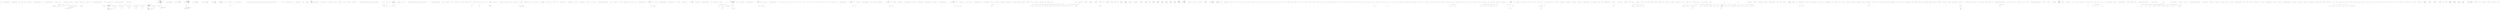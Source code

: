 digraph  {
d3 [cluster="Nancy.ViewEngines.DotLiquid.DefaultFileSystemFactory.GetFileSystem(Nancy.ViewEngines.ViewEngineStartupContext)", color=green, community=0, label="return new LiquidNancyFileSystem(context);", prediction=0, span="24-24"];
d2 [cluster="Nancy.ViewEngines.DotLiquid.DefaultFileSystemFactory.GetFileSystem(Nancy.ViewEngines.ViewEngineStartupContext)", label="Entry Nancy.ViewEngines.DotLiquid.DefaultFileSystemFactory.GetFileSystem(Nancy.ViewEngines.ViewEngineStartupContext)", span="22-22"];
d4 [cluster="Nancy.ViewEngines.DotLiquid.DefaultFileSystemFactory.GetFileSystem(Nancy.ViewEngines.ViewEngineStartupContext)", label="Exit Nancy.ViewEngines.DotLiquid.DefaultFileSystemFactory.GetFileSystem(Nancy.ViewEngines.ViewEngineStartupContext)", span="22-22"];
d5 [cluster="LiquidNancyFileSystem.cstr", label="Entry LiquidNancyFileSystem.cstr", span=""];
m0_156 [cluster="Nancy.Request.Request(string, string, string)", file="DefaultRouteResolver.cs", label="Entry Nancy.Request.Request(string, string, string)", span="27-27"];
m0_80 [cluster="Nancy.Routing.IRouteCache.IsEmpty()", file="DefaultRouteResolver.cs", label="Entry Nancy.Routing.IRouteCache.IsEmpty()", span="14-14"];
m0_81 [cluster="Nancy.Diagnostics.TraceLog.WriteLog(System.Action<System.Text.StringBuilder>)", file="DefaultRouteResolver.cs", label="Entry Nancy.Diagnostics.TraceLog.WriteLog(System.Action<System.Text.StringBuilder>)", span="14-14"];
m0_144 [cluster="Nancy.Routing.DefaultRouteResolver.DefaultRouteResolverDiagnosticsProvider.DefaultRouteResolverDiagnosticsProvider(Nancy.Routing.DefaultRouteResolver)", file="DefaultRouteResolver.cs", label="Entry Nancy.Routing.DefaultRouteResolver.DefaultRouteResolverDiagnosticsProvider.DefaultRouteResolverDiagnosticsProvider(Nancy.Routing.DefaultRouteResolver)", span="279-279"];
m0_145 [cluster="Nancy.Routing.DefaultRouteResolver.DefaultRouteResolverDiagnosticsProvider.DefaultRouteResolverDiagnosticsProvider(Nancy.Routing.DefaultRouteResolver)", file="DefaultRouteResolver.cs", label="this.resolver = resolver", span="281-281"];
m0_146 [cluster="Nancy.Routing.DefaultRouteResolver.DefaultRouteResolverDiagnosticsProvider.DefaultRouteResolverDiagnosticsProvider(Nancy.Routing.DefaultRouteResolver)", file="DefaultRouteResolver.cs", label="Exit Nancy.Routing.DefaultRouteResolver.DefaultRouteResolverDiagnosticsProvider.DefaultRouteResolverDiagnosticsProvider(Nancy.Routing.DefaultRouteResolver)", span="279-279"];
m0_6 [cluster="Nancy.Routing.DefaultRouteResolver.Resolve(Nancy.NancyContext)", file="DefaultRouteResolver.cs", label="Entry Nancy.Routing.DefaultRouteResolver.Resolve(Nancy.NancyContext)", span="40-40"];
m0_7 [cluster="Nancy.Routing.DefaultRouteResolver.Resolve(Nancy.NancyContext)", file="DefaultRouteResolver.cs", label="var result =\r\n                this.Resolve(context.Request.Path, context, this.cache)", span="42-43"];
m0_9 [cluster="Nancy.Routing.DefaultRouteResolver.Resolve(Nancy.NancyContext)", file="DefaultRouteResolver.cs", label="Exit Nancy.Routing.DefaultRouteResolver.Resolve(Nancy.NancyContext)", span="40-40"];
m0_39 [cluster="System.Collections.Generic.IEnumerable<TSource>.Count<TSource>(System.Func<TSource, bool>)", file="DefaultRouteResolver.cs", label="Entry System.Collections.Generic.IEnumerable<TSource>.Count<TSource>(System.Func<TSource, bool>)", span="0-0"];
m0_83 [cluster="Nancy.Routing.NotFoundRoute.NotFoundRoute(string, string)", file="DefaultRouteResolver.cs", label="Entry Nancy.Routing.NotFoundRoute.NotFoundRoute(string, string)", span="14-14"];
m0_87 [cluster="Unk.SelectMany", file="DefaultRouteResolver.cs", label="Entry Unk.SelectMany", span=""];
m0_0 [cluster="Nancy.Routing.DefaultRouteResolver.DefaultRouteResolver(Nancy.INancyModuleCatalog, Nancy.Routing.IRoutePatternMatcher, Nancy.Routing.INancyModuleBuilder, Nancy.Routing.IRouteCache)", file="DefaultRouteResolver.cs", label="Entry Nancy.Routing.DefaultRouteResolver.DefaultRouteResolver(Nancy.INancyModuleCatalog, Nancy.Routing.IRoutePatternMatcher, Nancy.Routing.INancyModuleBuilder, Nancy.Routing.IRouteCache)", span="26-26"];
m0_1 [cluster="Nancy.Routing.DefaultRouteResolver.DefaultRouteResolver(Nancy.INancyModuleCatalog, Nancy.Routing.IRoutePatternMatcher, Nancy.Routing.INancyModuleBuilder, Nancy.Routing.IRouteCache)", file="DefaultRouteResolver.cs", label="this.nancyModuleCatalog = nancyModuleCatalog", span="28-28"];
m0_2 [cluster="Nancy.Routing.DefaultRouteResolver.DefaultRouteResolver(Nancy.INancyModuleCatalog, Nancy.Routing.IRoutePatternMatcher, Nancy.Routing.INancyModuleBuilder, Nancy.Routing.IRouteCache)", file="DefaultRouteResolver.cs", label="this.routePatternMatcher = routePatternMatcher", span="29-29"];
m0_3 [cluster="Nancy.Routing.DefaultRouteResolver.DefaultRouteResolver(Nancy.INancyModuleCatalog, Nancy.Routing.IRoutePatternMatcher, Nancy.Routing.INancyModuleBuilder, Nancy.Routing.IRouteCache)", file="DefaultRouteResolver.cs", label="this.moduleBuilder = moduleBuilder", span="30-30"];
m0_4 [cluster="Nancy.Routing.DefaultRouteResolver.DefaultRouteResolver(Nancy.INancyModuleCatalog, Nancy.Routing.IRoutePatternMatcher, Nancy.Routing.INancyModuleBuilder, Nancy.Routing.IRouteCache)", file="DefaultRouteResolver.cs", label="this.cache = cache", span="31-31"];
m0_5 [cluster="Nancy.Routing.DefaultRouteResolver.DefaultRouteResolver(Nancy.INancyModuleCatalog, Nancy.Routing.IRoutePatternMatcher, Nancy.Routing.INancyModuleBuilder, Nancy.Routing.IRouteCache)", file="DefaultRouteResolver.cs", label="Exit Nancy.Routing.DefaultRouteResolver.DefaultRouteResolver(Nancy.INancyModuleCatalog, Nancy.Routing.IRoutePatternMatcher, Nancy.Routing.INancyModuleBuilder, Nancy.Routing.IRouteCache)", span="26-26"];
m0_10 [cluster="Nancy.Routing.DefaultRouteResolver.Resolve(string, Nancy.NancyContext, Nancy.Routing.IRouteCache)", file="DefaultRouteResolver.cs", label="Entry Nancy.Routing.DefaultRouteResolver.Resolve(string, Nancy.NancyContext, Nancy.Routing.IRouteCache)", span="97-97"];
m0_55 [cluster="Nancy.Routing.DefaultRouteResolver.Resolve(string, Nancy.NancyContext, Nancy.Routing.IRouteCache)", file="DefaultRouteResolver.cs", label="routeCache.IsEmpty()", span="99-99"];
m0_56 [cluster="Nancy.Routing.DefaultRouteResolver.Resolve(string, Nancy.NancyContext, Nancy.Routing.IRouteCache)", file="DefaultRouteResolver.cs", label="context.Trace.TraceLog.WriteLog(s => s.AppendLine(''[DefaultRouteResolver] No routes available''))", span="101-101"];
m0_57 [cluster="Nancy.Routing.DefaultRouteResolver.Resolve(string, Nancy.NancyContext, Nancy.Routing.IRouteCache)", file="DefaultRouteResolver.cs", label="return new ResolveResults\r\n                {\r\n                    Selected = new ResolveResult(new NotFoundRoute(context.Request.Method, path), DynamicDictionary.Empty, null, null)\r\n                };", span="102-105"];
m0_58 [cluster="Nancy.Routing.DefaultRouteResolver.Resolve(string, Nancy.NancyContext, Nancy.Routing.IRouteCache)", file="DefaultRouteResolver.cs", label="var routes =\r\n                routeCache.GetRouteCandidates()", span="108-109"];
m0_59 [cluster="Nancy.Routing.DefaultRouteResolver.Resolve(string, Nancy.NancyContext, Nancy.Routing.IRouteCache)", file="DefaultRouteResolver.cs", label="routes =\r\n                routes.Filter(context, ''Invalid condition'', (ctx, route) =>{\r\n                    var validCondition =\r\n                        ((route.Item3.Condition == null) || (route.Item3.Condition(ctx)));\r\n\r\n                    return new Tuple<bool, RouteCandidate>(\r\n                        validCondition,\r\n                        route\r\n                    );\r\n                })", span="112-121"];
m0_61 [cluster="Nancy.Routing.DefaultRouteResolver.Resolve(string, Nancy.NancyContext, Nancy.Routing.IRouteCache)", file="DefaultRouteResolver.cs", label="context.Trace.TraceLog.WriteLog(s => s.AppendLine(''[DefaultRouteResolver] No route had a valid condition''))", span="125-125"];
m0_62 [cluster="Nancy.Routing.DefaultRouteResolver.Resolve(string, Nancy.NancyContext, Nancy.Routing.IRouteCache)", file="DefaultRouteResolver.cs", label="return new ResolveResults\r\n                {\r\n                    Selected = new ResolveResult(new NotFoundRoute(context.Request.Method, path), DynamicDictionary.Empty, null, null),\r\n                    Rejected = routes.Item2\r\n                };", span="126-130"];
m0_63 [cluster="Nancy.Routing.DefaultRouteResolver.Resolve(string, Nancy.NancyContext, Nancy.Routing.IRouteCache)", file="DefaultRouteResolver.cs", label="routes =\r\n                routes.Filter(context, ''Path did not match'', (ctx, route) => {\r\n                    var validationResult = \r\n                        this.routePatternMatcher.Match(path, route.Item3.Path, context);\r\n\r\n                    var routeToReturn =\r\n                        (validationResult.IsMatch) ? new RouteCandidate(route.Item1, route.Item2, route.Item3, validationResult) : route;\r\n\r\n                    return new Tuple<bool, RouteCandidate>(\r\n                        validationResult.IsMatch,\r\n                        routeToReturn\r\n                    );\r\n                })", span="134-146"];
m0_65 [cluster="Nancy.Routing.DefaultRouteResolver.Resolve(string, Nancy.NancyContext, Nancy.Routing.IRouteCache)", file="DefaultRouteResolver.cs", label="context.Trace.TraceLog.WriteLog(s => s.AppendLine(''[DefaultRouteResolver] No route matched the requested path''))", span="150-150"];
m0_66 [cluster="Nancy.Routing.DefaultRouteResolver.Resolve(string, Nancy.NancyContext, Nancy.Routing.IRouteCache)", file="DefaultRouteResolver.cs", label="return new ResolveResults\r\n                {\r\n                    Selected = new ResolveResult(new NotFoundRoute(context.Request.Method, path), DynamicDictionary.Empty, null, null),\r\n                    Rejected = routes.Item2\r\n                };", span="151-155"];
m0_67 [cluster="Nancy.Routing.DefaultRouteResolver.Resolve(string, Nancy.NancyContext, Nancy.Routing.IRouteCache)", file="DefaultRouteResolver.cs", label="routes =\r\n                routes.Filter(context, ''Request method did not match'', (ctx, route) =>{\r\n                    var routeMethod = \r\n                        route.Item3.Method.ToUpperInvariant();\r\n\r\n                    var requestMethod = \r\n                        ctx.Request.Method.ToUpperInvariant();\r\n                    \r\n                    var methodIsValid =\r\n                        routeMethod.Equals(requestMethod) || (routeMethod.Equals(''GET'') && requestMethod.Equals(''HEAD''));\r\n\r\n                    return new Tuple<bool, RouteCandidate>(\r\n                        methodIsValid,\r\n                        route\r\n                    );\r\n                })", span="159-174"];
m0_70 [cluster="Nancy.Routing.DefaultRouteResolver.Resolve(string, Nancy.NancyContext, Nancy.Routing.IRouteCache)", color=green, community=0, file="DefaultRouteResolver.cs", label="context.Trace.TraceLog.WriteLog(s => s.AppendLine(''[DefaultRouteResolver] Route Matched But Method Not Allowed''))", prediction=1, span="179-179"];
m0_71 [cluster="Nancy.Routing.DefaultRouteResolver.Resolve(string, Nancy.NancyContext, Nancy.Routing.IRouteCache)", color=green, community=1, file="DefaultRouteResolver.cs", label="return new ResolveResults\r\n                {\r\n                    Selected = new ResolveResult(new MethodNotAllowedRoute(path, context.Request.Method, allowedMethods), DynamicDictionary.Empty, null, null),\r\n                    Rejected = routes.Item2\r\n                };", prediction=2, span="180-184"];
m0_72 [cluster="Nancy.Routing.DefaultRouteResolver.Resolve(string, Nancy.NancyContext, Nancy.Routing.IRouteCache)", file="DefaultRouteResolver.cs", label="var exactMatchResults =\r\n                routes.Filter(context, ''No exact match'', (ctx, route) =>{\r\n                    var routeIsExactMatch =\r\n                        !route.Item4.Parameters.GetDynamicMemberNames().Any();\r\n\r\n                    return new Tuple<bool, RouteCandidate>(\r\n                        routeIsExactMatch,\r\n                        route\r\n                    );\r\n                })", span="188-197"];
m0_74 [cluster="Nancy.Routing.DefaultRouteResolver.Resolve(string, Nancy.NancyContext, Nancy.Routing.IRouteCache)", file="DefaultRouteResolver.cs", label="context.Trace.TraceLog.WriteLog(s => s.AppendLine(''[DefaultRouteResolver] Found exact match route''))", span="201-201"];
m0_75 [cluster="Nancy.Routing.DefaultRouteResolver.Resolve(string, Nancy.NancyContext, Nancy.Routing.IRouteCache)", file="DefaultRouteResolver.cs", label="return new ResolveResults\r\n                {\r\n                    Selected = this.CreateRouteAndParametersFromMatch(context, exactMatchResults.Item1.First()),\r\n                    Rejected = exactMatchResults.Item2\r\n                };", span="202-206"];
m0_77 [cluster="Nancy.Routing.DefaultRouteResolver.Resolve(string, Nancy.NancyContext, Nancy.Routing.IRouteCache)", file="DefaultRouteResolver.cs", label="context.Trace.TraceLog.WriteLog(s => s.AppendLine(''[DefaultRouteResolver] Selected best match''))", span="213-213"];
m0_78 [cluster="Nancy.Routing.DefaultRouteResolver.Resolve(string, Nancy.NancyContext, Nancy.Routing.IRouteCache)", file="DefaultRouteResolver.cs", label="return new ResolveResults\r\n            {\r\n                Selected = this.CreateRouteAndParametersFromMatch(context, selected),\r\n                Rejected = exactMatchResults.Item2\r\n            };", span="214-218"];
m0_60 [cluster="Nancy.Routing.DefaultRouteResolver.Resolve(string, Nancy.NancyContext, Nancy.Routing.IRouteCache)", file="DefaultRouteResolver.cs", label="!routes.Item1.Any()", span="123-123"];
m0_64 [cluster="Nancy.Routing.DefaultRouteResolver.Resolve(string, Nancy.NancyContext, Nancy.Routing.IRouteCache)", file="DefaultRouteResolver.cs", label="!routes.Item1.Any()", span="148-148"];
m0_68 [cluster="Nancy.Routing.DefaultRouteResolver.Resolve(string, Nancy.NancyContext, Nancy.Routing.IRouteCache)", file="DefaultRouteResolver.cs", label="!routes.Item1.Any()", span="176-176"];
m0_69 [cluster="Nancy.Routing.DefaultRouteResolver.Resolve(string, Nancy.NancyContext, Nancy.Routing.IRouteCache)", color=green, community=0, file="DefaultRouteResolver.cs", label="var allowedMethods = routes.Item2.Values.SelectMany(x => x.Select(y => y.Item3.Method)).Distinct()", prediction=3, span="178-178"];
m0_76 [cluster="Nancy.Routing.DefaultRouteResolver.Resolve(string, Nancy.NancyContext, Nancy.Routing.IRouteCache)", file="DefaultRouteResolver.cs", label="var selected =\r\n                GetTopRouteMatchesNew(routes).First()", span="210-211"];
m0_73 [cluster="Nancy.Routing.DefaultRouteResolver.Resolve(string, Nancy.NancyContext, Nancy.Routing.IRouteCache)", file="DefaultRouteResolver.cs", label="exactMatchResults.Item1.Any()", span="199-199"];
m0_79 [cluster="Nancy.Routing.DefaultRouteResolver.Resolve(string, Nancy.NancyContext, Nancy.Routing.IRouteCache)", file="DefaultRouteResolver.cs", label="Exit Nancy.Routing.DefaultRouteResolver.Resolve(string, Nancy.NancyContext, Nancy.Routing.IRouteCache)", span="97-97"];
m0_85 [cluster="System.Tuple<System.Collections.Generic.List<System.Tuple<string, int, Nancy.Routing.RouteDescription, Nancy.Routing.IRoutePatternMatchResult>>, System.Collections.Generic.Dictionary<string, System.Collections.Generic.List<System.Tuple<string, int, Nancy.Routing.RouteDescription, Nancy.Routing.IRoutePatternMatchResult>>>>.Filter(Nancy.NancyContext, string, System.Func<Nancy.NancyContext, System.Tuple<string, int, Nancy.Routing.RouteDescription, Nancy.Routing.IRoutePatternMatchResult>, System.Tuple<bool, System.Tuple<string, int, Nancy.Routing.RouteDescription, Nancy.Routing.IRoutePatternMatchResult>>>)", file="DefaultRouteResolver.cs", label="Entry System.Tuple<System.Collections.Generic.List<System.Tuple<string, int, Nancy.Routing.RouteDescription, Nancy.Routing.IRoutePatternMatchResult>>, System.Collections.Generic.Dictionary<string, System.Collections.Generic.List<System.Tuple<string, int, Nancy.Routing.RouteDescription, Nancy.Routing.IRoutePatternMatchResult>>>>.Filter(Nancy.NancyContext, string, System.Func<Nancy.NancyContext, System.Tuple<string, int, Nancy.Routing.RouteDescription, Nancy.Routing.IRoutePatternMatchResult>, System.Tuple<bool, System.Tuple<string, int, Nancy.Routing.RouteDescription, Nancy.Routing.IRoutePatternMatchResult>>>)", span="43-43"];
m0_89 [cluster="MethodNotAllowedRoute.cstr", file="DefaultRouteResolver.cs", label="Entry MethodNotAllowedRoute.cstr", span=""];
m0_120 [cluster="string.Equals(string)", file="DefaultRouteResolver.cs", label="Entry string.Equals(string)", span="0-0"];
m0_23 [cluster="Nancy.Routing.INancyModuleBuilder.BuildModule(Nancy.NancyModule, Nancy.NancyContext)", file="DefaultRouteResolver.cs", label="Entry Nancy.Routing.INancyModuleBuilder.BuildModule(Nancy.NancyModule, Nancy.NancyContext)", span="13-13"];
m0_99 [cluster="System.Func<T, TResult>.Invoke(T)", file="DefaultRouteResolver.cs", label="Entry System.Func<T, TResult>.Invoke(T)", span="0-0"];
m0_147 [cluster="Nancy.Routing.DefaultRouteResolver.DefaultRouteResolverDiagnosticsProvider.ResolveRoute(string, string)", file="DefaultRouteResolver.cs", label="Entry Nancy.Routing.DefaultRouteResolver.DefaultRouteResolverDiagnosticsProvider.ResolveRoute(string, string)", span="284-284"];
m0_148 [cluster="Nancy.Routing.DefaultRouteResolver.DefaultRouteResolverDiagnosticsProvider.ResolveRoute(string, string)", file="DefaultRouteResolver.cs", label="var context =\r\n                    CreateContext(method, path)", span="286-287"];
m0_149 [cluster="Nancy.Routing.DefaultRouteResolver.DefaultRouteResolverDiagnosticsProvider.ResolveRoute(string, string)", file="DefaultRouteResolver.cs", label="var results = \r\n                    this.resolver.Resolve(path, context, this.resolver.cache)", span="289-290"];
m0_150 [cluster="Nancy.Routing.DefaultRouteResolver.DefaultRouteResolverDiagnosticsProvider.ResolveRoute(string, string)", file="DefaultRouteResolver.cs", label="return from result in results.Rejected\r\n                       select new {\r\n                            Reason = result.Key,\r\n                            Routes = from route in result.Value\r\n                                     select new\r\n                                                {\r\n                                                    route.Item3.Method,\r\n                                                    route.Item3.Path,\r\n                                                    Module = route.Item1\r\n                                                }\r\n                       };", span="292-302"];
m0_151 [cluster="Nancy.Routing.DefaultRouteResolver.DefaultRouteResolverDiagnosticsProvider.ResolveRoute(string, string)", file="DefaultRouteResolver.cs", label="Exit Nancy.Routing.DefaultRouteResolver.DefaultRouteResolverDiagnosticsProvider.ResolveRoute(string, string)", span="284-284"];
m0_37 [cluster="System.Collections.Generic.IEnumerable<TSource>.OrderBy<TSource, TKey>(System.Func<TSource, TKey>)", file="DefaultRouteResolver.cs", label="Entry System.Collections.Generic.IEnumerable<TSource>.OrderBy<TSource, TKey>(System.Func<TSource, TKey>)", span="0-0"];
m0_119 [cluster="string.ToUpperInvariant()", file="DefaultRouteResolver.cs", label="Entry string.ToUpperInvariant()", span="0-0"];
m0_40 [cluster="Nancy.DynamicDictionary.GetDynamicMemberNames()", file="DefaultRouteResolver.cs", label="Entry Nancy.DynamicDictionary.GetDynamicMemberNames()", span="71-71"];
m0_86 [cluster="System.Collections.Generic.IEnumerable<TSource>.Any<TSource>()", file="DefaultRouteResolver.cs", label="Entry System.Collections.Generic.IEnumerable<TSource>.Any<TSource>()", span="0-0"];
m0_82 [cluster="Nancy.Routing.DefaultRouteResolver.ResolveResults.ResolveResults()", file="DefaultRouteResolver.cs", label="Entry Nancy.Routing.DefaultRouteResolver.ResolveResults.ResolveResults()", span="231-231"];
m0_141 [cluster="Nancy.Routing.DefaultRouteResolver.ResolveResults.ResolveResults()", file="DefaultRouteResolver.cs", label="this.Rejected = new Dictionary<string, List<RouteCandidate>>()", span="233-233"];
m0_142 [cluster="Nancy.Routing.DefaultRouteResolver.ResolveResults.ResolveResults()", file="DefaultRouteResolver.cs", label="Exit Nancy.Routing.DefaultRouteResolver.ResolveResults.ResolveResults()", span="231-231"];
m0_109 [cluster="Nancy.Routing.IRoutePatternMatcher.Match(string, string, Nancy.NancyContext)", file="DefaultRouteResolver.cs", label="Entry Nancy.Routing.IRoutePatternMatcher.Match(string, string, Nancy.NancyContext)", span="15-15"];
m0_24 [cluster="Nancy.Routing.DefaultRouteResolver.GetTopRouteMatchesNew(System.Tuple<System.Collections.Generic.List<System.Tuple<string, int, Nancy.Routing.RouteDescription, Nancy.Routing.IRoutePatternMatchResult>>, System.Collections.Generic.Dictionary<string, System.Collections.Generic.List<System.Tuple<string, int, Nancy.Routing.RouteDescription, Nancy.Routing.IRoutePatternMatchResult>>>>)", file="DefaultRouteResolver.cs", label="Entry Nancy.Routing.DefaultRouteResolver.GetTopRouteMatchesNew(System.Tuple<System.Collections.Generic.List<System.Tuple<string, int, Nancy.Routing.RouteDescription, Nancy.Routing.IRoutePatternMatchResult>>, System.Collections.Generic.Dictionary<string, System.Collections.Generic.List<System.Tuple<string, int, Nancy.Routing.RouteDescription, Nancy.Routing.IRoutePatternMatchResult>>>>)", span="66-66"];
m0_25 [cluster="Nancy.Routing.DefaultRouteResolver.GetTopRouteMatchesNew(System.Tuple<System.Collections.Generic.List<System.Tuple<string, int, Nancy.Routing.RouteDescription, Nancy.Routing.IRoutePatternMatchResult>>, System.Collections.Generic.Dictionary<string, System.Collections.Generic.List<System.Tuple<string, int, Nancy.Routing.RouteDescription, Nancy.Routing.IRoutePatternMatchResult>>>>)", file="DefaultRouteResolver.cs", label="var maxSegments = 0", span="68-68"];
m0_32 [cluster="Nancy.Routing.DefaultRouteResolver.GetTopRouteMatchesNew(System.Tuple<System.Collections.Generic.List<System.Tuple<string, int, Nancy.Routing.RouteDescription, Nancy.Routing.IRoutePatternMatchResult>>, System.Collections.Generic.Dictionary<string, System.Collections.Generic.List<System.Tuple<string, int, Nancy.Routing.RouteDescription, Nancy.Routing.IRoutePatternMatchResult>>>>)", file="DefaultRouteResolver.cs", label="yield break;", span="87-87"];
m0_35 [cluster="Nancy.Routing.DefaultRouteResolver.GetTopRouteMatchesNew(System.Tuple<System.Collections.Generic.List<System.Tuple<string, int, Nancy.Routing.RouteDescription, Nancy.Routing.IRoutePatternMatchResult>>, System.Collections.Generic.Dictionary<string, System.Collections.Generic.List<System.Tuple<string, int, Nancy.Routing.RouteDescription, Nancy.Routing.IRoutePatternMatchResult>>>>)", file="DefaultRouteResolver.cs", label="yield return tuple;", span="93-93"];
m0_27 [cluster="Nancy.Routing.DefaultRouteResolver.GetTopRouteMatchesNew(System.Tuple<System.Collections.Generic.List<System.Tuple<string, int, Nancy.Routing.RouteDescription, Nancy.Routing.IRoutePatternMatchResult>>, System.Collections.Generic.Dictionary<string, System.Collections.Generic.List<System.Tuple<string, int, Nancy.Routing.RouteDescription, Nancy.Routing.IRoutePatternMatchResult>>>>)", file="DefaultRouteResolver.cs", label="var selectedRoutes = routes.Item1\r\n                .OrderBy(x => x.Item4.Parameters.GetDynamicMemberNames().Count())\r\n                .OrderByDescending(x => x.Item3.Path.Count(c => c.Equals('/')))", span="73-75"];
m0_26 [cluster="Nancy.Routing.DefaultRouteResolver.GetTopRouteMatchesNew(System.Tuple<System.Collections.Generic.List<System.Tuple<string, int, Nancy.Routing.RouteDescription, Nancy.Routing.IRoutePatternMatchResult>>, System.Collections.Generic.Dictionary<string, System.Collections.Generic.List<System.Tuple<string, int, Nancy.Routing.RouteDescription, Nancy.Routing.IRoutePatternMatchResult>>>>)", file="DefaultRouteResolver.cs", label="var maxParameters = 0", span="69-69"];
m0_31 [cluster="Nancy.Routing.DefaultRouteResolver.GetTopRouteMatchesNew(System.Tuple<System.Collections.Generic.List<System.Tuple<string, int, Nancy.Routing.RouteDescription, Nancy.Routing.IRoutePatternMatchResult>>, System.Collections.Generic.Dictionary<string, System.Collections.Generic.List<System.Tuple<string, int, Nancy.Routing.RouteDescription, Nancy.Routing.IRoutePatternMatchResult>>>>)", file="DefaultRouteResolver.cs", label="segments < maxSegments || parameters < maxParameters", span="85-85"];
m0_28 [cluster="Nancy.Routing.DefaultRouteResolver.GetTopRouteMatchesNew(System.Tuple<System.Collections.Generic.List<System.Tuple<string, int, Nancy.Routing.RouteDescription, Nancy.Routing.IRoutePatternMatchResult>>, System.Collections.Generic.Dictionary<string, System.Collections.Generic.List<System.Tuple<string, int, Nancy.Routing.RouteDescription, Nancy.Routing.IRoutePatternMatchResult>>>>)", file="DefaultRouteResolver.cs", label=selectedRoutes, span="77-77"];
m0_29 [cluster="Nancy.Routing.DefaultRouteResolver.GetTopRouteMatchesNew(System.Tuple<System.Collections.Generic.List<System.Tuple<string, int, Nancy.Routing.RouteDescription, Nancy.Routing.IRoutePatternMatchResult>>, System.Collections.Generic.Dictionary<string, System.Collections.Generic.List<System.Tuple<string, int, Nancy.Routing.RouteDescription, Nancy.Routing.IRoutePatternMatchResult>>>>)", file="DefaultRouteResolver.cs", label="var segments = \r\n                    tuple.Item3.Path.Count(c => c == '/')", span="79-80"];
m0_30 [cluster="Nancy.Routing.DefaultRouteResolver.GetTopRouteMatchesNew(System.Tuple<System.Collections.Generic.List<System.Tuple<string, int, Nancy.Routing.RouteDescription, Nancy.Routing.IRoutePatternMatchResult>>, System.Collections.Generic.Dictionary<string, System.Collections.Generic.List<System.Tuple<string, int, Nancy.Routing.RouteDescription, Nancy.Routing.IRoutePatternMatchResult>>>>)", file="DefaultRouteResolver.cs", label="var parameters = \r\n                    tuple.Item4.Parameters.GetDynamicMemberNames().Count()", span="82-83"];
m0_33 [cluster="Nancy.Routing.DefaultRouteResolver.GetTopRouteMatchesNew(System.Tuple<System.Collections.Generic.List<System.Tuple<string, int, Nancy.Routing.RouteDescription, Nancy.Routing.IRoutePatternMatchResult>>, System.Collections.Generic.Dictionary<string, System.Collections.Generic.List<System.Tuple<string, int, Nancy.Routing.RouteDescription, Nancy.Routing.IRoutePatternMatchResult>>>>)", file="DefaultRouteResolver.cs", label="maxSegments = segments", span="90-90"];
m0_34 [cluster="Nancy.Routing.DefaultRouteResolver.GetTopRouteMatchesNew(System.Tuple<System.Collections.Generic.List<System.Tuple<string, int, Nancy.Routing.RouteDescription, Nancy.Routing.IRoutePatternMatchResult>>, System.Collections.Generic.Dictionary<string, System.Collections.Generic.List<System.Tuple<string, int, Nancy.Routing.RouteDescription, Nancy.Routing.IRoutePatternMatchResult>>>>)", file="DefaultRouteResolver.cs", label="maxParameters = parameters", span="91-91"];
m0_36 [cluster="Nancy.Routing.DefaultRouteResolver.GetTopRouteMatchesNew(System.Tuple<System.Collections.Generic.List<System.Tuple<string, int, Nancy.Routing.RouteDescription, Nancy.Routing.IRoutePatternMatchResult>>, System.Collections.Generic.Dictionary<string, System.Collections.Generic.List<System.Tuple<string, int, Nancy.Routing.RouteDescription, Nancy.Routing.IRoutePatternMatchResult>>>>)", file="DefaultRouteResolver.cs", label="Exit Nancy.Routing.DefaultRouteResolver.GetTopRouteMatchesNew(System.Tuple<System.Collections.Generic.List<System.Tuple<string, int, Nancy.Routing.RouteDescription, Nancy.Routing.IRoutePatternMatchResult>>, System.Collections.Generic.Dictionary<string, System.Collections.Generic.List<System.Tuple<string, int, Nancy.Routing.RouteDescription, Nancy.Routing.IRoutePatternMatchResult>>>>)", span="66-66"];
m0_16 [cluster="Nancy.Routing.DefaultRouteResolver.GetInitializedModuleForMatch(Nancy.NancyContext, System.Tuple<string, int, Nancy.Routing.RouteDescription, Nancy.Routing.IRoutePatternMatchResult>)", file="DefaultRouteResolver.cs", label="Entry Nancy.Routing.DefaultRouteResolver.GetInitializedModuleForMatch(Nancy.NancyContext, System.Tuple<string, int, Nancy.Routing.RouteDescription, Nancy.Routing.IRoutePatternMatchResult>)", span="58-58"];
m0_19 [cluster="Nancy.Routing.DefaultRouteResolver.GetInitializedModuleForMatch(Nancy.NancyContext, System.Tuple<string, int, Nancy.Routing.RouteDescription, Nancy.Routing.IRoutePatternMatchResult>)", file="DefaultRouteResolver.cs", label="var module =\r\n                this.nancyModuleCatalog.GetModuleByKey(routeMatchToReturn.Item1, context)", span="60-61"];
m0_20 [cluster="Nancy.Routing.DefaultRouteResolver.GetInitializedModuleForMatch(Nancy.NancyContext, System.Tuple<string, int, Nancy.Routing.RouteDescription, Nancy.Routing.IRoutePatternMatchResult>)", file="DefaultRouteResolver.cs", label="return this.moduleBuilder.BuildModule(module, context);", span="63-63"];
m0_21 [cluster="Nancy.Routing.DefaultRouteResolver.GetInitializedModuleForMatch(Nancy.NancyContext, System.Tuple<string, int, Nancy.Routing.RouteDescription, Nancy.Routing.IRoutePatternMatchResult>)", file="DefaultRouteResolver.cs", label="Exit Nancy.Routing.DefaultRouteResolver.GetInitializedModuleForMatch(Nancy.NancyContext, System.Tuple<string, int, Nancy.Routing.RouteDescription, Nancy.Routing.IRoutePatternMatchResult>)", span="58-58"];
m0_84 [cluster="Nancy.Routing.IRouteCache.GetRouteCandidates()", file="DefaultRouteResolver.cs", label="Entry Nancy.Routing.IRouteCache.GetRouteCandidates()", span="16-16"];
m0_22 [cluster="Nancy.INancyModuleCatalog.GetModuleByKey(string, Nancy.NancyContext)", file="DefaultRouteResolver.cs", label="Entry Nancy.INancyModuleCatalog.GetModuleByKey(string, Nancy.NancyContext)", span="22-22"];
m0_18 [cluster="System.Tuple<T1, T2, T3, T4>.Tuple(T1, T2, T3, T4)", file="DefaultRouteResolver.cs", label="Entry System.Tuple<T1, T2, T3, T4>.Tuple(T1, T2, T3, T4)", span="0-0"];
m0_143 [cluster="System.Collections.Generic.Dictionary<TKey, TValue>.Dictionary()", file="DefaultRouteResolver.cs", label="Entry System.Collections.Generic.Dictionary<TKey, TValue>.Dictionary()", span="0-0"];
m0_100 [cluster="System.Tuple<T1, T2>.Tuple(T1, T2)", file="DefaultRouteResolver.cs", label="Entry System.Tuple<T1, T2>.Tuple(T1, T2)", span="0-0"];
m0_155 [cluster="Nancy.NancyContext.NancyContext()", file="DefaultRouteResolver.cs", label="Entry Nancy.NancyContext.NancyContext()", span="19-19"];
m0_90 [cluster="System.Collections.Generic.IEnumerable<TSource>.First<TSource>()", file="DefaultRouteResolver.cs", label="Entry System.Collections.Generic.IEnumerable<TSource>.First<TSource>()", span="0-0"];
m0_51 [cluster="char.Equals(char)", file="DefaultRouteResolver.cs", label="Entry char.Equals(char)", span="0-0"];
m0_125 [cluster="lambda expression", file="DefaultRouteResolver.cs", label="Entry lambda expression", span="178-178"];
m0_42 [cluster="lambda expression", file="DefaultRouteResolver.cs", label="Entry lambda expression", span="74-74"];
m0_45 [cluster="lambda expression", file="DefaultRouteResolver.cs", label="Entry lambda expression", span="75-75"];
m0_52 [cluster="lambda expression", file="DefaultRouteResolver.cs", label="Entry lambda expression", span="80-80"];
m0_43 [cluster="lambda expression", file="DefaultRouteResolver.cs", label="x.Item4.Parameters.GetDynamicMemberNames().Count()", span="74-74"];
m0_44 [cluster="lambda expression", file="DefaultRouteResolver.cs", label="Exit lambda expression", span="74-74"];
m0_46 [cluster="lambda expression", file="DefaultRouteResolver.cs", label="x.Item3.Path.Count(c => c.Equals('/'))", span="75-75"];
m0_47 [cluster="lambda expression", file="DefaultRouteResolver.cs", label="Exit lambda expression", span="75-75"];
m0_48 [cluster="lambda expression", file="DefaultRouteResolver.cs", label="Entry lambda expression", span="75-75"];
m0_49 [cluster="lambda expression", file="DefaultRouteResolver.cs", label="c.Equals('/')", span="75-75"];
m0_50 [cluster="lambda expression", file="DefaultRouteResolver.cs", label="Exit lambda expression", span="75-75"];
m0_53 [cluster="lambda expression", file="DefaultRouteResolver.cs", label="c == '/'", span="80-80"];
m0_54 [cluster="lambda expression", file="DefaultRouteResolver.cs", label="Exit lambda expression", span="80-80"];
m0_105 [cluster="lambda expression", file="DefaultRouteResolver.cs", label="var validationResult = \r\n                        this.routePatternMatcher.Match(path, route.Item3.Path, context)", span="136-137"];
m0_91 [cluster="lambda expression", file="DefaultRouteResolver.cs", label="Entry lambda expression", span="101-101"];
m0_95 [cluster="lambda expression", file="DefaultRouteResolver.cs", label="Entry lambda expression", span="113-121"];
m0_101 [cluster="lambda expression", file="DefaultRouteResolver.cs", label="Entry lambda expression", span="125-125"];
m0_104 [cluster="lambda expression", file="DefaultRouteResolver.cs", label="Entry lambda expression", span="135-146"];
m0_110 [cluster="lambda expression", file="DefaultRouteResolver.cs", label="Entry lambda expression", span="150-150"];
m0_113 [cluster="lambda expression", file="DefaultRouteResolver.cs", label="Entry lambda expression", span="160-174"];
m0_121 [cluster="lambda expression", file="DefaultRouteResolver.cs", label="Entry lambda expression", span="178-178"];
m0_128 [cluster="lambda expression", file="DefaultRouteResolver.cs", label="Entry lambda expression", span="179-179"];
m0_131 [cluster="lambda expression", file="DefaultRouteResolver.cs", label="Entry lambda expression", span="189-197"];
m0_135 [cluster="lambda expression", file="DefaultRouteResolver.cs", label="Entry lambda expression", span="201-201"];
m0_138 [cluster="lambda expression", file="DefaultRouteResolver.cs", label="Entry lambda expression", span="213-213"];
m0_92 [cluster="lambda expression", file="DefaultRouteResolver.cs", label="s.AppendLine(''[DefaultRouteResolver] No routes available'')", span="101-101"];
m0_93 [cluster="lambda expression", file="DefaultRouteResolver.cs", label="Exit lambda expression", span="101-101"];
m0_96 [cluster="lambda expression", file="DefaultRouteResolver.cs", label="var validCondition =\r\n                        ((route.Item3.Condition == null) || (route.Item3.Condition(ctx)))", span="114-115"];
m0_97 [cluster="lambda expression", file="DefaultRouteResolver.cs", label="return new Tuple<bool, RouteCandidate>(\r\n                        validCondition,\r\n                        route\r\n                    );", span="117-120"];
m0_98 [cluster="lambda expression", file="DefaultRouteResolver.cs", label="Exit lambda expression", span="113-121"];
m0_102 [cluster="lambda expression", file="DefaultRouteResolver.cs", label="s.AppendLine(''[DefaultRouteResolver] No route had a valid condition'')", span="125-125"];
m0_103 [cluster="lambda expression", file="DefaultRouteResolver.cs", label="Exit lambda expression", span="125-125"];
m0_106 [cluster="lambda expression", file="DefaultRouteResolver.cs", label="var routeToReturn =\r\n                        (validationResult.IsMatch) ? new RouteCandidate(route.Item1, route.Item2, route.Item3, validationResult) : route", span="139-140"];
m0_107 [cluster="lambda expression", file="DefaultRouteResolver.cs", label="return new Tuple<bool, RouteCandidate>(\r\n                        validationResult.IsMatch,\r\n                        routeToReturn\r\n                    );", span="142-145"];
m0_108 [cluster="lambda expression", file="DefaultRouteResolver.cs", label="Exit lambda expression", span="135-146"];
m0_111 [cluster="lambda expression", file="DefaultRouteResolver.cs", label="s.AppendLine(''[DefaultRouteResolver] No route matched the requested path'')", span="150-150"];
m0_112 [cluster="lambda expression", file="DefaultRouteResolver.cs", label="Exit lambda expression", span="150-150"];
m0_114 [cluster="lambda expression", file="DefaultRouteResolver.cs", label="var routeMethod = \r\n                        route.Item3.Method.ToUpperInvariant()", span="161-162"];
m0_115 [cluster="lambda expression", file="DefaultRouteResolver.cs", label="var requestMethod = \r\n                        ctx.Request.Method.ToUpperInvariant()", span="164-165"];
m0_117 [cluster="lambda expression", file="DefaultRouteResolver.cs", label="return new Tuple<bool, RouteCandidate>(\r\n                        methodIsValid,\r\n                        route\r\n                    );", span="170-173"];
m0_116 [cluster="lambda expression", file="DefaultRouteResolver.cs", label="var methodIsValid =\r\n                        routeMethod.Equals(requestMethod) || (routeMethod.Equals(''GET'') && requestMethod.Equals(''HEAD''))", span="167-168"];
m0_118 [cluster="lambda expression", file="DefaultRouteResolver.cs", label="Exit lambda expression", span="160-174"];
m0_122 [cluster="lambda expression", color=green, community=0, file="DefaultRouteResolver.cs", label="x.Select(y => y.Item3.Method)", prediction=4, span="178-178"];
m0_123 [cluster="lambda expression", file="DefaultRouteResolver.cs", label="Exit lambda expression", span="178-178"];
m0_126 [cluster="lambda expression", color=green, community=0, file="DefaultRouteResolver.cs", label="y.Item3.Method", prediction=5, span="178-178"];
m0_127 [cluster="lambda expression", file="DefaultRouteResolver.cs", label="Exit lambda expression", span="178-178"];
m0_129 [cluster="lambda expression", color=green, community=0, file="DefaultRouteResolver.cs", label="s.AppendLine(''[DefaultRouteResolver] Route Matched But Method Not Allowed'')", prediction=6, span="179-179"];
m0_130 [cluster="lambda expression", file="DefaultRouteResolver.cs", label="Exit lambda expression", span="179-179"];
m0_132 [cluster="lambda expression", file="DefaultRouteResolver.cs", label="var routeIsExactMatch =\r\n                        !route.Item4.Parameters.GetDynamicMemberNames().Any()", span="190-191"];
m0_133 [cluster="lambda expression", file="DefaultRouteResolver.cs", label="return new Tuple<bool, RouteCandidate>(\r\n                        routeIsExactMatch,\r\n                        route\r\n                    );", span="193-196"];
m0_134 [cluster="lambda expression", file="DefaultRouteResolver.cs", label="Exit lambda expression", span="189-197"];
m0_136 [cluster="lambda expression", file="DefaultRouteResolver.cs", label="s.AppendLine(''[DefaultRouteResolver] Found exact match route'')", span="201-201"];
m0_137 [cluster="lambda expression", file="DefaultRouteResolver.cs", label="Exit lambda expression", span="201-201"];
m0_139 [cluster="lambda expression", file="DefaultRouteResolver.cs", label="s.AppendLine(''[DefaultRouteResolver] Selected best match'')", span="213-213"];
m0_140 [cluster="lambda expression", file="DefaultRouteResolver.cs", label="Exit lambda expression", span="213-213"];
m0_88 [cluster="Unk.Distinct", file="DefaultRouteResolver.cs", label="Entry Unk.Distinct", span=""];
m0_38 [cluster="System.Collections.Generic.IEnumerable<TSource>.OrderByDescending<TSource, TKey>(System.Func<TSource, TKey>)", file="DefaultRouteResolver.cs", label="Entry System.Collections.Generic.IEnumerable<TSource>.OrderByDescending<TSource, TKey>(System.Func<TSource, TKey>)", span="0-0"];
m0_152 [cluster="Nancy.Routing.DefaultRouteResolver.DefaultRouteResolverDiagnosticsProvider.CreateContext(string, string)", file="DefaultRouteResolver.cs", label="Entry Nancy.Routing.DefaultRouteResolver.DefaultRouteResolverDiagnosticsProvider.CreateContext(string, string)", span="305-305"];
m0_153 [cluster="Nancy.Routing.DefaultRouteResolver.DefaultRouteResolverDiagnosticsProvider.CreateContext(string, string)", file="DefaultRouteResolver.cs", label="return new NancyContext { Request = new Request(method, path, ''http'')};", span="307-307"];
m0_154 [cluster="Nancy.Routing.DefaultRouteResolver.DefaultRouteResolverDiagnosticsProvider.CreateContext(string, string)", file="DefaultRouteResolver.cs", label="Exit Nancy.Routing.DefaultRouteResolver.DefaultRouteResolverDiagnosticsProvider.CreateContext(string, string)", span="305-305"];
m0_41 [cluster="System.Collections.Generic.IEnumerable<TSource>.Count<TSource>()", file="DefaultRouteResolver.cs", label="Entry System.Collections.Generic.IEnumerable<TSource>.Count<TSource>()", span="0-0"];
m0_124 [cluster="Unk.Select", file="DefaultRouteResolver.cs", label="Entry Unk.Select", span=""];
m0_11 [cluster="Nancy.Routing.DefaultRouteResolver.CreateRouteAndParametersFromMatch(Nancy.NancyContext, System.Tuple<string, int, Nancy.Routing.RouteDescription, Nancy.Routing.IRoutePatternMatchResult>)", file="DefaultRouteResolver.cs", label="Entry Nancy.Routing.DefaultRouteResolver.CreateRouteAndParametersFromMatch(Nancy.NancyContext, System.Tuple<string, int, Nancy.Routing.RouteDescription, Nancy.Routing.IRoutePatternMatchResult>)", span="48-48"];
m0_12 [cluster="Nancy.Routing.DefaultRouteResolver.CreateRouteAndParametersFromMatch(Nancy.NancyContext, System.Tuple<string, int, Nancy.Routing.RouteDescription, Nancy.Routing.IRoutePatternMatchResult>)", file="DefaultRouteResolver.cs", label="var associatedModule =\r\n                this.GetInitializedModuleForMatch(context, routeMatchToReturn)", span="50-51"];
m0_13 [cluster="Nancy.Routing.DefaultRouteResolver.CreateRouteAndParametersFromMatch(Nancy.NancyContext, System.Tuple<string, int, Nancy.Routing.RouteDescription, Nancy.Routing.IRoutePatternMatchResult>)", file="DefaultRouteResolver.cs", label="var route = associatedModule.Routes.ElementAt(routeMatchToReturn.Item2)", span="53-53"];
m0_14 [cluster="Nancy.Routing.DefaultRouteResolver.CreateRouteAndParametersFromMatch(Nancy.NancyContext, System.Tuple<string, int, Nancy.Routing.RouteDescription, Nancy.Routing.IRoutePatternMatchResult>)", file="DefaultRouteResolver.cs", label="return new ResolveResult(route, routeMatchToReturn.Item4.Parameters, associatedModule.Before, associatedModule.After);", span="55-55"];
m0_15 [cluster="Nancy.Routing.DefaultRouteResolver.CreateRouteAndParametersFromMatch(Nancy.NancyContext, System.Tuple<string, int, Nancy.Routing.RouteDescription, Nancy.Routing.IRoutePatternMatchResult>)", file="DefaultRouteResolver.cs", label="Exit Nancy.Routing.DefaultRouteResolver.CreateRouteAndParametersFromMatch(Nancy.NancyContext, System.Tuple<string, int, Nancy.Routing.RouteDescription, Nancy.Routing.IRoutePatternMatchResult>)", span="48-48"];
m0_94 [cluster="System.Text.StringBuilder.AppendLine(string)", file="DefaultRouteResolver.cs", label="Entry System.Text.StringBuilder.AppendLine(string)", span="0-0"];
m0_17 [cluster="System.Collections.Generic.IEnumerable<TSource>.ElementAt<TSource>(int)", file="DefaultRouteResolver.cs", label="Entry System.Collections.Generic.IEnumerable<TSource>.ElementAt<TSource>(int)", span="0-0"];
m0_157 [file="DefaultRouteResolver.cs", label="Nancy.Routing.DefaultRouteResolver", span=""];
m0_158 [file="DefaultRouteResolver.cs", label=string, span=""];
m0_159 [file="DefaultRouteResolver.cs", label="Nancy.NancyContext", span=""];
m0_160 [file="DefaultRouteResolver.cs", label="Nancy.Routing.DefaultRouteResolver.ResolveResults", span=""];
m0_161 [file="DefaultRouteResolver.cs", label="Nancy.Routing.DefaultRouteResolver.DefaultRouteResolverDiagnosticsProvider", span=""];
m2_7 [cluster="DotLiquidViewEngine.cstr", file="DotLiquidViewEngineFixture.cs", label="Entry DotLiquidViewEngine.cstr", span=""];
m2_36 [cluster="System.IO.MemoryStream.ShouldEqual(string)", file="DotLiquidViewEngineFixture.cs", label="Entry System.IO.MemoryStream.ShouldEqual(string)", span="177-177"];
m2_96 [cluster="System.Collections.Generic.List<T>.List()", file="DotLiquidViewEngineFixture.cs", label="Entry System.Collections.Generic.List<T>.List()", span="0-0"];
m2_58 [cluster="Nancy.ViewEngines.DotLiquid.Tests.DotLiquidViewEngineFixture.When_passing_a_null_model_should_return_a_null_model_message_if_called()", file="DotLiquidViewEngineFixture.cs", label="Entry Nancy.ViewEngines.DotLiquid.Tests.DotLiquidViewEngineFixture.When_passing_a_null_model_should_return_a_null_model_message_if_called()", span="85-85"];
m2_59 [cluster="Nancy.ViewEngines.DotLiquid.Tests.DotLiquidViewEngineFixture.When_passing_a_null_model_should_return_a_null_model_message_if_called()", file="DotLiquidViewEngineFixture.cs", label="var location = new ViewLocationResult(\r\n                string.Empty,\r\n                string.Empty,\r\n                ''liquid'',\r\n                () => new StringReader(@''<h1>Hello Mr. {{ model.name }}</h1>'')\r\n            )", span="88-93"];
m2_60 [cluster="Nancy.ViewEngines.DotLiquid.Tests.DotLiquidViewEngineFixture.When_passing_a_null_model_should_return_a_null_model_message_if_called()", file="DotLiquidViewEngineFixture.cs", label="var stream = new MemoryStream()", span="95-95"];
m2_61 [cluster="Nancy.ViewEngines.DotLiquid.Tests.DotLiquidViewEngineFixture.When_passing_a_null_model_should_return_a_null_model_message_if_called()", color=green, community=0, file="DotLiquidViewEngineFixture.cs", label="var response = this.engine.RenderView(location, null, this.renderContext)", prediction=7, span="98-98"];
m2_62 [cluster="Nancy.ViewEngines.DotLiquid.Tests.DotLiquidViewEngineFixture.When_passing_a_null_model_should_return_a_null_model_message_if_called()", color=green, community=0, file="DotLiquidViewEngineFixture.cs", label="response.Contents.Invoke(stream)", prediction=8, span="99-99"];
m2_63 [cluster="Nancy.ViewEngines.DotLiquid.Tests.DotLiquidViewEngineFixture.When_passing_a_null_model_should_return_a_null_model_message_if_called()", file="DotLiquidViewEngineFixture.cs", label="stream.ShouldEqual(''<h1>Hello Mr. [Model is null]</h1>'')", span="102-102"];
m2_64 [cluster="Nancy.ViewEngines.DotLiquid.Tests.DotLiquidViewEngineFixture.When_passing_a_null_model_should_return_a_null_model_message_if_called()", file="DotLiquidViewEngineFixture.cs", label="Exit Nancy.ViewEngines.DotLiquid.Tests.DotLiquidViewEngineFixture.When_passing_a_null_model_should_return_a_null_model_message_if_called()", span="85-85"];
m2_32 [cluster="Nancy.ViewEngines.ViewLocationResult.ViewLocationResult(string, string, string, System.Func<System.IO.TextReader>)", file="DotLiquidViewEngineFixture.cs", label="Entry Nancy.ViewEngines.ViewLocationResult.ViewLocationResult(string, string, string, System.Func<System.IO.TextReader>)", span="17-17"];
m2_9 [cluster="Unk.>", file="DotLiquidViewEngineFixture.cs", label="Entry Unk.>", span=""];
m2_46 [cluster="System.Collections.Generic.IEnumerable<T>.ShouldHaveCount<T>(int)", file="DotLiquidViewEngineFixture.cs", label="Entry System.Collections.Generic.IEnumerable<T>.ShouldHaveCount<T>(int)", span="80-80"];
m2_25 [cluster="Nancy.ViewEngines.DotLiquid.Tests.DotLiquidViewEngineFixture.Include_should_look_for_a_partial()", file="DotLiquidViewEngineFixture.cs", label="Entry Nancy.ViewEngines.DotLiquid.Tests.DotLiquidViewEngineFixture.Include_should_look_for_a_partial()", span="32-32"];
m2_26 [cluster="Nancy.ViewEngines.DotLiquid.Tests.DotLiquidViewEngineFixture.Include_should_look_for_a_partial()", color=green, community=0, file="DotLiquidViewEngineFixture.cs", label="var location = new ViewLocationResult(\r\n                string.Empty,\r\n                string.Empty,\r\n                ''liquid'',\r\n                () => new StringReader(@''<h1>Including a partial</h1>{% include 'partial' %}'')\r\n            )", prediction=9, span="35-40"];
m2_31 [cluster="Nancy.ViewEngines.DotLiquid.Tests.DotLiquidViewEngineFixture.Include_should_look_for_a_partial()", file="DotLiquidViewEngineFixture.cs", label="Exit Nancy.ViewEngines.DotLiquid.Tests.DotLiquidViewEngineFixture.Include_should_look_for_a_partial()", span="32-32"];
m2_34 [cluster="Nancy.ViewEngines.DotLiquid.DotLiquidViewEngine.RenderView(Nancy.ViewEngines.ViewLocationResult, dynamic, Nancy.ViewEngines.IRenderContext)", file="DotLiquidViewEngineFixture.cs", label="Entry Nancy.ViewEngines.DotLiquid.DotLiquidViewEngine.RenderView(Nancy.ViewEngines.ViewLocationResult, dynamic, Nancy.ViewEngines.IRenderContext)", span="53-53"];
m2_35 [cluster="System.Action<T>.Invoke(T)", file="DotLiquidViewEngineFixture.cs", label="Entry System.Action<T>.Invoke(T)", span="0-0"];
m2_0 [cluster="Nancy.ViewEngines.DotLiquid.Tests.DotLiquidViewEngineFixture.DotLiquidViewEngineFixture()", file="DotLiquidViewEngineFixture.cs", label="Entry Nancy.ViewEngines.DotLiquid.Tests.DotLiquidViewEngineFixture.DotLiquidViewEngineFixture()", span="15-15"];
m2_2 [cluster="Nancy.ViewEngines.DotLiquid.Tests.DotLiquidViewEngineFixture.DotLiquidViewEngineFixture()", color=green, community=0, file="DotLiquidViewEngineFixture.cs", label="var cache = A.Fake<IViewCache>()", prediction=10, span="19-19"];
m2_3 [cluster="Nancy.ViewEngines.DotLiquid.Tests.DotLiquidViewEngineFixture.DotLiquidViewEngineFixture()", file="DotLiquidViewEngineFixture.cs", label="A.CallTo(() => cache.GetOrAdd(A<ViewLocationResult>.Ignored, A<Func<ViewLocationResult, Template>>.Ignored))\r\n                .ReturnsLazily(x =>\r\n                {\r\n                    var result = x.GetArgument<ViewLocationResult>(0);\r\n                    return x.GetArgument<Func<ViewLocationResult, Template>>(1).Invoke(result);\r\n                })", span="20-25"];
m2_5 [cluster="Nancy.ViewEngines.DotLiquid.Tests.DotLiquidViewEngineFixture.DotLiquidViewEngineFixture()", file="DotLiquidViewEngineFixture.cs", label="A.CallTo(() => this.renderContext.ViewCache).Returns(cache)", span="28-28"];
m2_4 [cluster="Nancy.ViewEngines.DotLiquid.Tests.DotLiquidViewEngineFixture.DotLiquidViewEngineFixture()", file="DotLiquidViewEngineFixture.cs", label="this.renderContext = A.Fake<IRenderContext>()", span="27-27"];
m2_6 [cluster="Nancy.ViewEngines.DotLiquid.Tests.DotLiquidViewEngineFixture.DotLiquidViewEngineFixture()", file="DotLiquidViewEngineFixture.cs", label="Exit Nancy.ViewEngines.DotLiquid.Tests.DotLiquidViewEngineFixture.DotLiquidViewEngineFixture()", span="15-15"];
m2_78 [cluster="Nancy.ViewEngines.DotLiquid.Tests.DotLiquidViewEngineFixture.when_calling_a_missing_member_should_return_a_missing_member_message()", file="DotLiquidViewEngineFixture.cs", label="Entry Nancy.ViewEngines.DotLiquid.Tests.DotLiquidViewEngineFixture.when_calling_a_missing_member_should_return_a_missing_member_message()", span="127-127"];
m2_79 [cluster="Nancy.ViewEngines.DotLiquid.Tests.DotLiquidViewEngineFixture.when_calling_a_missing_member_should_return_a_missing_member_message()", file="DotLiquidViewEngineFixture.cs", label="var location = new ViewLocationResult(\r\n                string.Empty,\r\n                string.Empty,\r\n                ''liquid'',\r\n                () => new StringReader(@''<h1>Hello Mr. {{ model.name }}</h1>'')\r\n            )", span="130-135"];
m2_80 [cluster="Nancy.ViewEngines.DotLiquid.Tests.DotLiquidViewEngineFixture.when_calling_a_missing_member_should_return_a_missing_member_message()", file="DotLiquidViewEngineFixture.cs", label="var stream = new MemoryStream()", span="137-137"];
m2_81 [cluster="Nancy.ViewEngines.DotLiquid.Tests.DotLiquidViewEngineFixture.when_calling_a_missing_member_should_return_a_missing_member_message()", file="DotLiquidViewEngineFixture.cs", label="var response = this.engine.RenderView(location, new { lastname = ''test'' }, this.renderContext)", span="140-140"];
m2_82 [cluster="Nancy.ViewEngines.DotLiquid.Tests.DotLiquidViewEngineFixture.when_calling_a_missing_member_should_return_a_missing_member_message()", file="DotLiquidViewEngineFixture.cs", label="response.Contents.Invoke(stream)", span="141-141"];
m2_83 [cluster="Nancy.ViewEngines.DotLiquid.Tests.DotLiquidViewEngineFixture.when_calling_a_missing_member_should_return_a_missing_member_message()", file="DotLiquidViewEngineFixture.cs", label="stream.ShouldEqual(''<h1>Hello Mr. [Can't find :name in the model]</h1>'')", span="144-144"];
m2_84 [cluster="Nancy.ViewEngines.DotLiquid.Tests.DotLiquidViewEngineFixture.when_calling_a_missing_member_should_return_a_missing_member_message()", file="DotLiquidViewEngineFixture.cs", label="Exit Nancy.ViewEngines.DotLiquid.Tests.DotLiquidViewEngineFixture.when_calling_a_missing_member_should_return_a_missing_member_message()", span="127-127"];
m2_21 [cluster="Unk.Invoke", file="DotLiquidViewEngineFixture.cs", label="Entry Unk.Invoke", span=""];
m2_10 [cluster="Unk.CallTo", file="DotLiquidViewEngineFixture.cs", label="Entry Unk.CallTo", span=""];
m2_16 [cluster="Unk.GetOrAdd", file="DotLiquidViewEngineFixture.cs", label="Entry Unk.GetOrAdd", span=""];
m2_97 [cluster="lambda expression", file="DotLiquidViewEngineFixture.cs", label="Entry lambda expression", span="157-157"];
m2_14 [cluster="lambda expression", file="DotLiquidViewEngineFixture.cs", label="cache.GetOrAdd(A<ViewLocationResult>.Ignored, A<Func<ViewLocationResult, Template>>.Ignored)", span="20-20"];
m2_13 [cluster="lambda expression", file="DotLiquidViewEngineFixture.cs", label="Entry lambda expression", span="20-20"];
m2_17 [cluster="lambda expression", file="DotLiquidViewEngineFixture.cs", label="Entry lambda expression", span="21-25"];
m2_22 [cluster="lambda expression", file="DotLiquidViewEngineFixture.cs", label="Entry lambda expression", span="28-28"];
m2_15 [cluster="lambda expression", file="DotLiquidViewEngineFixture.cs", label="Exit lambda expression", span="20-20"];
m2_18 [cluster="lambda expression", file="DotLiquidViewEngineFixture.cs", label="var result = x.GetArgument<ViewLocationResult>(0)", span="23-23"];
m2_19 [cluster="lambda expression", file="DotLiquidViewEngineFixture.cs", label="return x.GetArgument<Func<ViewLocationResult, Template>>(1).Invoke(result);", span="24-24"];
m2_20 [cluster="lambda expression", file="DotLiquidViewEngineFixture.cs", label="Exit lambda expression", span="21-25"];
m2_23 [cluster="lambda expression", file="DotLiquidViewEngineFixture.cs", label="this.renderContext.ViewCache", span="28-28"];
m2_24 [cluster="lambda expression", file="DotLiquidViewEngineFixture.cs", label="Exit lambda expression", span="28-28"];
m2_37 [cluster="lambda expression", file="DotLiquidViewEngineFixture.cs", label="Entry lambda expression", span="39-39"];
m2_38 [cluster="lambda expression", color=green, community=0, file="DotLiquidViewEngineFixture.cs", label="new StringReader(@''<h1>Including a partial</h1>{% include 'partial' %}'')", prediction=11, span="39-39"];
m2_39 [cluster="lambda expression", file="DotLiquidViewEngineFixture.cs", label="Exit lambda expression", span="39-39"];
m2_55 [cluster="lambda expression", file="DotLiquidViewEngineFixture.cs", label="Entry lambda expression", span="71-71"];
m2_56 [cluster="lambda expression", color=green, community=0, file="DotLiquidViewEngineFixture.cs", label="new StringReader(@''{% assign name = 'test' %}<h1>Hello Mr. {{ name }}</h1>'')", prediction=12, span="71-71"];
m2_57 [cluster="lambda expression", file="DotLiquidViewEngineFixture.cs", label="Exit lambda expression", span="71-71"];
m2_65 [cluster="lambda expression", file="DotLiquidViewEngineFixture.cs", label="Entry lambda expression", span="92-92"];
m2_66 [cluster="lambda expression", file="DotLiquidViewEngineFixture.cs", label="new StringReader(@''<h1>Hello Mr. {{ model.name }}</h1>'')", span="92-92"];
m2_67 [cluster="lambda expression", file="DotLiquidViewEngineFixture.cs", label="Exit lambda expression", span="92-92"];
m2_75 [cluster="lambda expression", file="DotLiquidViewEngineFixture.cs", label="Entry lambda expression", span="113-113"];
m2_76 [cluster="lambda expression", file="DotLiquidViewEngineFixture.cs", label="new StringReader(@''<h1>Hello Mr. {{ model.name }}</h1>'')", span="113-113"];
m2_77 [cluster="lambda expression", file="DotLiquidViewEngineFixture.cs", label="Exit lambda expression", span="113-113"];
m2_85 [cluster="lambda expression", file="DotLiquidViewEngineFixture.cs", label="Entry lambda expression", span="134-134"];
m2_86 [cluster="lambda expression", file="DotLiquidViewEngineFixture.cs", label="new StringReader(@''<h1>Hello Mr. {{ model.name }}</h1>'')", span="134-134"];
m2_87 [cluster="lambda expression", file="DotLiquidViewEngineFixture.cs", label="Exit lambda expression", span="134-134"];
m2_98 [cluster="lambda expression", file="DotLiquidViewEngineFixture.cs", label="new StringReader(@''<ul>{% for item in model.Widgets %}<li>{{ item.name }}</li>{% endfor %}</ul>'')", span="157-157"];
m2_99 [cluster="lambda expression", file="DotLiquidViewEngineFixture.cs", label="Exit lambda expression", span="157-157"];
m2_68 [cluster="Nancy.ViewEngines.DotLiquid.Tests.DotLiquidViewEngineFixture.RenderView_should_accept_a_model_and_read_from_it_into_the_stream()", file="DotLiquidViewEngineFixture.cs", label="Entry Nancy.ViewEngines.DotLiquid.Tests.DotLiquidViewEngineFixture.RenderView_should_accept_a_model_and_read_from_it_into_the_stream()", span="106-106"];
m2_69 [cluster="Nancy.ViewEngines.DotLiquid.Tests.DotLiquidViewEngineFixture.RenderView_should_accept_a_model_and_read_from_it_into_the_stream()", file="DotLiquidViewEngineFixture.cs", label="var location = new ViewLocationResult(\r\n                string.Empty,\r\n                string.Empty,\r\n                ''liquid'',\r\n                () => new StringReader(@''<h1>Hello Mr. {{ model.name }}</h1>'')\r\n            )", span="109-114"];
m2_70 [cluster="Nancy.ViewEngines.DotLiquid.Tests.DotLiquidViewEngineFixture.RenderView_should_accept_a_model_and_read_from_it_into_the_stream()", file="DotLiquidViewEngineFixture.cs", label="var stream = new MemoryStream()", span="116-116"];
m2_71 [cluster="Nancy.ViewEngines.DotLiquid.Tests.DotLiquidViewEngineFixture.RenderView_should_accept_a_model_and_read_from_it_into_the_stream()", file="DotLiquidViewEngineFixture.cs", label="var response = this.engine.RenderView(location, new { name = ''test'' }, this.renderContext)", span="119-119"];
m2_72 [cluster="Nancy.ViewEngines.DotLiquid.Tests.DotLiquidViewEngineFixture.RenderView_should_accept_a_model_and_read_from_it_into_the_stream()", file="DotLiquidViewEngineFixture.cs", label="response.Contents.Invoke(stream)", span="120-120"];
m2_73 [cluster="Nancy.ViewEngines.DotLiquid.Tests.DotLiquidViewEngineFixture.RenderView_should_accept_a_model_and_read_from_it_into_the_stream()", color=green, community=0, file="DotLiquidViewEngineFixture.cs", label="stream.ShouldEqual(''<h1>Hello Mr. test</h1>'')", prediction=13, span="123-123"];
m2_74 [cluster="Nancy.ViewEngines.DotLiquid.Tests.DotLiquidViewEngineFixture.RenderView_should_accept_a_model_and_read_from_it_into_the_stream()", file="DotLiquidViewEngineFixture.cs", label="Exit Nancy.ViewEngines.DotLiquid.Tests.DotLiquidViewEngineFixture.RenderView_should_accept_a_model_and_read_from_it_into_the_stream()", span="106-106"];
m2_33 [cluster="System.IO.MemoryStream.MemoryStream()", file="DotLiquidViewEngineFixture.cs", label="Entry System.IO.MemoryStream.MemoryStream()", span="0-0"];
m2_40 [cluster="System.IO.StringReader.StringReader(string)", file="DotLiquidViewEngineFixture.cs", label="Entry System.IO.StringReader.StringReader(string)", span="0-0"];
m2_48 [cluster="Nancy.ViewEngines.DotLiquid.Tests.DotLiquidViewEngineFixture.RenderView_should_render_to_stream()", file="DotLiquidViewEngineFixture.cs", label="Entry Nancy.ViewEngines.DotLiquid.Tests.DotLiquidViewEngineFixture.RenderView_should_render_to_stream()", span="64-64"];
m2_49 [cluster="Nancy.ViewEngines.DotLiquid.Tests.DotLiquidViewEngineFixture.RenderView_should_render_to_stream()", color=green, community=0, file="DotLiquidViewEngineFixture.cs", label="var location = new ViewLocationResult(\r\n                string.Empty,\r\n                string.Empty,\r\n                ''liquid'',\r\n                () => new StringReader(@''{% assign name = 'test' %}<h1>Hello Mr. {{ name }}</h1>'')\r\n            )", prediction=14, span="67-72"];
m2_50 [cluster="Nancy.ViewEngines.DotLiquid.Tests.DotLiquidViewEngineFixture.RenderView_should_render_to_stream()", color=green, community=0, file="DotLiquidViewEngineFixture.cs", label="var stream = new MemoryStream()", prediction=15, span="74-74"];
m2_51 [cluster="Nancy.ViewEngines.DotLiquid.Tests.DotLiquidViewEngineFixture.RenderView_should_render_to_stream()", file="DotLiquidViewEngineFixture.cs", label="var response = this.engine.RenderView(location, null, this.renderContext)", span="77-77"];
m2_52 [cluster="Nancy.ViewEngines.DotLiquid.Tests.DotLiquidViewEngineFixture.RenderView_should_render_to_stream()", file="DotLiquidViewEngineFixture.cs", label="response.Contents.Invoke(stream)", span="78-78"];
m2_53 [cluster="Nancy.ViewEngines.DotLiquid.Tests.DotLiquidViewEngineFixture.RenderView_should_render_to_stream()", file="DotLiquidViewEngineFixture.cs", label="stream.ShouldEqual(''<h1>Hello Mr. test</h1>'')", span="81-81"];
m2_54 [cluster="Nancy.ViewEngines.DotLiquid.Tests.DotLiquidViewEngineFixture.RenderView_should_render_to_stream()", file="DotLiquidViewEngineFixture.cs", label="Exit Nancy.ViewEngines.DotLiquid.Tests.DotLiquidViewEngineFixture.RenderView_should_render_to_stream()", span="64-64"];
m2_41 [cluster="Nancy.ViewEngines.DotLiquid.Tests.DotLiquidViewEngineFixture.Should_support_files_with_the_liquid_extensions()", file="DotLiquidViewEngineFixture.cs", label="Entry Nancy.ViewEngines.DotLiquid.Tests.DotLiquidViewEngineFixture.Should_support_files_with_the_liquid_extensions()", span="53-53"];
m2_43 [cluster="Nancy.ViewEngines.DotLiquid.Tests.DotLiquidViewEngineFixture.Should_support_files_with_the_liquid_extensions()", file="DotLiquidViewEngineFixture.cs", label="extensions.ShouldHaveCount(1)", span="59-59"];
m2_44 [cluster="Nancy.ViewEngines.DotLiquid.Tests.DotLiquidViewEngineFixture.Should_support_files_with_the_liquid_extensions()", file="DotLiquidViewEngineFixture.cs", label="extensions.ShouldEqualSequence(new[] { ''liquid'' })", span="60-60"];
m2_45 [cluster="Nancy.ViewEngines.DotLiquid.Tests.DotLiquidViewEngineFixture.Should_support_files_with_the_liquid_extensions()", file="DotLiquidViewEngineFixture.cs", label="Exit Nancy.ViewEngines.DotLiquid.Tests.DotLiquidViewEngineFixture.Should_support_files_with_the_liquid_extensions()", span="53-53"];
m2_47 [cluster="System.Collections.Generic.IEnumerable<T>.ShouldEqualSequence<T>(System.Collections.Generic.IEnumerable<T>)", file="DotLiquidViewEngineFixture.cs", label="Entry System.Collections.Generic.IEnumerable<T>.ShouldEqualSequence<T>(System.Collections.Generic.IEnumerable<T>)", span="110-110"];
m2_8 [cluster="Nancy.ViewEngines.DotLiquid.LiquidNancyFileSystem.LiquidNancyFileSystem(string)", file="DotLiquidViewEngineFixture.cs", label="Entry Nancy.ViewEngines.DotLiquid.LiquidNancyFileSystem.LiquidNancyFileSystem(string)", span="6-6"];
m2_12 [cluster="Unk.Returns", file="DotLiquidViewEngineFixture.cs", label="Entry Unk.Returns", span=""];
m2_88 [cluster="Nancy.ViewEngines.DotLiquid.Tests.DotLiquidViewEngineFixture.RenderView_should_accept_a_model_with_a_list_and_iterate_over_it()", file="DotLiquidViewEngineFixture.cs", label="Entry Nancy.ViewEngines.DotLiquid.Tests.DotLiquidViewEngineFixture.RenderView_should_accept_a_model_with_a_list_and_iterate_over_it()", span="149-149"];
m2_89 [cluster="Nancy.ViewEngines.DotLiquid.Tests.DotLiquidViewEngineFixture.RenderView_should_accept_a_model_with_a_list_and_iterate_over_it()", file="DotLiquidViewEngineFixture.cs", label="var location = new ViewLocationResult(\r\n                string.Empty,\r\n                string.Empty,\r\n                ''liquid'',\r\n                () => new StringReader(@''<ul>{% for item in model.Widgets %}<li>{{ item.name }}</li>{% endfor %}</ul>'')\r\n            )", span="153-158"];
m2_90 [cluster="Nancy.ViewEngines.DotLiquid.Tests.DotLiquidViewEngineFixture.RenderView_should_accept_a_model_with_a_list_and_iterate_over_it()", file="DotLiquidViewEngineFixture.cs", label="var stream = new MemoryStream()", span="160-160"];
m2_92 [cluster="Nancy.ViewEngines.DotLiquid.Tests.DotLiquidViewEngineFixture.RenderView_should_accept_a_model_with_a_list_and_iterate_over_it()", file="DotLiquidViewEngineFixture.cs", label="var response = this.engine.RenderView(location, new { Widgets = widgets }, this.renderContext)", span="164-164"];
m2_91 [cluster="Nancy.ViewEngines.DotLiquid.Tests.DotLiquidViewEngineFixture.RenderView_should_accept_a_model_with_a_list_and_iterate_over_it()", file="DotLiquidViewEngineFixture.cs", label="var widgets = new List<object> { new { name = ''Widget 1'' }, new { name = ''Widget 2'' }, new { name = ''Widget 3'' }, new { name = ''Widget 4'' } }", span="163-163"];
m2_93 [cluster="Nancy.ViewEngines.DotLiquid.Tests.DotLiquidViewEngineFixture.RenderView_should_accept_a_model_with_a_list_and_iterate_over_it()", color=green, community=0, file="DotLiquidViewEngineFixture.cs", label="response.Contents.Invoke(stream)", prediction=16, span="165-165"];
m2_94 [cluster="Nancy.ViewEngines.DotLiquid.Tests.DotLiquidViewEngineFixture.RenderView_should_accept_a_model_with_a_list_and_iterate_over_it()", file="DotLiquidViewEngineFixture.cs", label="stream.ShouldEqual(''<ul><li>Widget 1</li><li>Widget 2</li><li>Widget 3</li><li>Widget 4</li></ul>'')", span="168-168"];
m2_95 [cluster="Nancy.ViewEngines.DotLiquid.Tests.DotLiquidViewEngineFixture.RenderView_should_accept_a_model_with_a_list_and_iterate_over_it()", file="DotLiquidViewEngineFixture.cs", label="Exit Nancy.ViewEngines.DotLiquid.Tests.DotLiquidViewEngineFixture.RenderView_should_accept_a_model_with_a_list_and_iterate_over_it()", span="149-149"];
m2_11 [cluster="Unk.ReturnsLazily", file="DotLiquidViewEngineFixture.cs", label="Entry Unk.ReturnsLazily", span=""];
m2_100 [file="DotLiquidViewEngineFixture.cs", label="Nancy.ViewEngines.DotLiquid.Tests.DotLiquidViewEngineFixture", span=""];
m2_101 [file="DotLiquidViewEngineFixture.cs", label=cache, span=""];
m6_2 [cluster="Nancy.ViewEngines.DotLiquid.LiquidNancyFileSystem.ReadTemplateFile(DotLiquid.Context, string)", file="LiquidNancyFileSystem.cs", label="Entry Nancy.ViewEngines.DotLiquid.LiquidNancyFileSystem.ReadTemplateFile(DotLiquid.Context, string)", span="10-10"];
m6_3 [cluster="Nancy.ViewEngines.DotLiquid.LiquidNancyFileSystem.ReadTemplateFile(DotLiquid.Context, string)", color=green, community=0, file="LiquidNancyFileSystem.cs", label="return base.ReadTemplateFile(context, templateName);", prediction=17, span="12-12"];
m6_4 [cluster="Nancy.ViewEngines.DotLiquid.LiquidNancyFileSystem.ReadTemplateFile(DotLiquid.Context, string)", file="LiquidNancyFileSystem.cs", label="Exit Nancy.ViewEngines.DotLiquid.LiquidNancyFileSystem.ReadTemplateFile(DotLiquid.Context, string)", span="10-10"];
m6_0 [cluster="Nancy.ViewEngines.DotLiquid.LiquidNancyFileSystem.LiquidNancyFileSystem(string)", file="LiquidNancyFileSystem.cs", label="Entry Nancy.ViewEngines.DotLiquid.LiquidNancyFileSystem.LiquidNancyFileSystem(string)", span="6-6"];
m6_1 [cluster="Nancy.ViewEngines.DotLiquid.LiquidNancyFileSystem.LiquidNancyFileSystem(string)", file="LiquidNancyFileSystem.cs", label="Exit Nancy.ViewEngines.DotLiquid.LiquidNancyFileSystem.LiquidNancyFileSystem(string)", span="6-6"];
m6_5 [cluster="Unk.ReadTemplateFile", file="LiquidNancyFileSystem.cs", label="Entry Unk.ReadTemplateFile", span=""];
m6_6 [file="LiquidNancyFileSystem.cs", label="Nancy.ViewEngines.DotLiquid.LiquidNancyFileSystem", span=""];
m8_36 [cluster="Nancy.Routing.IRouteCacheProvider.GetCache()", file="MainModule.cs", label="Entry Nancy.Routing.IRouteCacheProvider.GetCache()", span="15-15"];
m8_72 [cluster="Nancy.Demo.Hosting.Aspnet.Models.RatPack.RatPack()", file="MainModule.cs", label="Entry Nancy.Demo.Hosting.Aspnet.Models.RatPack.RatPack()", span="2-2"];
m8_114 [cluster="Nancy.IResponseFormatter.AsJson<TModel>(TModel, Nancy.HttpStatusCode)", file="MainModule.cs", label="Entry Nancy.IResponseFormatter.AsJson<TModel>(TModel, Nancy.HttpStatusCode)", span="40-40"];
m8_93 [cluster="Nancy.Demo.Hosting.Aspnet.Models.SomeViewModel.SomeViewModel()", file="MainModule.cs", label="Entry Nancy.Demo.Hosting.Aspnet.Models.SomeViewModel.SomeViewModel()", span="2-2"];
m8_128 [cluster="string.IsNullOrEmpty(string)", file="MainModule.cs", label="Entry string.IsNullOrEmpty(string)", span="0-0"];
m8_52 [cluster="Unk.Format", file="MainModule.cs", label="Entry Unk.Format", span=""];
m8_140 [cluster="System.NotSupportedException.NotSupportedException(string)", file="MainModule.cs", label="Entry System.NotSupportedException.NotSupportedException(string)", span="0-0"];
m8_136 [cluster="Nancy.Demo.Hosting.Aspnet.Models.Payload.Payload(int, bool, string)", file="MainModule.cs", label="Entry Nancy.Demo.Hosting.Aspnet.Models.Payload.Payload(int, bool, string)", span="16-16"];
m8_161 [cluster="System.TimeSpan.FromSeconds(double)", file="MainModule.cs", label="Entry System.TimeSpan.FromSeconds(double)", span="0-0"];
m8_151 [cluster="Nancy.NancyModule.ValidateCsrfToken(System.TimeSpan?)", file="MainModule.cs", label="Entry Nancy.NancyModule.ValidateCsrfToken(System.TimeSpan?)", span="103-103"];
m8_0 [cluster="Nancy.Demo.Hosting.Aspnet.MainModule.MainModule(Nancy.Routing.IRouteCacheProvider)", file="MainModule.cs", label="Entry Nancy.Demo.Hosting.Aspnet.MainModule.MainModule(Nancy.Routing.IRouteCacheProvider)", span="9-9"];
m8_1 [cluster="Nancy.Demo.Hosting.Aspnet.MainModule.MainModule(Nancy.Routing.IRouteCacheProvider)", file="MainModule.cs", label="Get[''/''] = x => {\r\n                return View[''routes'', routeCacheProvider.GetCache()];\r\n            }", span="11-13"];
m8_2 [cluster="Nancy.Demo.Hosting.Aspnet.MainModule.MainModule(Nancy.Routing.IRouteCacheProvider)", file="MainModule.cs", label="Get[''/filtered'', r => true] = x => {\r\n                return ''This is a route with a filter that always returns true.'';\r\n            }", span="15-17"];
m8_3 [cluster="Nancy.Demo.Hosting.Aspnet.MainModule.MainModule(Nancy.Routing.IRouteCacheProvider)", file="MainModule.cs", label="Get[''/filtered'', r => false] = x => {\r\n                return ''This is also a route, but filtered out so should never be hit.'';\r\n            }", span="19-21"];
m8_4 [cluster="Nancy.Demo.Hosting.Aspnet.MainModule.MainModule(Nancy.Routing.IRouteCacheProvider)", file="MainModule.cs", label="Get[@''/(?<foo>\d{2,4})/{bar}''] = x => {\r\n                return string.Format(''foo: {0}<br/>bar: {1}'', x.foo, x.bar);\r\n            }", span="23-25"];
m8_5 [cluster="Nancy.Demo.Hosting.Aspnet.MainModule.MainModule(Nancy.Routing.IRouteCacheProvider)", file="MainModule.cs", label="Get[''/test''] = x => {\r\n                return ''Test'';\r\n            }", span="27-29"];
m8_6 [cluster="Nancy.Demo.Hosting.Aspnet.MainModule.MainModule(Nancy.Routing.IRouteCacheProvider)", file="MainModule.cs", label="Get[''/nustache''] = parameters => {\r\n                return View[''nustache'', new { name = ''Nancy'', value = 1000000 }];\r\n            }", span="31-33"];
m8_7 [cluster="Nancy.Demo.Hosting.Aspnet.MainModule.MainModule(Nancy.Routing.IRouteCacheProvider)", file="MainModule.cs", label="Get[''/dotliquid''] = parameters => {\r\n                return View[''dot'', new { name = ''dot'' }];\r\n            }", span="35-37"];
m8_8 [cluster="Nancy.Demo.Hosting.Aspnet.MainModule.MainModule(Nancy.Routing.IRouteCacheProvider)", file="MainModule.cs", label="Get[''/javascript''] = x => {\r\n                return View[''javascript.html''];\r\n            }", span="39-41"];
m8_9 [cluster="Nancy.Demo.Hosting.Aspnet.MainModule.MainModule(Nancy.Routing.IRouteCacheProvider)", file="MainModule.cs", label="Get[''/static''] = x => {\r\n                return View[''static''];\r\n            }", span="43-45"];
m8_10 [cluster="Nancy.Demo.Hosting.Aspnet.MainModule.MainModule(Nancy.Routing.IRouteCacheProvider)", file="MainModule.cs", label="Get[''/razor''] = x => {\r\n                var model = new RatPack { FirstName = ''Frank'' };\r\n                return View[''razor.cshtml'', model];\r\n            }", span="47-50"];
m8_11 [cluster="Nancy.Demo.Hosting.Aspnet.MainModule.MainModule(Nancy.Routing.IRouteCacheProvider)", file="MainModule.cs", label="Get[''/razor-simple''] = x =>\r\n            {\r\n                var model = new RatPack { FirstName = ''Frank'' };\r\n                return View[''razor-simple.cshtml'', model];\r\n            }", span="52-56"];
m8_12 [cluster="Nancy.Demo.Hosting.Aspnet.MainModule.MainModule(Nancy.Routing.IRouteCacheProvider)", file="MainModule.cs", label="Get[''/razor-dynamic''] = x =>\r\n            {\r\n                return View[''razor.cshtml'', new { FirstName = ''Frank'' }];\r\n            }", span="58-61"];
m8_13 [cluster="Nancy.Demo.Hosting.Aspnet.MainModule.MainModule(Nancy.Routing.IRouteCacheProvider)", file="MainModule.cs", label="Get[''/razor-cs-strong''] = x =>\r\n            {\r\n                return View[''razor-strong.cshtml'', new RatPack { FirstName = ''Frank'' }];\r\n            }", span="63-66"];
m8_14 [cluster="Nancy.Demo.Hosting.Aspnet.MainModule.MainModule(Nancy.Routing.IRouteCacheProvider)", file="MainModule.cs", label="Get[''/razor-vb-strong''] = x =>\r\n            {\r\n                return View[''razor-strong.vbhtml'', new RatPack { FirstName = ''Frank'' }];\r\n            }", span="68-71"];
m8_15 [cluster="Nancy.Demo.Hosting.Aspnet.MainModule.MainModule(Nancy.Routing.IRouteCacheProvider)", file="MainModule.cs", label="Get[''/ssve''] = x =>\r\n            {\r\n                var model = new RatPack { FirstName = ''You'' };\r\n                return View[''ssve.sshtml'', model];\r\n            }", span="73-77"];
m8_16 [cluster="Nancy.Demo.Hosting.Aspnet.MainModule.MainModule(Nancy.Routing.IRouteCacheProvider)", file="MainModule.cs", label="Get[''/viewmodelconvention''] = x => {\r\n                return View[new SomeViewModel()];\r\n            }", span="79-81"];
m8_17 [cluster="Nancy.Demo.Hosting.Aspnet.MainModule.MainModule(Nancy.Routing.IRouteCacheProvider)", file="MainModule.cs", label="Get[''/ndjango''] = x => {\r\n                var model = new RatPack { FirstName = ''Michael'' };\r\n                return View[''ndjango.django'', model];\r\n            }", span="83-86"];
m8_18 [cluster="Nancy.Demo.Hosting.Aspnet.MainModule.MainModule(Nancy.Routing.IRouteCacheProvider)", file="MainModule.cs", label="Get[''/ndjango-extends''] = x => {\r\n                var model = new RatPack { FirstName = ''Michael'' };\r\n                return View[''with-master.django'', model];\r\n            }", span="88-91"];
m8_19 [cluster="Nancy.Demo.Hosting.Aspnet.MainModule.MainModule(Nancy.Routing.IRouteCacheProvider)", file="MainModule.cs", label="Get[''/spark''] = x => {\r\n                var model = new RatPack { FirstName = ''Bright'' };\r\n                return View[''spark.spark'', model];\r\n            }", span="93-96"];
m8_20 [cluster="Nancy.Demo.Hosting.Aspnet.MainModule.MainModule(Nancy.Routing.IRouteCacheProvider)", file="MainModule.cs", label="Get[''/spark-anon''] = x =>\r\n            {\r\n                var model = new { FirstName = ''Anonymous'' };\r\n                return View[''anon.spark'', model];\r\n            }", span="98-102"];
m8_21 [cluster="Nancy.Demo.Hosting.Aspnet.MainModule.MainModule(Nancy.Routing.IRouteCacheProvider)", file="MainModule.cs", label="Get[''/json''] = x => {\r\n                var model = new RatPack { FirstName = ''Andy'' };\r\n                return Response.AsJson(model);\r\n            }", span="104-107"];
m8_22 [cluster="Nancy.Demo.Hosting.Aspnet.MainModule.MainModule(Nancy.Routing.IRouteCacheProvider)", file="MainModule.cs", label="Get[''/xml''] = x => {\r\n                var model = new RatPack { FirstName = ''Andy'' };\r\n                return Response.AsXml(model);\r\n            }", span="109-112"];
m8_23 [cluster="Nancy.Demo.Hosting.Aspnet.MainModule.MainModule(Nancy.Routing.IRouteCacheProvider)", file="MainModule.cs", label="Get[''/session''] = x => {\r\n                var value = Session[''moo''] ?? '''';\r\n\r\n                var output = ''Current session value is: '' + value;\r\n\r\n                if (String.IsNullOrEmpty(value.ToString()))\r\n                {\r\n                    Session[''moo''] = ''I've created a session!'';\r\n                }\r\n\r\n                return output;\r\n            }", span="114-125"];
m8_24 [cluster="Nancy.Demo.Hosting.Aspnet.MainModule.MainModule(Nancy.Routing.IRouteCacheProvider)", file="MainModule.cs", label="Get[''/sessionObject''] = x => {\r\n                var value = Session[''baa''] ?? ''null'';\r\n\r\n                var output = ''Current session value is: '' + value;\r\n\r\n                if (value.ToString() == ''null'')\r\n                {\r\n                    Session[''baa''] = new Payload(27, true, ''some random string value'');\r\n                }\r\n\r\n                return output;\r\n            }", span="127-138"];
m8_25 [cluster="Nancy.Demo.Hosting.Aspnet.MainModule.MainModule(Nancy.Routing.IRouteCacheProvider)", file="MainModule.cs", label="Get[''/error''] = x =>\r\n                {\r\n                    throw new NotSupportedException(''This is an exception thrown in a route.'');\r\n                }", span="140-143"];
m8_26 [cluster="Nancy.Demo.Hosting.Aspnet.MainModule.MainModule(Nancy.Routing.IRouteCacheProvider)", file="MainModule.cs", label="Get[''/customErrorHandler''] = _ => HttpStatusCode.ImATeapot", span="145-145"];
m8_27 [cluster="Nancy.Demo.Hosting.Aspnet.MainModule.MainModule(Nancy.Routing.IRouteCacheProvider)", file="MainModule.cs", label="Get[''/csrf''] = x => this.View[''csrf'', new { Blurb = ''CSRF without an expiry using the 'session' token'' }]", span="147-147"];
m8_28 [cluster="Nancy.Demo.Hosting.Aspnet.MainModule.MainModule(Nancy.Routing.IRouteCacheProvider)", file="MainModule.cs", label="Post[''/csrf''] = x =>\r\n            {\r\n                this.ValidateCsrfToken();\r\n\r\n                return string.Format(''Hello {0}!'', Request.Form.Name);\r\n            }", span="149-154"];
m8_29 [cluster="Nancy.Demo.Hosting.Aspnet.MainModule.MainModule(Nancy.Routing.IRouteCacheProvider)", file="MainModule.cs", label="Get[''/csrfWithExpiry''] = x =>\r\n                {\r\n                    // Create a new one because we have an expiry to check\r\n                    this.CreateNewCsrfToken();\r\n\r\n                    return this.View[''csrf'', new { Blurb = ''You have 20 seconds to submit the page.. TICK TOCK :-)'' }];\r\n                }", span="156-162"];
m8_30 [cluster="Nancy.Demo.Hosting.Aspnet.MainModule.MainModule(Nancy.Routing.IRouteCacheProvider)", file="MainModule.cs", label="Post[''/csrfWithExpiry''] = x =>\r\n                {\r\n                    this.ValidateCsrfToken(TimeSpan.FromSeconds(20));\r\n\r\n                    return string.Format(''Hello {0}!'', Request.Form.Name);\r\n                }", span="164-169"];
m8_31 [cluster="Nancy.Demo.Hosting.Aspnet.MainModule.MainModule(Nancy.Routing.IRouteCacheProvider)", file="MainModule.cs", label="Get[''/viewNotFound''] = _ => View[''I-do-not-exist'']", span="171-171"];
m8_32 [cluster="Nancy.Demo.Hosting.Aspnet.MainModule.MainModule(Nancy.Routing.IRouteCacheProvider)", file="MainModule.cs", label="Exit Nancy.Demo.Hosting.Aspnet.MainModule.MainModule(Nancy.Routing.IRouteCacheProvider)", span="9-9"];
m8_162 [cluster="lambda expression", file="MainModule.cs", label="Entry lambda expression", span="171-171"];
m8_34 [cluster="lambda expression", file="MainModule.cs", label="return View[''routes'', routeCacheProvider.GetCache()];", span="12-12"];
m8_50 [cluster="lambda expression", file="MainModule.cs", label="return string.Format(''foo: {0}<br/>bar: {1}'', x.foo, x.bar);", span="24-24"];
m8_33 [cluster="lambda expression", file="MainModule.cs", label="Entry lambda expression", span="11-13"];
m8_35 [cluster="lambda expression", file="MainModule.cs", label="Exit lambda expression", span="11-13"];
m8_37 [cluster="lambda expression", file="MainModule.cs", label="Entry lambda expression", span="15-15"];
m8_38 [cluster="lambda expression", file="MainModule.cs", label=true, span="15-15"];
m8_39 [cluster="lambda expression", file="MainModule.cs", label="Exit lambda expression", span="15-15"];
m8_40 [cluster="lambda expression", file="MainModule.cs", label="Entry lambda expression", span="15-17"];
m8_41 [cluster="lambda expression", file="MainModule.cs", label="return ''This is a route with a filter that always returns true.'';", span="16-16"];
m8_42 [cluster="lambda expression", file="MainModule.cs", label="Exit lambda expression", span="15-17"];
m8_43 [cluster="lambda expression", file="MainModule.cs", label="Entry lambda expression", span="19-19"];
m8_44 [cluster="lambda expression", file="MainModule.cs", label=false, span="19-19"];
m8_45 [cluster="lambda expression", file="MainModule.cs", label="Exit lambda expression", span="19-19"];
m8_46 [cluster="lambda expression", file="MainModule.cs", label="Entry lambda expression", span="19-21"];
m8_47 [cluster="lambda expression", file="MainModule.cs", label="return ''This is also a route, but filtered out so should never be hit.'';", span="20-20"];
m8_48 [cluster="lambda expression", file="MainModule.cs", label="Exit lambda expression", span="19-21"];
m8_49 [cluster="lambda expression", file="MainModule.cs", label="Entry lambda expression", span="23-25"];
m8_51 [cluster="lambda expression", file="MainModule.cs", label="Exit lambda expression", span="23-25"];
m8_53 [cluster="lambda expression", file="MainModule.cs", label="Entry lambda expression", span="27-29"];
m8_54 [cluster="lambda expression", file="MainModule.cs", label="return ''Test'';", span="28-28"];
m8_55 [cluster="lambda expression", file="MainModule.cs", label="Exit lambda expression", span="27-29"];
m8_56 [cluster="lambda expression", file="MainModule.cs", label="Entry lambda expression", span="31-33"];
m8_57 [cluster="lambda expression", file="MainModule.cs", label="return View[''nustache'', new { name = ''Nancy'', value = 1000000 }];", span="32-32"];
m8_58 [cluster="lambda expression", file="MainModule.cs", label="Exit lambda expression", span="31-33"];
m8_59 [cluster="lambda expression", file="MainModule.cs", label="Entry lambda expression", span="35-37"];
m8_60 [cluster="lambda expression", file="MainModule.cs", label="return View[''dot'', new { name = ''dot'' }];", span="36-36"];
m8_61 [cluster="lambda expression", file="MainModule.cs", label="Exit lambda expression", span="35-37"];
m8_62 [cluster="lambda expression", file="MainModule.cs", label="Entry lambda expression", span="39-41"];
m8_63 [cluster="lambda expression", file="MainModule.cs", label="return View[''javascript.html''];", span="40-40"];
m8_64 [cluster="lambda expression", file="MainModule.cs", label="Exit lambda expression", span="39-41"];
m8_65 [cluster="lambda expression", file="MainModule.cs", label="Entry lambda expression", span="43-45"];
m8_66 [cluster="lambda expression", file="MainModule.cs", label="return View[''static''];", span="44-44"];
m8_67 [cluster="lambda expression", file="MainModule.cs", label="Exit lambda expression", span="43-45"];
m8_68 [cluster="lambda expression", file="MainModule.cs", label="Entry lambda expression", span="47-50"];
m8_69 [cluster="lambda expression", file="MainModule.cs", label="var model = new RatPack { FirstName = ''Frank'' }", span="48-48"];
m8_70 [cluster="lambda expression", file="MainModule.cs", label="return View[''razor.cshtml'', model];", span="49-49"];
m8_71 [cluster="lambda expression", file="MainModule.cs", label="Exit lambda expression", span="47-50"];
m8_73 [cluster="lambda expression", file="MainModule.cs", label="Entry lambda expression", span="52-56"];
m8_74 [cluster="lambda expression", file="MainModule.cs", label="var model = new RatPack { FirstName = ''Frank'' }", span="54-54"];
m8_75 [cluster="lambda expression", file="MainModule.cs", label="return View[''razor-simple.cshtml'', model];", span="55-55"];
m8_76 [cluster="lambda expression", file="MainModule.cs", label="Exit lambda expression", span="52-56"];
m8_77 [cluster="lambda expression", file="MainModule.cs", label="Entry lambda expression", span="58-61"];
m8_78 [cluster="lambda expression", file="MainModule.cs", label="return View[''razor.cshtml'', new { FirstName = ''Frank'' }];", span="60-60"];
m8_79 [cluster="lambda expression", file="MainModule.cs", label="Exit lambda expression", span="58-61"];
m8_80 [cluster="lambda expression", file="MainModule.cs", label="Entry lambda expression", span="63-66"];
m8_81 [cluster="lambda expression", file="MainModule.cs", label="return View[''razor-strong.cshtml'', new RatPack { FirstName = ''Frank'' }];", span="65-65"];
m8_82 [cluster="lambda expression", file="MainModule.cs", label="Exit lambda expression", span="63-66"];
m8_83 [cluster="lambda expression", file="MainModule.cs", label="Entry lambda expression", span="68-71"];
m8_84 [cluster="lambda expression", file="MainModule.cs", label="return View[''razor-strong.vbhtml'', new RatPack { FirstName = ''Frank'' }];", span="70-70"];
m8_85 [cluster="lambda expression", file="MainModule.cs", label="Exit lambda expression", span="68-71"];
m8_86 [cluster="lambda expression", file="MainModule.cs", label="Entry lambda expression", span="73-77"];
m8_87 [cluster="lambda expression", file="MainModule.cs", label="var model = new RatPack { FirstName = ''You'' }", span="75-75"];
m8_88 [cluster="lambda expression", file="MainModule.cs", label="return View[''ssve.sshtml'', model];", span="76-76"];
m8_89 [cluster="lambda expression", file="MainModule.cs", label="Exit lambda expression", span="73-77"];
m8_90 [cluster="lambda expression", file="MainModule.cs", label="Entry lambda expression", span="79-81"];
m8_91 [cluster="lambda expression", file="MainModule.cs", label="return View[new SomeViewModel()];", span="80-80"];
m8_92 [cluster="lambda expression", file="MainModule.cs", label="Exit lambda expression", span="79-81"];
m8_94 [cluster="lambda expression", file="MainModule.cs", label="Entry lambda expression", span="83-86"];
m8_95 [cluster="lambda expression", file="MainModule.cs", label="var model = new RatPack { FirstName = ''Michael'' }", span="84-84"];
m8_96 [cluster="lambda expression", file="MainModule.cs", label="return View[''ndjango.django'', model];", span="85-85"];
m8_97 [cluster="lambda expression", file="MainModule.cs", label="Exit lambda expression", span="83-86"];
m8_98 [cluster="lambda expression", file="MainModule.cs", label="Entry lambda expression", span="88-91"];
m8_99 [cluster="lambda expression", file="MainModule.cs", label="var model = new RatPack { FirstName = ''Michael'' }", span="89-89"];
m8_100 [cluster="lambda expression", file="MainModule.cs", label="return View[''with-master.django'', model];", span="90-90"];
m8_101 [cluster="lambda expression", file="MainModule.cs", label="Exit lambda expression", span="88-91"];
m8_102 [cluster="lambda expression", file="MainModule.cs", label="Entry lambda expression", span="93-96"];
m8_103 [cluster="lambda expression", file="MainModule.cs", label="var model = new RatPack { FirstName = ''Bright'' }", span="94-94"];
m8_104 [cluster="lambda expression", file="MainModule.cs", label="return View[''spark.spark'', model];", span="95-95"];
m8_105 [cluster="lambda expression", file="MainModule.cs", label="Exit lambda expression", span="93-96"];
m8_106 [cluster="lambda expression", file="MainModule.cs", label="Entry lambda expression", span="98-102"];
m8_107 [cluster="lambda expression", file="MainModule.cs", label="var model = new { FirstName = ''Anonymous'' }", span="100-100"];
m8_108 [cluster="lambda expression", file="MainModule.cs", label="return View[''anon.spark'', model];", span="101-101"];
m8_109 [cluster="lambda expression", file="MainModule.cs", label="Exit lambda expression", span="98-102"];
m8_110 [cluster="lambda expression", file="MainModule.cs", label="Entry lambda expression", span="104-107"];
m8_111 [cluster="lambda expression", file="MainModule.cs", label="var model = new RatPack { FirstName = ''Andy'' }", span="105-105"];
m8_112 [cluster="lambda expression", file="MainModule.cs", label="return Response.AsJson(model);", span="106-106"];
m8_113 [cluster="lambda expression", file="MainModule.cs", label="Exit lambda expression", span="104-107"];
m8_115 [cluster="lambda expression", file="MainModule.cs", label="Entry lambda expression", span="109-112"];
m8_116 [cluster="lambda expression", file="MainModule.cs", label="var model = new RatPack { FirstName = ''Andy'' }", span="110-110"];
m8_117 [cluster="lambda expression", file="MainModule.cs", label="return Response.AsXml(model);", span="111-111"];
m8_118 [cluster="lambda expression", file="MainModule.cs", label="Exit lambda expression", span="109-112"];
m8_120 [cluster="lambda expression", file="MainModule.cs", label="Entry lambda expression", span="114-125"];
m8_121 [cluster="lambda expression", file="MainModule.cs", label="var value = Session[''moo''] ?? ''''", span="115-115"];
m8_122 [cluster="lambda expression", file="MainModule.cs", label="var output = ''Current session value is: '' + value", span="117-117"];
m8_123 [cluster="lambda expression", file="MainModule.cs", label="String.IsNullOrEmpty(value.ToString())", span="119-119"];
m8_125 [cluster="lambda expression", file="MainModule.cs", label="return output;", span="124-124"];
m8_124 [cluster="lambda expression", file="MainModule.cs", label="Session[''moo''] = ''I've created a session!''", span="121-121"];
m8_126 [cluster="lambda expression", file="MainModule.cs", label="Exit lambda expression", span="114-125"];
m8_129 [cluster="lambda expression", file="MainModule.cs", label="Entry lambda expression", span="127-138"];
m8_130 [cluster="lambda expression", file="MainModule.cs", label="var value = Session[''baa''] ?? ''null''", span="128-128"];
m8_131 [cluster="lambda expression", file="MainModule.cs", label="var output = ''Current session value is: '' + value", span="130-130"];
m8_132 [cluster="lambda expression", file="MainModule.cs", label="value.ToString() == ''null''", span="132-132"];
m8_134 [cluster="lambda expression", file="MainModule.cs", label="return output;", span="137-137"];
m8_133 [cluster="lambda expression", file="MainModule.cs", label="Session[''baa''] = new Payload(27, true, ''some random string value'')", span="134-134"];
m8_135 [cluster="lambda expression", file="MainModule.cs", label="Exit lambda expression", span="127-138"];
m8_137 [cluster="lambda expression", file="MainModule.cs", label="Entry lambda expression", span="140-143"];
m8_138 [cluster="lambda expression", file="MainModule.cs", label="throw new NotSupportedException(''This is an exception thrown in a route.'');", span="142-142"];
m8_139 [cluster="lambda expression", file="MainModule.cs", label="Exit lambda expression", span="140-143"];
m8_141 [cluster="lambda expression", file="MainModule.cs", label="Entry lambda expression", span="145-145"];
m8_142 [cluster="lambda expression", file="MainModule.cs", label="HttpStatusCode.ImATeapot", span="145-145"];
m8_143 [cluster="lambda expression", file="MainModule.cs", label="Exit lambda expression", span="145-145"];
m8_144 [cluster="lambda expression", file="MainModule.cs", label="Entry lambda expression", span="147-147"];
m8_145 [cluster="lambda expression", file="MainModule.cs", label="this.View[''csrf'', new { Blurb = ''CSRF without an expiry using the 'session' token'' }]", span="147-147"];
m8_146 [cluster="lambda expression", file="MainModule.cs", label="Exit lambda expression", span="147-147"];
m8_147 [cluster="lambda expression", file="MainModule.cs", label="Entry lambda expression", span="149-154"];
m8_148 [cluster="lambda expression", file="MainModule.cs", label="this.ValidateCsrfToken()", span="151-151"];
m8_149 [cluster="lambda expression", file="MainModule.cs", label="return string.Format(''Hello {0}!'', Request.Form.Name);", span="153-153"];
m8_150 [cluster="lambda expression", file="MainModule.cs", label="Exit lambda expression", span="149-154"];
m8_152 [cluster="lambda expression", file="MainModule.cs", label="Entry lambda expression", span="156-162"];
m8_153 [cluster="lambda expression", file="MainModule.cs", label="this.CreateNewCsrfToken()", span="159-159"];
m8_154 [cluster="lambda expression", file="MainModule.cs", label="return this.View[''csrf'', new { Blurb = ''You have 20 seconds to submit the page.. TICK TOCK :-)'' }];", span="161-161"];
m8_155 [cluster="lambda expression", file="MainModule.cs", label="Exit lambda expression", span="156-162"];
m8_157 [cluster="lambda expression", file="MainModule.cs", label="Entry lambda expression", span="164-169"];
m8_158 [cluster="lambda expression", file="MainModule.cs", label="this.ValidateCsrfToken(TimeSpan.FromSeconds(20))", span="166-166"];
m8_159 [cluster="lambda expression", file="MainModule.cs", label="return string.Format(''Hello {0}!'', Request.Form.Name);", span="168-168"];
m8_160 [cluster="lambda expression", file="MainModule.cs", label="Exit lambda expression", span="164-169"];
m8_163 [cluster="lambda expression", file="MainModule.cs", label="View[''I-do-not-exist'']", span="171-171"];
m8_164 [cluster="lambda expression", file="MainModule.cs", label="Exit lambda expression", span="171-171"];
m8_156 [cluster="Nancy.NancyModule.CreateNewCsrfToken()", file="MainModule.cs", label="Entry Nancy.NancyModule.CreateNewCsrfToken()", span="82-82"];
m8_127 [cluster="object.ToString()", file="MainModule.cs", label="Entry object.ToString()", span="0-0"];
m8_119 [cluster="Nancy.IResponseFormatter.AsXml<TModel>(TModel)", file="MainModule.cs", label="Entry Nancy.IResponseFormatter.AsXml<TModel>(TModel)", span="55-55"];
m8_165 [file="MainModule.cs", label="Nancy.Demo.Hosting.Aspnet.MainModule", span=""];
m8_166 [file="MainModule.cs", label="Nancy.Routing.IRouteCacheProvider", span=""];
m9_5 [cluster="System.Collections.Generic.Dictionary<TKey, TValue>.Dictionary()", file="NancyContext.cs", label="Entry System.Collections.Generic.Dictionary<TKey, TValue>.Dictionary()", span="0-0"];
m9_7 [cluster="Nancy.NancyContext.Dispose()", file="NancyContext.cs", label="Entry Nancy.NancyContext.Dispose()", span="79-79"];
m9_8 [cluster="Nancy.NancyContext.Dispose()", file="NancyContext.cs", label="this.Items.Values.OfType<IDisposable>()", span="81-81"];
m9_9 [cluster="Nancy.NancyContext.Dispose()", file="NancyContext.cs", label="disposableItem.Dispose()", span="83-83"];
m9_10 [cluster="Nancy.NancyContext.Dispose()", file="NancyContext.cs", label="this.Items.Clear()", span="86-86"];
m9_11 [cluster="Nancy.NancyContext.Dispose()", color=green, community=0, file="NancyContext.cs", label="this.request != null", prediction=18, span="88-88"];
m9_12 [cluster="Nancy.NancyContext.Dispose()", color=green, community=0, file="NancyContext.cs", label="Exit Nancy.NancyContext.Dispose()", prediction=18, span="79-79"];
m9_6 [cluster="Nancy.Diagnostics.RequestTrace.RequestTrace()", file="NancyContext.cs", label="Entry Nancy.Diagnostics.RequestTrace.RequestTrace()", span="27-27"];
m9_15 [cluster="System.Collections.Generic.ICollection<T>.Clear()", file="NancyContext.cs", label="Entry System.Collections.Generic.ICollection<T>.Clear()", span="0-0"];
m9_0 [cluster="Nancy.NancyContext.NancyContext()", file="NancyContext.cs", label="Entry Nancy.NancyContext.NancyContext()", span="19-19"];
m9_1 [cluster="Nancy.NancyContext.NancyContext()", file="NancyContext.cs", label="this.Items = new Dictionary<string, object>()", span="21-21"];
m9_2 [cluster="Nancy.NancyContext.NancyContext()", file="NancyContext.cs", label="this.Trace = new RequestTrace()", span="22-22"];
m9_3 [cluster="Nancy.NancyContext.NancyContext()", file="NancyContext.cs", label="this.ControlPanelEnabled = true", span="25-25"];
m9_4 [cluster="Nancy.NancyContext.NancyContext()", file="NancyContext.cs", label="Exit Nancy.NancyContext.NancyContext()", span="19-19"];
m9_14 [cluster="System.IDisposable.Dispose()", file="NancyContext.cs", label="Entry System.IDisposable.Dispose()", span="0-0"];
m9_13 [cluster="System.Collections.IEnumerable.OfType<TResult>()", file="NancyContext.cs", label="Entry System.Collections.IEnumerable.OfType<TResult>()", span="0-0"];
m9_16 [file="NancyContext.cs", label="Nancy.NancyContext", span=""];
m10_38 [cluster="Nancy.Tests.Unit.NancyContextFixture.Should_clear_items_collection_when_disposed()", file="NancyContextFixture.cs", label="Entry Nancy.Tests.Unit.NancyContextFixture.Should_clear_items_collection_when_disposed()", span="49-49"];
m10_39 [cluster="Nancy.Tests.Unit.NancyContextFixture.Should_clear_items_collection_when_disposed()", file="NancyContextFixture.cs", label="this.context.Items.Add(''Test'', new object())", span="52-52"];
m10_40 [cluster="Nancy.Tests.Unit.NancyContextFixture.Should_clear_items_collection_when_disposed()", file="NancyContextFixture.cs", label="this.context.Dispose()", span="55-55"];
m10_41 [cluster="Nancy.Tests.Unit.NancyContextFixture.Should_clear_items_collection_when_disposed()", file="NancyContextFixture.cs", label="this.context.Items.Count.ShouldEqual(0)", span="58-58"];
m10_42 [cluster="Nancy.Tests.Unit.NancyContextFixture.Should_clear_items_collection_when_disposed()", file="NancyContextFixture.cs", label="Exit Nancy.Tests.Unit.NancyContextFixture.Should_clear_items_collection_when_disposed()", span="49-49"];
m10_13 [cluster="Unk.MustHaveHappened", file="NancyContextFixture.cs", label="Entry Unk.MustHaveHappened", span=""];
m10_11 [cluster="lambda expression", color=green, community=0, file="NancyContextFixture.cs", label="this.context.Dispose()", prediction=20, span="19-19"];
m10_43 [cluster="object.ShouldEqual(object)", file="NancyContextFixture.cs", label="Entry object.ShouldEqual(object)", span="95-95"];
m10_10 [cluster="Unk.>", file="NancyContextFixture.cs", label="Entry Unk.>", span=""];
m10_4 [cluster="Nancy.Tests.Unit.NancyContextFixture.Should_dispose_request_when_being_disposed()", file="NancyContextFixture.cs", label="Entry Nancy.Tests.Unit.NancyContextFixture.Should_dispose_request_when_being_disposed()", span="16-16"];
m10_5 [cluster="Nancy.Tests.Unit.NancyContextFixture.Should_dispose_request_when_being_disposed()", color=green, community=0, file="NancyContextFixture.cs", label="var request = A.Fake<Request>(x => {\r\n                x.Implements(typeof (IDisposable));;\r\n                x.WithArgumentsForConstructor(new[] {''GET'', ''/'', ''http''});\r\n            })", prediction=21, span="19-22"];
m10_6 [cluster="Nancy.Tests.Unit.NancyContextFixture.Should_dispose_request_when_being_disposed()", color=green, community=0, file="NancyContextFixture.cs", label="this.context.Request = request", prediction=22, span="24-24"];
m10_7 [cluster="Nancy.Tests.Unit.NancyContextFixture.Should_dispose_request_when_being_disposed()", file="NancyContextFixture.cs", label="this.context.Dispose()", span="27-27"];
m10_0 [cluster="Nancy.Tests.Unit.NancyContextFixture.NancyContextFixture()", file="NancyContextFixture.cs", label="Entry Nancy.Tests.Unit.NancyContextFixture.NancyContextFixture()", span="10-10"];
m10_1 [cluster="Nancy.Tests.Unit.NancyContextFixture.NancyContextFixture()", file="NancyContextFixture.cs", label="this.context = new NancyContext()", span="12-12"];
m10_2 [cluster="Nancy.Tests.Unit.NancyContextFixture.NancyContextFixture()", file="NancyContextFixture.cs", label="Exit Nancy.Tests.Unit.NancyContextFixture.NancyContextFixture()", span="10-10"];
m10_31 [cluster="Unk.Add", file="NancyContextFixture.cs", label="Entry Unk.Add", span=""];
m10_8 [cluster="Unk.Exception", file="NancyContextFixture.cs", label="Entry Unk.Exception", span=""];
m10_9 [cluster="Unk.ShouldBeNull", file="NancyContextFixture.cs", label="Entry Unk.ShouldBeNull", span=""];
m10_18 [cluster="Unk.Implements", file="NancyContextFixture.cs", label="Entry Unk.Implements", span=""];
m10_32 [cluster="object.Object()", file="NancyContextFixture.cs", label="Entry object.Object()", span="0-0"];
m10_37 [cluster="Unk.Dispose", file="NancyContextFixture.cs", label="Entry Unk.Dispose", span=""];
m10_19 [cluster="Unk.WithArgumentsForConstructor", file="NancyContextFixture.cs", label="Entry Unk.WithArgumentsForConstructor", span=""];
m10_12 [cluster="Unk.CallTo", file="NancyContextFixture.cs", label="Entry Unk.CallTo", span=""];
m10_3 [cluster="Nancy.NancyContext.NancyContext()", file="NancyContextFixture.cs", label="Entry Nancy.NancyContext.NancyContext()", span="19-19"];
m10_34 [cluster="lambda expression", file="NancyContextFixture.cs", label="Entry lambda expression", span="45-45"];
m10_14 [cluster="lambda expression", file="NancyContextFixture.cs", label="Entry lambda expression", span="19-22"];
m10_21 [cluster="lambda expression", file="NancyContextFixture.cs", label="((IDisposable)request).Dispose()", span="30-30"];
m10_20 [cluster="lambda expression", file="NancyContextFixture.cs", label="Entry lambda expression", span="30-30"];
m10_15 [cluster="lambda expression", file="NancyContextFixture.cs", label="x.Implements(typeof (IDisposable))", span="20-20"];
m10_16 [cluster="lambda expression", file="NancyContextFixture.cs", label="x.WithArgumentsForConstructor(new[] {''GET'', ''/'', ''http''})", span="21-21"];
m10_17 [cluster="lambda expression", file="NancyContextFixture.cs", label="Exit lambda expression", span="19-22"];
m10_22 [cluster="lambda expression", file="NancyContextFixture.cs", label="Exit lambda expression", span="30-30"];
m10_35 [cluster="lambda expression", file="NancyContextFixture.cs", label="disposable.Dispose()", span="45-45"];
m10_36 [cluster="lambda expression", file="NancyContextFixture.cs", label="Exit lambda expression", span="45-45"];
m10_23 [cluster="System.IDisposable.Dispose()", file="NancyContextFixture.cs", label="Entry System.IDisposable.Dispose()", span="0-0"];
m10_33 [cluster="System.Collections.Generic.IDictionary<TKey, TValue>.Add(TKey, TValue)", file="NancyContextFixture.cs", label="Entry System.Collections.Generic.IDictionary<TKey, TValue>.Add(TKey, TValue)", span="0-0"];
m10_24 [cluster="Nancy.Tests.Unit.NancyContextFixture.Should_dispose_disposable_items_when_disposed()", file="NancyContextFixture.cs", label="Entry Nancy.Tests.Unit.NancyContextFixture.Should_dispose_disposable_items_when_disposed()", span="34-34"];
m10_25 [cluster="Nancy.Tests.Unit.NancyContextFixture.Should_dispose_disposable_items_when_disposed()", file="NancyContextFixture.cs", label="var disposable = A.Fake<IDisposable>()", span="37-37"];
m10_26 [cluster="Nancy.Tests.Unit.NancyContextFixture.Should_dispose_disposable_items_when_disposed()", file="NancyContextFixture.cs", label="this.context.Items.Add(''Disposable'', disposable)", span="38-38"];
m10_29 [cluster="Nancy.Tests.Unit.NancyContextFixture.Should_dispose_disposable_items_when_disposed()", file="NancyContextFixture.cs", label="A.CallTo(() => disposable.Dispose()).MustHaveHappened(Repeated.Exactly.Once)", span="45-45"];
m10_27 [cluster="Nancy.Tests.Unit.NancyContextFixture.Should_dispose_disposable_items_when_disposed()", file="NancyContextFixture.cs", label="this.context.Items.Add(''Test'', new object())", span="39-39"];
m10_28 [cluster="Nancy.Tests.Unit.NancyContextFixture.Should_dispose_disposable_items_when_disposed()", file="NancyContextFixture.cs", label="this.context.Dispose()", span="42-42"];
m10_30 [cluster="Nancy.Tests.Unit.NancyContextFixture.Should_dispose_disposable_items_when_disposed()", file="NancyContextFixture.cs", label="Exit Nancy.Tests.Unit.NancyContextFixture.Should_dispose_disposable_items_when_disposed()", span="34-34"];
m10_44 [file="NancyContextFixture.cs", label="Nancy.Tests.Unit.NancyContextFixture", span=""];
m10_45 [file="NancyContextFixture.cs", label=request, span=""];
m10_46 [file="NancyContextFixture.cs", label=disposable, span=""];
m11_83 [cluster="System.Threading.ThreadPool.QueueUserWorkItem(System.Threading.WaitCallback)", file="NancyEngine.cs", label="Entry System.Threading.ThreadPool.QueueUserWorkItem(System.Threading.WaitCallback)", span="0-0"];
m11_13 [cluster="System.ArgumentNullException.ArgumentNullException(string)", file="NancyEngine.cs", label="Entry System.ArgumentNullException.ArgumentNullException(string)", span="0-0"];
m11_96 [cluster="Unk.Handle", file="NancyEngine.cs", label="Entry Unk.Handle", span=""];
m11_147 [cluster="Nancy.NancyEngine.ExecuteRoutePreReq(Nancy.NancyContext, System.Func<Nancy.NancyContext, Nancy.Response>)", file="NancyEngine.cs", label="Entry Nancy.NancyEngine.ExecuteRoutePreReq(Nancy.NancyContext, System.Func<Nancy.NancyContext, Nancy.Response>)", span="278-278"];
m11_151 [cluster="Nancy.NancyEngine.ExecuteRoutePreReq(Nancy.NancyContext, System.Func<Nancy.NancyContext, Nancy.Response>)", file="NancyEngine.cs", label="resolveResultPreReq == null", span="280-280"];
m11_153 [cluster="Nancy.NancyEngine.ExecuteRoutePreReq(Nancy.NancyContext, System.Func<Nancy.NancyContext, Nancy.Response>)", file="NancyEngine.cs", label="var resolveResultPreReqResponse = resolveResultPreReq.Invoke(context)", span="285-285"];
m11_155 [cluster="Nancy.NancyEngine.ExecuteRoutePreReq(Nancy.NancyContext, System.Func<Nancy.NancyContext, Nancy.Response>)", file="NancyEngine.cs", label="context.Response = resolveResultPreReqResponse", span="289-289"];
m11_152 [cluster="Nancy.NancyEngine.ExecuteRoutePreReq(Nancy.NancyContext, System.Func<Nancy.NancyContext, Nancy.Response>)", file="NancyEngine.cs", label="return;", span="282-282"];
m11_154 [cluster="Nancy.NancyEngine.ExecuteRoutePreReq(Nancy.NancyContext, System.Func<Nancy.NancyContext, Nancy.Response>)", file="NancyEngine.cs", label="resolveResultPreReqResponse != null", span="287-287"];
m11_156 [cluster="Nancy.NancyEngine.ExecuteRoutePreReq(Nancy.NancyContext, System.Func<Nancy.NancyContext, Nancy.Response>)", file="NancyEngine.cs", label="Exit Nancy.NancyEngine.ExecuteRoutePreReq(Nancy.NancyContext, System.Func<Nancy.NancyContext, Nancy.Response>)", span="278-278"];
m11_49 [cluster="Nancy.NancyEngine.UpdateTraceCookie(Nancy.NancyContext, System.Guid)", file="NancyEngine.cs", label="Entry Nancy.NancyEngine.UpdateTraceCookie(Nancy.NancyContext, System.Guid)", span="149-149"];
m11_73 [cluster="Nancy.NancyEngine.UpdateTraceCookie(Nancy.NancyContext, System.Guid)", file="NancyEngine.cs", label="var cookie = new NancyCookie(''__NCTRACE'', sessionGuid.ToString(), true) { Expires = DateTime.Now.AddMinutes(30) }", span="151-151"];
m11_74 [cluster="Nancy.NancyEngine.UpdateTraceCookie(Nancy.NancyContext, System.Guid)", file="NancyEngine.cs", label="ctx.Response.AddCookie(cookie)", span="152-152"];
m11_75 [cluster="Nancy.NancyEngine.UpdateTraceCookie(Nancy.NancyContext, System.Guid)", file="NancyEngine.cs", label="Exit Nancy.NancyEngine.UpdateTraceCookie(Nancy.NancyContext, System.Guid)", span="149-149"];
m11_78 [cluster="System.DateTime.AddMinutes(double)", file="NancyEngine.cs", label="Entry System.DateTime.AddMinutes(double)", span="0-0"];
m11_110 [cluster="Nancy.NancyEngine.ResolveAndInvokeRoute(Nancy.NancyContext)", file="NancyEngine.cs", label="Entry Nancy.NancyEngine.ResolveAndInvokeRoute(Nancy.NancyContext)", span="253-253"];
m11_134 [cluster="Nancy.NancyEngine.ResolveAndInvokeRoute(Nancy.NancyContext)", file="NancyEngine.cs", label="var resolveResult = this.resolver.Resolve(context)", span="255-255"];
m11_135 [cluster="Nancy.NancyEngine.ResolveAndInvokeRoute(Nancy.NancyContext)", file="NancyEngine.cs", label="context.Parameters = resolveResult.Item2", span="257-257"];
m11_138 [cluster="Nancy.NancyEngine.ResolveAndInvokeRoute(Nancy.NancyContext)", file="NancyEngine.cs", label="ExecuteRoutePreReq(context, resolveResultPreReq)", span="260-260"];
m11_139 [cluster="Nancy.NancyEngine.ResolveAndInvokeRoute(Nancy.NancyContext)", file="NancyEngine.cs", label="context.Response == null", span="262-262"];
m11_140 [cluster="Nancy.NancyEngine.ResolveAndInvokeRoute(Nancy.NancyContext)", file="NancyEngine.cs", label="context.Response = resolveResult.Item1.Invoke(resolveResult.Item2)", span="264-264"];
m11_141 [cluster="Nancy.NancyEngine.ResolveAndInvokeRoute(Nancy.NancyContext)", file="NancyEngine.cs", label="context.Request.Method.ToUpperInvariant() == ''HEAD''", span="267-267"];
m11_142 [cluster="Nancy.NancyEngine.ResolveAndInvokeRoute(Nancy.NancyContext)", file="NancyEngine.cs", label="context.Response = new HeadResponse(context.Response)", span="269-269"];
m11_144 [cluster="Nancy.NancyEngine.ResolveAndInvokeRoute(Nancy.NancyContext)", file="NancyEngine.cs", label="resolveResultPostReq.Invoke(context)", span="274-274"];
m11_136 [cluster="Nancy.NancyEngine.ResolveAndInvokeRoute(Nancy.NancyContext)", file="NancyEngine.cs", label="var resolveResultPreReq = resolveResult.Item3", span="258-258"];
m11_137 [cluster="Nancy.NancyEngine.ResolveAndInvokeRoute(Nancy.NancyContext)", file="NancyEngine.cs", label="var resolveResultPostReq = resolveResult.Item4", span="259-259"];
m11_143 [cluster="Nancy.NancyEngine.ResolveAndInvokeRoute(Nancy.NancyContext)", file="NancyEngine.cs", label="resolveResultPostReq != null", span="272-272"];
m11_145 [cluster="Nancy.NancyEngine.ResolveAndInvokeRoute(Nancy.NancyContext)", file="NancyEngine.cs", label="Exit Nancy.NancyEngine.ResolveAndInvokeRoute(Nancy.NancyContext)", span="253-253"];
m11_58 [cluster="string.StartsWith(string)", file="NancyEngine.cs", label="Entry string.StartsWith(string)", span="0-0"];
m11_12 [cluster="System.ArgumentNullException.ArgumentNullException(string, string)", file="NancyEngine.cs", label="Entry System.ArgumentNullException.ArgumentNullException(string, string)", span="0-0"];
m11_47 [cluster="Unk.ToDictionary", file="NancyEngine.cs", label="Entry Unk.ToDictionary", span=""];
m11_150 [cluster="Nancy.HeadResponse.HeadResponse(Nancy.Response)", file="NancyEngine.cs", label="Entry Nancy.HeadResponse.HeadResponse(Nancy.Response)", span="13-13"];
m11_48 [cluster="Nancy.Diagnostics.IRequestTracing.AddRequestDiagnosticToSession(System.Guid, Nancy.NancyContext)", file="NancyEngine.cs", label="Entry Nancy.Diagnostics.IRequestTracing.AddRequestDiagnosticToSession(System.Guid, Nancy.NancyContext)", span="9-9"];
m11_46 [cluster="object.GetType()", file="NancyEngine.cs", label="Entry object.GetType()", span="0-0"];
m11_27 [cluster="Nancy.NancyEngine.InvokeRequestLifeCycle(Nancy.NancyContext, Nancy.Bootstrapper.IPipelines)", file="NancyEngine.cs", label="Entry Nancy.NancyEngine.InvokeRequestLifeCycle(Nancy.NancyContext, Nancy.Bootstrapper.IPipelines)", span="192-192"];
m11_101 [cluster="Nancy.NancyEngine.InvokeRequestLifeCycle(Nancy.NancyContext, Nancy.Bootstrapper.IPipelines)", file="NancyEngine.cs", label="InvokePreRequestHook(context, pipelines.BeforeRequest)", span="196-196"];
m11_102 [cluster="Nancy.NancyEngine.InvokeRequestLifeCycle(Nancy.NancyContext, Nancy.Bootstrapper.IPipelines)", file="NancyEngine.cs", label="context.Response == null", span="198-198"];
m11_103 [cluster="Nancy.NancyEngine.InvokeRequestLifeCycle(Nancy.NancyContext, Nancy.Bootstrapper.IPipelines)", file="NancyEngine.cs", label="this.ResolveAndInvokeRoute(context)", span="200-200"];
m11_104 [cluster="Nancy.NancyEngine.InvokeRequestLifeCycle(Nancy.NancyContext, Nancy.Bootstrapper.IPipelines)", file="NancyEngine.cs", label="pipelines.AfterRequest != null", span="203-203"];
m11_105 [cluster="Nancy.NancyEngine.InvokeRequestLifeCycle(Nancy.NancyContext, Nancy.Bootstrapper.IPipelines)", file="NancyEngine.cs", label="pipelines.AfterRequest.Invoke(context)", span="205-205"];
m11_107 [cluster="Nancy.NancyEngine.InvokeRequestLifeCycle(Nancy.NancyContext, Nancy.Bootstrapper.IPipelines)", file="NancyEngine.cs", label="InvokeOnErrorHook(context, pipelines.OnError, ex)", span="210-210"];
m11_106 [cluster="Nancy.NancyEngine.InvokeRequestLifeCycle(Nancy.NancyContext, Nancy.Bootstrapper.IPipelines)", file="NancyEngine.cs", label=Exception, span="208-208"];
m11_108 [cluster="Nancy.NancyEngine.InvokeRequestLifeCycle(Nancy.NancyContext, Nancy.Bootstrapper.IPipelines)", file="NancyEngine.cs", label="Exit Nancy.NancyEngine.InvokeRequestLifeCycle(Nancy.NancyContext, Nancy.Bootstrapper.IPipelines)", span="192-192"];
m11_76 [cluster="Nancy.Cookies.NancyCookie.NancyCookie(string, string, bool)", file="NancyEngine.cs", label="Entry Nancy.Cookies.NancyCookie.NancyCookie(string, string, bool)", span="15-15"];
m11_80 [cluster="Nancy.NancyEngine.HandleRequest(Nancy.Request, System.Action<Nancy.NancyContext>, System.Action<System.Exception>)", file="NancyEngine.cs", label="Entry Nancy.NancyEngine.HandleRequest(Nancy.Request, System.Action<Nancy.NancyContext>, System.Action<System.Exception>)", span="161-161"];
m11_81 [cluster="Nancy.NancyEngine.HandleRequest(Nancy.Request, System.Action<Nancy.NancyContext>, System.Action<System.Exception>)", file="NancyEngine.cs", label="ThreadPool.QueueUserWorkItem(s =>\r\n                {\r\n                    try\r\n                    {\r\n                        onComplete.Invoke(this.HandleRequest(request));\r\n                    }\r\n                    catch (Exception e)\r\n                    {\r\n                        onError.Invoke(e);\r\n                    }\r\n                })", span="166-176"];
m11_82 [cluster="Nancy.NancyEngine.HandleRequest(Nancy.Request, System.Action<Nancy.NancyContext>, System.Action<System.Exception>)", file="NancyEngine.cs", label="Exit Nancy.NancyEngine.HandleRequest(Nancy.Request, System.Action<Nancy.NancyContext>, System.Action<System.Exception>)", span="161-161"];
m11_111 [cluster="Nancy.AfterPipeline.Invoke(Nancy.NancyContext)", file="NancyEngine.cs", label="Entry Nancy.AfterPipeline.Invoke(Nancy.NancyContext)", span="53-53"];
m11_26 [cluster="System.Func<T, TResult>.Invoke(T)", file="NancyEngine.cs", label="Entry System.Func<T, TResult>.Invoke(T)", span="0-0"];
m11_44 [cluster="Nancy.NancyEngine.EnableTracing(Nancy.NancyContext)", file="NancyEngine.cs", label="Entry Nancy.NancyEngine.EnableTracing(Nancy.NancyContext)", span="121-121"];
m11_56 [cluster="Nancy.NancyEngine.EnableTracing(Nancy.NancyContext)", file="NancyEngine.cs", label="return StaticConfiguration.EnableRequestTracing &&\r\n                   !ctx.Request.Path.StartsWith(DiagnosticsHook.ControlPanelPrefix);", span="123-124"];
m11_57 [cluster="Nancy.NancyEngine.EnableTracing(Nancy.NancyContext)", file="NancyEngine.cs", label="Exit Nancy.NancyEngine.EnableTracing(Nancy.NancyContext)", span="121-121"];
m11_149 [cluster="string.ToUpperInvariant()", file="NancyEngine.cs", label="Entry string.ToUpperInvariant()", span="0-0"];
m11_112 [cluster="Nancy.NancyEngine.InvokeOnErrorHook(Nancy.NancyContext, Nancy.ErrorPipeline, System.Exception)", file="NancyEngine.cs", label="Entry Nancy.NancyEngine.InvokeOnErrorHook(Nancy.NancyContext, Nancy.ErrorPipeline, System.Exception)", span="227-227"];
m11_119 [cluster="Nancy.NancyEngine.InvokeOnErrorHook(Nancy.NancyContext, Nancy.ErrorPipeline, System.Exception)", file="NancyEngine.cs", label="pipeline == null", span="231-231"];
m11_120 [cluster="Nancy.NancyEngine.InvokeOnErrorHook(Nancy.NancyContext, Nancy.ErrorPipeline, System.Exception)", file="NancyEngine.cs", label="throw new RequestExecutionException(ex);", span="233-233"];
m11_121 [cluster="Nancy.NancyEngine.InvokeOnErrorHook(Nancy.NancyContext, Nancy.ErrorPipeline, System.Exception)", file="NancyEngine.cs", label="var onErrorResponse = pipeline.Invoke(context, ex)", span="236-236"];
m11_123 [cluster="Nancy.NancyEngine.InvokeOnErrorHook(Nancy.NancyContext, Nancy.ErrorPipeline, System.Exception)", file="NancyEngine.cs", label="throw new RequestExecutionException(ex);", span="240-240"];
m11_124 [cluster="Nancy.NancyEngine.InvokeOnErrorHook(Nancy.NancyContext, Nancy.ErrorPipeline, System.Exception)", file="NancyEngine.cs", label="context.Response = onErrorResponse", span="243-243"];
m11_126 [cluster="Nancy.NancyEngine.InvokeOnErrorHook(Nancy.NancyContext, Nancy.ErrorPipeline, System.Exception)", file="NancyEngine.cs", label="context.Response = new Response { StatusCode = HttpStatusCode.InternalServerError }", span="247-247"];
m11_127 [cluster="Nancy.NancyEngine.InvokeOnErrorHook(Nancy.NancyContext, Nancy.ErrorPipeline, System.Exception)", file="NancyEngine.cs", label="context.Items[ERROR_KEY] = e.ToString()", span="248-248"];
m11_128 [cluster="Nancy.NancyEngine.InvokeOnErrorHook(Nancy.NancyContext, Nancy.ErrorPipeline, System.Exception)", file="NancyEngine.cs", label="context.Items[ERROR_EXCEPTION] = e", span="249-249"];
m11_122 [cluster="Nancy.NancyEngine.InvokeOnErrorHook(Nancy.NancyContext, Nancy.ErrorPipeline, System.Exception)", file="NancyEngine.cs", label="onErrorResponse == null", span="238-238"];
m11_125 [cluster="Nancy.NancyEngine.InvokeOnErrorHook(Nancy.NancyContext, Nancy.ErrorPipeline, System.Exception)", file="NancyEngine.cs", label=Exception, span="245-245"];
m11_129 [cluster="Nancy.NancyEngine.InvokeOnErrorHook(Nancy.NancyContext, Nancy.ErrorPipeline, System.Exception)", file="NancyEngine.cs", label="Exit Nancy.NancyEngine.InvokeOnErrorHook(Nancy.NancyContext, Nancy.ErrorPipeline, System.Exception)", span="227-227"];
m11_89 [cluster="System.Action<T>.Invoke(T)", file="NancyEngine.cs", label="Entry System.Action<T>.Invoke(T)", span="0-0"];
m11_131 [cluster="Nancy.ErrorPipeline.Invoke(Nancy.NancyContext, System.Exception)", file="NancyEngine.cs", label="Entry Nancy.ErrorPipeline.Invoke(Nancy.NancyContext, System.Exception)", span="67-67"];
m11_77 [cluster="System.Guid.ToString()", file="NancyEngine.cs", label="Entry System.Guid.ToString()", span="0-0"];
m11_95 [cluster="Unk.Where", file="NancyEngine.cs", label="Entry Unk.Where", span=""];
m11_71 [cluster="System.Guid.TryParse(string, out System.Guid)", file="NancyEngine.cs", label="Entry System.Guid.TryParse(string, out System.Guid)", span="0-0"];
m11_130 [cluster="Nancy.RequestExecutionException.RequestExecutionException(System.Exception)", file="NancyEngine.cs", label="Entry Nancy.RequestExecutionException.RequestExecutionException(System.Exception)", span="15-15"];
m11_70 [cluster="Nancy.Diagnostics.IRequestTracing.CreateSession()", file="NancyEngine.cs", label="Entry Nancy.Diagnostics.IRequestTracing.CreateSession()", span="7-7"];
m11_28 [cluster="Nancy.NancyEngine.CheckErrorHandler(Nancy.NancyContext)", file="NancyEngine.cs", label="Entry Nancy.NancyEngine.CheckErrorHandler(Nancy.NancyContext)", span="179-179"];
m11_90 [cluster="Nancy.NancyEngine.CheckErrorHandler(Nancy.NancyContext)", file="NancyEngine.cs", label="context.Response == null", span="181-181"];
m11_92 [cluster="Nancy.NancyEngine.CheckErrorHandler(Nancy.NancyContext)", file="NancyEngine.cs", label="this.errorHandlers.Where(e => e.HandlesStatusCode(context.Response.StatusCode, null))", span="186-186"];
m11_93 [cluster="Nancy.NancyEngine.CheckErrorHandler(Nancy.NancyContext)", file="NancyEngine.cs", label="errorHandler.Handle(context.Response.StatusCode, context)", span="188-188"];
m11_91 [cluster="Nancy.NancyEngine.CheckErrorHandler(Nancy.NancyContext)", file="NancyEngine.cs", label="return;", span="183-183"];
m11_94 [cluster="Nancy.NancyEngine.CheckErrorHandler(Nancy.NancyContext)", file="NancyEngine.cs", label="Exit Nancy.NancyEngine.CheckErrorHandler(Nancy.NancyContext)", span="179-179"];
m11_72 [cluster="Nancy.Diagnostics.IRequestTracing.IsValidSessionId(System.Guid)", file="NancyEngine.cs", label="Entry Nancy.Diagnostics.IRequestTracing.IsValidSessionId(System.Guid)", span="15-15"];
m11_97 [cluster="lambda expression", file="NancyEngine.cs", label="Entry lambda expression", span="186-186"];
m11_50 [cluster="lambda expression", file="NancyEngine.cs", label="Entry lambda expression", span="113-113"];
m11_53 [cluster="lambda expression", file="NancyEngine.cs", label="Entry lambda expression", span="113-113"];
m11_51 [cluster="lambda expression", file="NancyEngine.cs", label="kv.Key", span="113-113"];
m11_52 [cluster="lambda expression", file="NancyEngine.cs", label="Exit lambda expression", span="113-113"];
m11_54 [cluster="lambda expression", file="NancyEngine.cs", label="kv.Value", span="113-113"];
m11_55 [cluster="lambda expression", file="NancyEngine.cs", label="Exit lambda expression", span="113-113"];
m11_85 [cluster="lambda expression", file="NancyEngine.cs", label="onComplete.Invoke(this.HandleRequest(request))", span="170-170"];
m11_87 [cluster="lambda expression", file="NancyEngine.cs", label="onError.Invoke(e)", span="174-174"];
m11_84 [cluster="lambda expression", file="NancyEngine.cs", label="Entry lambda expression", span="166-176"];
m11_86 [cluster="lambda expression", file="NancyEngine.cs", label=Exception, span="172-172"];
m11_88 [cluster="lambda expression", file="NancyEngine.cs", label="Exit lambda expression", span="166-176"];
m11_98 [cluster="lambda expression", file="NancyEngine.cs", label="e.HandlesStatusCode(context.Response.StatusCode, null)", span="186-186"];
m11_99 [cluster="lambda expression", file="NancyEngine.cs", label="Exit lambda expression", span="186-186"];
m11_109 [cluster="Nancy.NancyEngine.InvokePreRequestHook(Nancy.NancyContext, Nancy.BeforePipeline)", file="NancyEngine.cs", label="Entry Nancy.NancyEngine.InvokePreRequestHook(Nancy.NancyContext, Nancy.BeforePipeline)", span="214-214"];
m11_113 [cluster="Nancy.NancyEngine.InvokePreRequestHook(Nancy.NancyContext, Nancy.BeforePipeline)", file="NancyEngine.cs", label="pipeline != null", span="216-216"];
m11_114 [cluster="Nancy.NancyEngine.InvokePreRequestHook(Nancy.NancyContext, Nancy.BeforePipeline)", file="NancyEngine.cs", label="var preRequestResponse = pipeline.Invoke(context)", span="218-218"];
m11_116 [cluster="Nancy.NancyEngine.InvokePreRequestHook(Nancy.NancyContext, Nancy.BeforePipeline)", file="NancyEngine.cs", label="context.Response = preRequestResponse", span="222-222"];
m11_115 [cluster="Nancy.NancyEngine.InvokePreRequestHook(Nancy.NancyContext, Nancy.BeforePipeline)", file="NancyEngine.cs", label="preRequestResponse != null", span="220-220"];
m11_117 [cluster="Nancy.NancyEngine.InvokePreRequestHook(Nancy.NancyContext, Nancy.BeforePipeline)", file="NancyEngine.cs", label="Exit Nancy.NancyEngine.InvokePreRequestHook(Nancy.NancyContext, Nancy.BeforePipeline)", span="214-214"];
m11_118 [cluster="Nancy.BeforePipeline.Invoke(Nancy.NancyContext)", file="NancyEngine.cs", label="Entry Nancy.BeforePipeline.Invoke(Nancy.NancyContext)", span="65-65"];
m11_148 [cluster="Nancy.Routing.Route.Invoke(Nancy.DynamicDictionary)", file="NancyEngine.cs", label="Entry Nancy.Routing.Route.Invoke(Nancy.DynamicDictionary)", span="54-54"];
m11_29 [cluster="Nancy.NancyEngine.SaveTraceInformation(Nancy.NancyContext)", file="NancyEngine.cs", label="Entry Nancy.NancyEngine.SaveTraceInformation(Nancy.NancyContext)", span="95-95"];
m11_30 [cluster="Nancy.NancyEngine.SaveTraceInformation(Nancy.NancyContext)", file="NancyEngine.cs", label="!this.EnableTracing(ctx)", span="97-97"];
m11_32 [cluster="Nancy.NancyEngine.SaveTraceInformation(Nancy.NancyContext)", file="NancyEngine.cs", label="ctx.Request == null || ctx.Response == null", span="102-102"];
m11_34 [cluster="Nancy.NancyEngine.SaveTraceInformation(Nancy.NancyContext)", file="NancyEngine.cs", label="var sessionGuid = this.GetDiagnosticsSessionGuid(ctx)", span="107-107"];
m11_35 [cluster="Nancy.NancyEngine.SaveTraceInformation(Nancy.NancyContext)", file="NancyEngine.cs", label="ctx.Trace.ResponseType = ctx.Response.GetType()", span="109-109"];
m11_36 [cluster="Nancy.NancyEngine.SaveTraceInformation(Nancy.NancyContext)", file="NancyEngine.cs", label="ctx.Trace.StatusCode = ctx.Response.StatusCode", span="110-110"];
m11_37 [cluster="Nancy.NancyEngine.SaveTraceInformation(Nancy.NancyContext)", file="NancyEngine.cs", label="ctx.Trace.RequestContentType = ctx.Request.Headers.ContentType", span="111-111"];
m11_38 [cluster="Nancy.NancyEngine.SaveTraceInformation(Nancy.NancyContext)", file="NancyEngine.cs", label="ctx.Trace.ResponseContentType = ctx.Response.ContentType", span="112-112"];
m11_39 [cluster="Nancy.NancyEngine.SaveTraceInformation(Nancy.NancyContext)", file="NancyEngine.cs", label="ctx.Trace.RequestHeaders = ctx.Request.Headers.ToDictionary(kv => kv.Key, kv => kv.Value)", span="113-113"];
m11_40 [cluster="Nancy.NancyEngine.SaveTraceInformation(Nancy.NancyContext)", file="NancyEngine.cs", label="ctx.Trace.ResponseHeaders = ctx.Response.Headers", span="114-114"];
m11_41 [cluster="Nancy.NancyEngine.SaveTraceInformation(Nancy.NancyContext)", file="NancyEngine.cs", label="this.requestTracing.AddRequestDiagnosticToSession(sessionGuid, ctx)", span="116-116"];
m11_42 [cluster="Nancy.NancyEngine.SaveTraceInformation(Nancy.NancyContext)", file="NancyEngine.cs", label="this.UpdateTraceCookie(ctx, sessionGuid)", span="118-118"];
m11_31 [cluster="Nancy.NancyEngine.SaveTraceInformation(Nancy.NancyContext)", file="NancyEngine.cs", label="return;", span="99-99"];
m11_33 [cluster="Nancy.NancyEngine.SaveTraceInformation(Nancy.NancyContext)", file="NancyEngine.cs", label="return;", span="104-104"];
m11_43 [cluster="Nancy.NancyEngine.SaveTraceInformation(Nancy.NancyContext)", file="NancyEngine.cs", label="Exit Nancy.NancyEngine.SaveTraceInformation(Nancy.NancyContext)", span="95-95"];
m11_69 [cluster="System.Collections.Generic.IDictionary<TKey, TValue>.TryGetValue(TKey, out TValue)", file="NancyEngine.cs", label="Entry System.Collections.Generic.IDictionary<TKey, TValue>.TryGetValue(TKey, out TValue)", span="0-0"];
m11_79 [cluster="Nancy.Response.AddCookie(Nancy.Cookies.INancyCookie)", file="NancyEngine.cs", label="Entry Nancy.Response.AddCookie(Nancy.Cookies.INancyCookie)", span="72-72"];
m11_100 [cluster="Nancy.ErrorHandling.IErrorHandler.HandlesStatusCode(Nancy.HttpStatusCode, Nancy.NancyContext)", file="NancyEngine.cs", label="Entry Nancy.ErrorHandling.IErrorHandler.HandlesStatusCode(Nancy.HttpStatusCode, Nancy.NancyContext)", span="13-13"];
m11_45 [cluster="Nancy.NancyEngine.GetDiagnosticsSessionGuid(Nancy.NancyContext)", file="NancyEngine.cs", label="Entry Nancy.NancyEngine.GetDiagnosticsSessionGuid(Nancy.NancyContext)", span="127-127"];
m11_59 [cluster="Nancy.NancyEngine.GetDiagnosticsSessionGuid(Nancy.NancyContext)", file="NancyEngine.cs", label="string sessionId", span="129-129"];
m11_60 [cluster="Nancy.NancyEngine.GetDiagnosticsSessionGuid(Nancy.NancyContext)", file="NancyEngine.cs", label="!ctx.Request.Cookies.TryGetValue(''__NCTRACE'', out sessionId)", span="130-130"];
m11_61 [cluster="Nancy.NancyEngine.GetDiagnosticsSessionGuid(Nancy.NancyContext)", file="NancyEngine.cs", label="return this.requestTracing.CreateSession();", span="132-132"];
m11_62 [cluster="Nancy.NancyEngine.GetDiagnosticsSessionGuid(Nancy.NancyContext)", file="NancyEngine.cs", label="Guid sessionGuid", span="135-135"];
m11_63 [cluster="Nancy.NancyEngine.GetDiagnosticsSessionGuid(Nancy.NancyContext)", file="NancyEngine.cs", label="!Guid.TryParse(sessionId, out sessionGuid)", span="136-136"];
m11_64 [cluster="Nancy.NancyEngine.GetDiagnosticsSessionGuid(Nancy.NancyContext)", file="NancyEngine.cs", label="return this.requestTracing.CreateSession();", span="138-138"];
m11_65 [cluster="Nancy.NancyEngine.GetDiagnosticsSessionGuid(Nancy.NancyContext)", file="NancyEngine.cs", label="!this.requestTracing.IsValidSessionId(sessionGuid)", span="141-141"];
m11_67 [cluster="Nancy.NancyEngine.GetDiagnosticsSessionGuid(Nancy.NancyContext)", file="NancyEngine.cs", label="return sessionGuid;", span="146-146"];
m11_66 [cluster="Nancy.NancyEngine.GetDiagnosticsSessionGuid(Nancy.NancyContext)", file="NancyEngine.cs", label="return this.requestTracing.CreateSession();", span="143-143"];
m11_68 [cluster="Nancy.NancyEngine.GetDiagnosticsSessionGuid(Nancy.NancyContext)", file="NancyEngine.cs", label="Exit Nancy.NancyEngine.GetDiagnosticsSessionGuid(Nancy.NancyContext)", span="127-127"];
m11_133 [cluster="System.Exception.ToString()", file="NancyEngine.cs", label="Entry System.Exception.ToString()", span="0-0"];
m11_14 [cluster="Nancy.NancyEngine.HandleRequest(Nancy.Request)", file="NancyEngine.cs", label="Entry Nancy.NancyEngine.HandleRequest(Nancy.Request)", span="73-73"];
m11_15 [cluster="Nancy.NancyEngine.HandleRequest(Nancy.Request)", file="NancyEngine.cs", label="request == null", span="75-75"];
m11_18 [cluster="Nancy.NancyEngine.HandleRequest(Nancy.Request)", file="NancyEngine.cs", label="context.Request = request", span="81-81"];
m11_16 [cluster="Nancy.NancyEngine.HandleRequest(Nancy.Request)", file="NancyEngine.cs", label="throw new ArgumentNullException(''request'', ''The request parameter cannot be null.'');", span="77-77"];
m11_17 [cluster="Nancy.NancyEngine.HandleRequest(Nancy.Request)", file="NancyEngine.cs", label="var context = this.contextFactory.Create()", span="80-80"];
m11_19 [cluster="Nancy.NancyEngine.HandleRequest(Nancy.Request)", file="NancyEngine.cs", label="var pipelines =\r\n                this.RequestPipelinesFactory.Invoke(context)", span="83-84"];
m11_20 [cluster="Nancy.NancyEngine.HandleRequest(Nancy.Request)", file="NancyEngine.cs", label="this.InvokeRequestLifeCycle(context, pipelines)", span="86-86"];
m11_21 [cluster="Nancy.NancyEngine.HandleRequest(Nancy.Request)", file="NancyEngine.cs", label="CheckErrorHandler(context)", span="88-88"];
m11_22 [cluster="Nancy.NancyEngine.HandleRequest(Nancy.Request)", file="NancyEngine.cs", label="this.SaveTraceInformation(context)", span="90-90"];
m11_23 [cluster="Nancy.NancyEngine.HandleRequest(Nancy.Request)", file="NancyEngine.cs", label="return context;", span="92-92"];
m11_24 [cluster="Nancy.NancyEngine.HandleRequest(Nancy.Request)", file="NancyEngine.cs", label="Exit Nancy.NancyEngine.HandleRequest(Nancy.Request)", span="73-73"];
m11_25 [cluster="Nancy.INancyContextFactory.Create()", file="NancyEngine.cs", label="Entry Nancy.INancyContextFactory.Create()", span="11-11"];
m11_132 [cluster="Nancy.Response.Response()", file="NancyEngine.cs", label="Entry Nancy.Response.Response()", span="20-20"];
m11_0 [cluster="Nancy.NancyEngine.NancyEngine(Nancy.Routing.IRouteResolver, Nancy.INancyContextFactory, System.Collections.Generic.IEnumerable<Nancy.ErrorHandling.IErrorHandler>, Nancy.Diagnostics.IRequestTracing)", file="NancyEngine.cs", label="Entry Nancy.NancyEngine.NancyEngine(Nancy.Routing.IRouteResolver, Nancy.INancyContextFactory, System.Collections.Generic.IEnumerable<Nancy.ErrorHandling.IErrorHandler>, Nancy.Diagnostics.IRequestTracing)", span="33-33"];
m11_1 [cluster="Nancy.NancyEngine.NancyEngine(Nancy.Routing.IRouteResolver, Nancy.INancyContextFactory, System.Collections.Generic.IEnumerable<Nancy.ErrorHandling.IErrorHandler>, Nancy.Diagnostics.IRequestTracing)", file="NancyEngine.cs", label="resolver == null", span="35-35"];
m11_3 [cluster="Nancy.NancyEngine.NancyEngine(Nancy.Routing.IRouteResolver, Nancy.INancyContextFactory, System.Collections.Generic.IEnumerable<Nancy.ErrorHandling.IErrorHandler>, Nancy.Diagnostics.IRequestTracing)", file="NancyEngine.cs", label="contextFactory == null", span="45-45"];
m11_5 [cluster="Nancy.NancyEngine.NancyEngine(Nancy.Routing.IRouteResolver, Nancy.INancyContextFactory, System.Collections.Generic.IEnumerable<Nancy.ErrorHandling.IErrorHandler>, Nancy.Diagnostics.IRequestTracing)", file="NancyEngine.cs", label="errorHandlers == null", span="50-50"];
m11_7 [cluster="Nancy.NancyEngine.NancyEngine(Nancy.Routing.IRouteResolver, Nancy.INancyContextFactory, System.Collections.Generic.IEnumerable<Nancy.ErrorHandling.IErrorHandler>, Nancy.Diagnostics.IRequestTracing)", file="NancyEngine.cs", label="this.resolver = resolver", span="55-55"];
m11_8 [cluster="Nancy.NancyEngine.NancyEngine(Nancy.Routing.IRouteResolver, Nancy.INancyContextFactory, System.Collections.Generic.IEnumerable<Nancy.ErrorHandling.IErrorHandler>, Nancy.Diagnostics.IRequestTracing)", file="NancyEngine.cs", label="this.contextFactory = contextFactory", span="57-57"];
m11_9 [cluster="Nancy.NancyEngine.NancyEngine(Nancy.Routing.IRouteResolver, Nancy.INancyContextFactory, System.Collections.Generic.IEnumerable<Nancy.ErrorHandling.IErrorHandler>, Nancy.Diagnostics.IRequestTracing)", file="NancyEngine.cs", label="this.errorHandlers = errorHandlers", span="58-58"];
m11_10 [cluster="Nancy.NancyEngine.NancyEngine(Nancy.Routing.IRouteResolver, Nancy.INancyContextFactory, System.Collections.Generic.IEnumerable<Nancy.ErrorHandling.IErrorHandler>, Nancy.Diagnostics.IRequestTracing)", file="NancyEngine.cs", label="this.requestTracing = requestTracing", span="59-59"];
m11_2 [cluster="Nancy.NancyEngine.NancyEngine(Nancy.Routing.IRouteResolver, Nancy.INancyContextFactory, System.Collections.Generic.IEnumerable<Nancy.ErrorHandling.IErrorHandler>, Nancy.Diagnostics.IRequestTracing)", file="NancyEngine.cs", label="throw new ArgumentNullException(''resolver'', ''The resolver parameter cannot be null.'');", span="37-37"];
m11_4 [cluster="Nancy.NancyEngine.NancyEngine(Nancy.Routing.IRouteResolver, Nancy.INancyContextFactory, System.Collections.Generic.IEnumerable<Nancy.ErrorHandling.IErrorHandler>, Nancy.Diagnostics.IRequestTracing)", file="NancyEngine.cs", label="throw new ArgumentNullException(''contextFactory'');", span="47-47"];
m11_6 [cluster="Nancy.NancyEngine.NancyEngine(Nancy.Routing.IRouteResolver, Nancy.INancyContextFactory, System.Collections.Generic.IEnumerable<Nancy.ErrorHandling.IErrorHandler>, Nancy.Diagnostics.IRequestTracing)", file="NancyEngine.cs", label="throw new ArgumentNullException(''errorHandlers'');", span="52-52"];
m11_11 [cluster="Nancy.NancyEngine.NancyEngine(Nancy.Routing.IRouteResolver, Nancy.INancyContextFactory, System.Collections.Generic.IEnumerable<Nancy.ErrorHandling.IErrorHandler>, Nancy.Diagnostics.IRequestTracing)", file="NancyEngine.cs", label="Exit Nancy.NancyEngine.NancyEngine(Nancy.Routing.IRouteResolver, Nancy.INancyContextFactory, System.Collections.Generic.IEnumerable<Nancy.ErrorHandling.IErrorHandler>, Nancy.Diagnostics.IRequestTracing)", span="33-33"];
m11_146 [cluster="Nancy.Routing.IRouteResolver.Resolve(Nancy.NancyContext)", file="NancyEngine.cs", label="Entry Nancy.Routing.IRouteResolver.Resolve(Nancy.NancyContext)", span="14-14"];
m11_157 [file="NancyEngine.cs", label="Nancy.NancyEngine", span=""];
m11_158 [file="NancyEngine.cs", label="Nancy.Request", span=""];
m11_159 [file="NancyEngine.cs", label="System.Action<Nancy.NancyContext>", span=""];
m11_160 [file="NancyEngine.cs", label="System.Action<System.Exception>", span=""];
m11_161 [file="NancyEngine.cs", label="Nancy.NancyContext", span=""];
m13_0 [cluster="Nancy.Demo.Validation.CustomersModule.CustomersModule()", file="PartialRenderingFixture.cs", label="Entry Nancy.Demo.Validation.CustomersModule.CustomersModule()", span="10-10"];
m13_1 [cluster="Nancy.Demo.Validation.CustomersModule.CustomersModule()", color=green, community=0, file="PartialRenderingFixture.cs", label="Get[''/''] = x =>\r\n                { \r\n                    var model = DB.Customers.OrderBy(e => e.RenewalDate).ToArray();\r\n\r\n                    return View[''Customers'', model];\r\n                }", prediction=23, span="13-18"];
m13_2 [cluster="Nancy.Demo.Validation.CustomersModule.CustomersModule()", color=green, community=0, file="PartialRenderingFixture.cs", label="Post[''/''] = x =>\r\n                {\r\n                    Customer model = this.Bind();\r\n                    var result = this.Validate(model);\r\n                    if (!result.IsValid)\r\n                    {\r\n                        return View[''CustomerError'', result];\r\n                    }\r\n\r\n                    DB.Customers.Add(model);\r\n                    return this.Response.AsRedirect(''/Customers'');\r\n                }", prediction=24, span="20-31"];
m13_3 [cluster="Nancy.Demo.Validation.CustomersModule.CustomersModule()", file="PartialRenderingFixture.cs", label="Exit Nancy.Demo.Validation.CustomersModule.CustomersModule()", span="10-10"];
m13_8 [cluster="System.Collections.Generic.IEnumerable<TSource>.OrderBy<TSource, TKey>(System.Func<TSource, TKey>)", file="PartialRenderingFixture.cs", label="Entry System.Collections.Generic.IEnumerable<TSource>.OrderBy<TSource, TKey>(System.Func<TSource, TKey>)", span="0-0"];
m13_23 [cluster="System.Collections.Generic.List<T>.Add(T)", file="PartialRenderingFixture.cs", label="Entry System.Collections.Generic.List<T>.Add(T)", span="0-0"];
m13_21 [cluster="Unk.Bind", file="PartialRenderingFixture.cs", label="Entry Unk.Bind", span=""];
m13_22 [cluster="Nancy.INancyModule.Validate<T>(T)", file="PartialRenderingFixture.cs", label="Entry Nancy.INancyModule.Validate<T>(T)", span="14-14"];
m13_9 [cluster="System.Collections.Generic.IEnumerable<TSource>.ToArray<TSource>()", file="PartialRenderingFixture.cs", label="Entry System.Collections.Generic.IEnumerable<TSource>.ToArray<TSource>()", span="0-0"];
m13_13 [cluster="lambda expression", file="PartialRenderingFixture.cs", label="Entry lambda expression", span="20-31"];
m13_5 [cluster="lambda expression", color=green, community=0, file="PartialRenderingFixture.cs", label="var model = DB.Customers.OrderBy(e => e.RenewalDate).ToArray()", prediction=25, span="15-15"];
m13_4 [cluster="lambda expression", file="PartialRenderingFixture.cs", label="Entry lambda expression", span="13-18"];
m13_6 [cluster="lambda expression", color=green, community=0, file="PartialRenderingFixture.cs", label="return View[''Customers'', model];", prediction=26, span="17-17"];
m13_10 [cluster="lambda expression", file="PartialRenderingFixture.cs", label="Entry lambda expression", span="15-15"];
m13_7 [cluster="lambda expression", file="PartialRenderingFixture.cs", label="Exit lambda expression", span="13-18"];
m13_11 [cluster="lambda expression", color=green, community=0, file="PartialRenderingFixture.cs", label="e.RenewalDate", prediction=27, span="15-15"];
m13_12 [cluster="lambda expression", file="PartialRenderingFixture.cs", label="Exit lambda expression", span="15-15"];
m13_14 [cluster="lambda expression", color=green, community=0, file="PartialRenderingFixture.cs", label="Customer model = this.Bind()", prediction=28, span="22-22"];
m13_15 [cluster="lambda expression", color=green, community=0, file="PartialRenderingFixture.cs", label="var result = this.Validate(model)", prediction=26, span="23-23"];
m13_18 [cluster="lambda expression", color=green, community=0, file="PartialRenderingFixture.cs", label="DB.Customers.Add(model)", prediction=28, span="29-29"];
m13_16 [cluster="lambda expression", color=green, community=0, file="PartialRenderingFixture.cs", label="!result.IsValid", prediction=31, span="24-24"];
m13_17 [cluster="lambda expression", color=green, community=0, file="PartialRenderingFixture.cs", label="return View[''CustomerError'', result];", prediction=26, span="26-26"];
m13_19 [cluster="lambda expression", color=green, community=0, file="PartialRenderingFixture.cs", label="return this.Response.AsRedirect(''/Customers'');", prediction=26, span="30-30"];
m13_20 [cluster="lambda expression", file="PartialRenderingFixture.cs", label="Exit lambda expression", span="20-31"];
m13_24 [cluster="Nancy.IResponseFormatter.AsRedirect(string, Nancy.Responses.RedirectResponse.RedirectType)", file="PartialRenderingFixture.cs", label="Entry Nancy.IResponseFormatter.AsRedirect(string, Nancy.Responses.RedirectResponse.RedirectType)", span="62-62"];
m13_25 [file="PartialRenderingFixture.cs", label="Nancy.Demo.Validation.CustomersModule", span=""];
m14_24 [cluster="System.ArgumentNullException.ArgumentNullException(string)", file="RequestStream.cs", label="Entry System.ArgumentNullException.ArgumentNullException(string)", span="0-0"];
m14_25 [cluster="Nancy.Json.Simple.NancySerializationStrategy.RegisterConverters(System.Collections.Generic.IEnumerable<Nancy.Json.JavaScriptConverter>)", file="RequestStream.cs", label="Entry Nancy.Json.Simple.NancySerializationStrategy.RegisterConverters(System.Collections.Generic.IEnumerable<Nancy.Json.JavaScriptConverter>)", span="43-43"];
m14_0 [cluster="Nancy.Json.JavaScriptSerializer.JavaScriptSerializer()", file="RequestStream.cs", label="Entry Nancy.Json.JavaScriptSerializer.JavaScriptSerializer()", span="50-50"];
m14_1 [cluster="Nancy.Json.JavaScriptSerializer.JavaScriptSerializer()", file="RequestStream.cs", label="Exit Nancy.Json.JavaScriptSerializer.JavaScriptSerializer()", span="50-50"];
m14_37 [cluster="Nancy.Json.JavaScriptSerializer.Serialize(object)", file="RequestStream.cs", label="Entry Nancy.Json.JavaScriptSerializer.Serialize(object)", span="151-151"];
m14_38 [cluster="Nancy.Json.JavaScriptSerializer.Serialize(object)", file="RequestStream.cs", label="return SimpleJson.SerializeObject(obj, this.serializerStrategy);", span="153-153"];
m14_39 [cluster="Nancy.Json.JavaScriptSerializer.Serialize(object)", file="RequestStream.cs", label="Exit Nancy.Json.JavaScriptSerializer.Serialize(object)", span="151-151"];
m14_10 [cluster="Nancy.Json.JavaScriptSerializer.RegisterConverters(System.Collections.Generic.IEnumerable<Nancy.Json.JavaScriptConverter>, System.Collections.Generic.IEnumerable<Nancy.Json.JavaScriptPrimitiveConverter>)", file="RequestStream.cs", label="Entry Nancy.Json.JavaScriptSerializer.RegisterConverters(System.Collections.Generic.IEnumerable<Nancy.Json.JavaScriptConverter>, System.Collections.Generic.IEnumerable<Nancy.Json.JavaScriptPrimitiveConverter>)", span="132-132"];
m14_32 [cluster="Nancy.Json.JavaScriptSerializer.RegisterConverters(System.Collections.Generic.IEnumerable<Nancy.Json.JavaScriptConverter>, System.Collections.Generic.IEnumerable<Nancy.Json.JavaScriptPrimitiveConverter>)", file="RequestStream.cs", label="converters != null", span="135-135"];
m14_33 [cluster="Nancy.Json.JavaScriptSerializer.RegisterConverters(System.Collections.Generic.IEnumerable<Nancy.Json.JavaScriptConverter>, System.Collections.Generic.IEnumerable<Nancy.Json.JavaScriptPrimitiveConverter>)", file="RequestStream.cs", label="RegisterConverters(converters)", span="137-137"];
m14_34 [cluster="Nancy.Json.JavaScriptSerializer.RegisterConverters(System.Collections.Generic.IEnumerable<Nancy.Json.JavaScriptConverter>, System.Collections.Generic.IEnumerable<Nancy.Json.JavaScriptPrimitiveConverter>)", file="RequestStream.cs", label="primitiveConverters != null", span="140-140"];
m14_35 [cluster="Nancy.Json.JavaScriptSerializer.RegisterConverters(System.Collections.Generic.IEnumerable<Nancy.Json.JavaScriptConverter>, System.Collections.Generic.IEnumerable<Nancy.Json.JavaScriptPrimitiveConverter>)", file="RequestStream.cs", label="RegisterConverters(primitiveConverters)", span="142-142"];
m14_36 [cluster="Nancy.Json.JavaScriptSerializer.RegisterConverters(System.Collections.Generic.IEnumerable<Nancy.Json.JavaScriptConverter>, System.Collections.Generic.IEnumerable<Nancy.Json.JavaScriptPrimitiveConverter>)", file="RequestStream.cs", label="Exit Nancy.Json.JavaScriptSerializer.RegisterConverters(System.Collections.Generic.IEnumerable<Nancy.Json.JavaScriptConverter>, System.Collections.Generic.IEnumerable<Nancy.Json.JavaScriptPrimitiveConverter>)", span="132-132"];
m14_18 [cluster="Nancy.Json.Simple.SimpleJson.DeserializeObject(string, System.Type, Nancy.Json.Simple.IJsonSerializerStrategy)", file="RequestStream.cs", label="Entry Nancy.Json.Simple.SimpleJson.DeserializeObject(string, System.Type, Nancy.Json.Simple.IJsonSerializerStrategy)", span="563-563"];
m14_5 [cluster="Nancy.Json.Simple.NancySerializationStrategy.NancySerializationStrategy(bool)", file="RequestStream.cs", label="Entry Nancy.Json.Simple.NancySerializationStrategy.NancySerializationStrategy(bool)", span="34-34"];
m14_40 [cluster="Nancy.Json.Simple.SimpleJson.SerializeObject(object, Nancy.Json.Simple.IJsonSerializerStrategy)", file="RequestStream.cs", label="Entry Nancy.Json.Simple.SimpleJson.SerializeObject(object, Nancy.Json.Simple.IJsonSerializerStrategy)", span="592-592"];
m14_15 [cluster="Nancy.Json.JavaScriptSerializer.DeserializeObject(string)", file="RequestStream.cs", label="Entry Nancy.Json.JavaScriptSerializer.DeserializeObject(string)", span="92-92"];
m14_16 [cluster="Nancy.Json.JavaScriptSerializer.DeserializeObject(string)", file="RequestStream.cs", label="return SimpleJson.DeserializeObject(input, null, this.serializerStrategy);", span="94-94"];
m14_17 [cluster="Nancy.Json.JavaScriptSerializer.DeserializeObject(string)", file="RequestStream.cs", label="Exit Nancy.Json.JavaScriptSerializer.DeserializeObject(string)", span="92-92"];
m14_26 [cluster="Nancy.Json.JavaScriptSerializer.RegisterConverters(System.Collections.Generic.IEnumerable<Nancy.Json.JavaScriptPrimitiveConverter>)", file="RequestStream.cs", label="Entry Nancy.Json.JavaScriptSerializer.RegisterConverters(System.Collections.Generic.IEnumerable<Nancy.Json.JavaScriptPrimitiveConverter>)", span="117-117"];
m14_27 [cluster="Nancy.Json.JavaScriptSerializer.RegisterConverters(System.Collections.Generic.IEnumerable<Nancy.Json.JavaScriptPrimitiveConverter>)", file="RequestStream.cs", label="primitiveConverters == null", span="119-119"];
m14_29 [cluster="Nancy.Json.JavaScriptSerializer.RegisterConverters(System.Collections.Generic.IEnumerable<Nancy.Json.JavaScriptPrimitiveConverter>)", file="RequestStream.cs", label="this.serializerStrategy.RegisterConverters(primitiveConverters)", span="124-124"];
m14_28 [cluster="Nancy.Json.JavaScriptSerializer.RegisterConverters(System.Collections.Generic.IEnumerable<Nancy.Json.JavaScriptPrimitiveConverter>)", file="RequestStream.cs", label="throw new ArgumentNullException(''primitiveConverters'');", span="121-121"];
m14_30 [cluster="Nancy.Json.JavaScriptSerializer.RegisterConverters(System.Collections.Generic.IEnumerable<Nancy.Json.JavaScriptPrimitiveConverter>)", file="RequestStream.cs", label="Exit Nancy.Json.JavaScriptSerializer.RegisterConverters(System.Collections.Generic.IEnumerable<Nancy.Json.JavaScriptPrimitiveConverter>)", span="117-117"];
m14_44 [cluster="System.IO.TextWriter.Write(string)", file="RequestStream.cs", label="Entry System.IO.TextWriter.Write(string)", span="0-0"];
m14_11 [cluster="Nancy.Json.JavaScriptSerializer.Deserialize<T>(string)", file="RequestStream.cs", label="Entry Nancy.Json.JavaScriptSerializer.Deserialize<T>(string)", span="82-82"];
m14_12 [cluster="Nancy.Json.JavaScriptSerializer.Deserialize<T>(string)", file="RequestStream.cs", label="return SimpleJson.DeserializeObject<T>(input, this.serializerStrategy);", span="84-84"];
m14_13 [cluster="Nancy.Json.JavaScriptSerializer.Deserialize<T>(string)", file="RequestStream.cs", label="Exit Nancy.Json.JavaScriptSerializer.Deserialize<T>(string)", span="82-82"];
m14_14 [cluster="Nancy.Json.Simple.SimpleJson.DeserializeObject<T>(string, Nancy.Json.Simple.IJsonSerializerStrategy)", file="RequestStream.cs", label="Entry Nancy.Json.Simple.SimpleJson.DeserializeObject<T>(string, Nancy.Json.Simple.IJsonSerializerStrategy)", span="576-576"];
m14_19 [cluster="Nancy.Json.JavaScriptSerializer.RegisterConverters(System.Collections.Generic.IEnumerable<Nancy.Json.JavaScriptConverter>)", file="RequestStream.cs", label="Entry Nancy.Json.JavaScriptSerializer.RegisterConverters(System.Collections.Generic.IEnumerable<Nancy.Json.JavaScriptConverter>)", span="102-102"];
m14_20 [cluster="Nancy.Json.JavaScriptSerializer.RegisterConverters(System.Collections.Generic.IEnumerable<Nancy.Json.JavaScriptConverter>)", file="RequestStream.cs", label="converters == null", span="104-104"];
m14_22 [cluster="Nancy.Json.JavaScriptSerializer.RegisterConverters(System.Collections.Generic.IEnumerable<Nancy.Json.JavaScriptConverter>)", file="RequestStream.cs", label="this.serializerStrategy.RegisterConverters(converters)", span="109-109"];
m14_21 [cluster="Nancy.Json.JavaScriptSerializer.RegisterConverters(System.Collections.Generic.IEnumerable<Nancy.Json.JavaScriptConverter>)", file="RequestStream.cs", label="throw new ArgumentNullException(''converters'');", span="106-106"];
m14_23 [cluster="Nancy.Json.JavaScriptSerializer.RegisterConverters(System.Collections.Generic.IEnumerable<Nancy.Json.JavaScriptConverter>)", file="RequestStream.cs", label="Exit Nancy.Json.JavaScriptSerializer.RegisterConverters(System.Collections.Generic.IEnumerable<Nancy.Json.JavaScriptConverter>)", span="102-102"];
m14_41 [cluster="Nancy.Json.JavaScriptSerializer.Serialize(object, System.IO.TextWriter)", file="RequestStream.cs", label="Entry Nancy.Json.JavaScriptSerializer.Serialize(object, System.IO.TextWriter)", span="156-156"];
m14_42 [cluster="Nancy.Json.JavaScriptSerializer.Serialize(object, System.IO.TextWriter)", file="RequestStream.cs", label="output.Write(Serialize(obj))", span="158-158"];
m14_43 [cluster="Nancy.Json.JavaScriptSerializer.Serialize(object, System.IO.TextWriter)", file="RequestStream.cs", label="Exit Nancy.Json.JavaScriptSerializer.Serialize(object, System.IO.TextWriter)", span="156-156"];
m14_31 [cluster="Nancy.Json.Simple.NancySerializationStrategy.RegisterConverters(System.Collections.Generic.IEnumerable<Nancy.Json.JavaScriptPrimitiveConverter>)", file="RequestStream.cs", label="Entry Nancy.Json.Simple.NancySerializationStrategy.RegisterConverters(System.Collections.Generic.IEnumerable<Nancy.Json.JavaScriptPrimitiveConverter>)", span="52-52"];
m14_2 [cluster="Nancy.Json.JavaScriptSerializer.JavaScriptSerializer(Nancy.Json.JsonConfiguration)", file="RequestStream.cs", label="Entry Nancy.Json.JavaScriptSerializer.JavaScriptSerializer(Nancy.Json.JsonConfiguration)", span="58-58"];
m14_3 [cluster="Nancy.Json.JavaScriptSerializer.JavaScriptSerializer(Nancy.Json.JsonConfiguration)", file="RequestStream.cs", label="this.serializerStrategy = new NancySerializationStrategy(configuration.RetainCasing)", span="60-60"];
m14_4 [cluster="Nancy.Json.JavaScriptSerializer.JavaScriptSerializer(Nancy.Json.JsonConfiguration)", file="RequestStream.cs", label="Exit Nancy.Json.JavaScriptSerializer.JavaScriptSerializer(Nancy.Json.JsonConfiguration)", span="58-58"];
m14_6 [cluster="Nancy.Json.JavaScriptSerializer.JavaScriptSerializer(Nancy.Json.JsonConfiguration, bool)", file="RequestStream.cs", label="Entry Nancy.Json.JavaScriptSerializer.JavaScriptSerializer(Nancy.Json.JsonConfiguration, bool)", span="68-68"];
m14_7 [cluster="Nancy.Json.JavaScriptSerializer.JavaScriptSerializer(Nancy.Json.JsonConfiguration, bool)", file="RequestStream.cs", label=registerConverters, span="70-70"];
m14_8 [cluster="Nancy.Json.JavaScriptSerializer.JavaScriptSerializer(Nancy.Json.JsonConfiguration, bool)", file="RequestStream.cs", label="this.RegisterConverters(configuration.Converters, configuration.PrimitiveConverters)", span="72-72"];
m14_9 [cluster="Nancy.Json.JavaScriptSerializer.JavaScriptSerializer(Nancy.Json.JsonConfiguration, bool)", file="RequestStream.cs", label="Exit Nancy.Json.JavaScriptSerializer.JavaScriptSerializer(Nancy.Json.JsonConfiguration, bool)", span="68-68"];
m14_45 [file="RequestStream.cs", label="Nancy.Json.JavaScriptSerializer", span=""];
m15_17 [cluster="Nancy.Routing.IRouteCacheProvider.GetCache()", file="RequestStreamFixture.cs", label="Entry Nancy.Routing.IRouteCacheProvider.GetCache()", span="11-11"];
m15_35 [cluster="Nancy.IResponseFormatter.AsRedirect(string)", file="RequestStreamFixture.cs", label="Entry Nancy.IResponseFormatter.AsRedirect(string)", span="26-26"];
m15_19 [cluster="Unk.Spark", file="RequestStreamFixture.cs", label="Entry Unk.Spark", span=""];
m15_47 [cluster="Nancy.Demo.Models.RatPack.RatPack()", file="RequestStreamFixture.cs", label="Entry Nancy.Demo.Models.RatPack.RatPack()", span="2-2"];
m15_18 [cluster="System.Collections.Generic.IEnumerable<TSource>.ToList<TSource>()", file="RequestStreamFixture.cs", label="Entry System.Collections.Generic.IEnumerable<TSource>.ToList<TSource>()", span="0-0"];
m15_48 [cluster="Unk.Django", file="RequestStreamFixture.cs", label="Entry Unk.Django", span=""];
m15_42 [cluster="Unk.Static", file="RequestStreamFixture.cs", label="Entry Unk.Static", span=""];
m15_63 [cluster="lambda expression", file="RequestStreamFixture.cs", label="Entry lambda expression", span="77-84"];
m15_14 [cluster="lambda expression", file="RequestStreamFixture.cs", label="var model = routeCacheProvider.GetCache().ToList()", span="23-23"];
m15_13 [cluster="lambda expression", file="RequestStreamFixture.cs", label="Entry lambda expression", span="22-25"];
m15_15 [cluster="lambda expression", file="RequestStreamFixture.cs", label="return View.Spark(''~/views/routes.spark'', model);", span="24-24"];
m15_16 [cluster="lambda expression", file="RequestStreamFixture.cs", label="Exit lambda expression", span="22-25"];
m15_20 [cluster="lambda expression", file="RequestStreamFixture.cs", label="Entry lambda expression", span="28-28"];
m15_21 [cluster="lambda expression", file="RequestStreamFixture.cs", label=true, span="28-28"];
m15_22 [cluster="lambda expression", file="RequestStreamFixture.cs", label="Exit lambda expression", span="28-28"];
m15_23 [cluster="lambda expression", file="RequestStreamFixture.cs", label="Entry lambda expression", span="28-30"];
m15_24 [cluster="lambda expression", file="RequestStreamFixture.cs", label="return ''This is a route with a filter that always returns true.'';", span="29-29"];
m15_25 [cluster="lambda expression", file="RequestStreamFixture.cs", label="Exit lambda expression", span="28-30"];
m15_26 [cluster="lambda expression", file="RequestStreamFixture.cs", label="Entry lambda expression", span="32-32"];
m15_27 [cluster="lambda expression", file="RequestStreamFixture.cs", label=false, span="32-32"];
m15_28 [cluster="lambda expression", file="RequestStreamFixture.cs", label="Exit lambda expression", span="32-32"];
m15_29 [cluster="lambda expression", file="RequestStreamFixture.cs", label="Entry lambda expression", span="32-34"];
m15_30 [cluster="lambda expression", file="RequestStreamFixture.cs", label="return ''This is also a route, but filtered out so should never be hit.'';", span="33-33"];
m15_31 [cluster="lambda expression", file="RequestStreamFixture.cs", label="Exit lambda expression", span="32-34"];
m15_32 [cluster="lambda expression", file="RequestStreamFixture.cs", label="Entry lambda expression", span="36-38"];
m15_33 [cluster="lambda expression", file="RequestStreamFixture.cs", label="return Response.AsRedirect(''http://www.google.com'');", span="37-37"];
m15_34 [cluster="lambda expression", file="RequestStreamFixture.cs", label="Exit lambda expression", span="36-38"];
m15_36 [cluster="lambda expression", file="RequestStreamFixture.cs", label="Entry lambda expression", span="40-42"];
m15_37 [cluster="lambda expression", file="RequestStreamFixture.cs", label="return ''Test'';", span="41-41"];
m15_38 [cluster="lambda expression", file="RequestStreamFixture.cs", label="Exit lambda expression", span="40-42"];
m15_39 [cluster="lambda expression", file="RequestStreamFixture.cs", label="Entry lambda expression", span="44-46"];
m15_40 [cluster="lambda expression", file="RequestStreamFixture.cs", label="return View.Static(''~/views/static.htm'');", span="45-45"];
m15_41 [cluster="lambda expression", file="RequestStreamFixture.cs", label="Exit lambda expression", span="44-46"];
m15_43 [cluster="lambda expression", file="RequestStreamFixture.cs", label="Entry lambda expression", span="54-57"];
m15_44 [cluster="lambda expression", file="RequestStreamFixture.cs", label="var model = new RatPack { FirstName = ''Michael'' }", span="55-55"];
m15_45 [cluster="lambda expression", file="RequestStreamFixture.cs", label="return View.Django(''~/views/ndjango.django'', model);", span="56-56"];
m15_46 [cluster="lambda expression", file="RequestStreamFixture.cs", label="Exit lambda expression", span="54-57"];
m15_49 [cluster="lambda expression", file="RequestStreamFixture.cs", label="Entry lambda expression", span="59-62"];
m15_50 [cluster="lambda expression", file="RequestStreamFixture.cs", label="var model = new RatPack { FirstName = ''Bright'' }", span="60-60"];
m15_51 [cluster="lambda expression", file="RequestStreamFixture.cs", label="return View.Spark(''~/views/spark.spark'', model);", span="61-61"];
m15_52 [cluster="lambda expression", file="RequestStreamFixture.cs", label="Exit lambda expression", span="59-62"];
m15_53 [cluster="lambda expression", file="RequestStreamFixture.cs", label="Entry lambda expression", span="64-67"];
m15_54 [cluster="lambda expression", file="RequestStreamFixture.cs", label="var model = new RatPack { FirstName = ''Andy'' }", span="65-65"];
m15_55 [cluster="lambda expression", file="RequestStreamFixture.cs", label="return Response.AsJson(model);", span="66-66"];
m15_56 [cluster="lambda expression", file="RequestStreamFixture.cs", label="Exit lambda expression", span="64-67"];
m15_58 [cluster="lambda expression", file="RequestStreamFixture.cs", label="Entry lambda expression", span="69-72"];
m15_59 [cluster="lambda expression", file="RequestStreamFixture.cs", label="var model = new RatPack { FirstName = ''Andy'' }", span="70-70"];
m15_60 [cluster="lambda expression", file="RequestStreamFixture.cs", label="return Response.AsXml(model);", span="71-71"];
m15_61 [cluster="lambda expression", file="RequestStreamFixture.cs", label="Exit lambda expression", span="69-72"];
m15_64 [cluster="lambda expression", file="RequestStreamFixture.cs", label="return ''Success: '' + ((dynamic)Request.Query).oauth_token + ''; '' + ((dynamic)Request.Query).oauth_verifier;", span="79-79"];
m15_66 [cluster="lambda expression", file="RequestStreamFixture.cs", label="return ''Call as: /access?oauth_token=11111111111111&oauth_verifier=2222222222222222'';", span="82-82"];
m15_65 [cluster="lambda expression", file="RequestStreamFixture.cs", label="Exit lambda expression", span="77-84"];
m15_57 [cluster="Unk.AsJson", file="RequestStreamFixture.cs", label="Entry Unk.AsJson", span=""];
m15_62 [cluster="Nancy.IResponseFormatter.AsXml<TModel>(TModel)", file="RequestStreamFixture.cs", label="Entry Nancy.IResponseFormatter.AsXml<TModel>(TModel)", span="31-31"];
m15_0 [cluster="Nancy.Demo.MainModule.MainModule(Nancy.Routing.IRouteCacheProvider)", file="RequestStreamFixture.cs", label="Entry Nancy.Demo.MainModule.MainModule(Nancy.Routing.IRouteCacheProvider)", span="15-15"];
m15_1 [cluster="Nancy.Demo.MainModule.MainModule(Nancy.Routing.IRouteCacheProvider)", file="RequestStreamFixture.cs", label="Get[''/''] = x => {\r\n				var model = routeCacheProvider.GetCache().ToList();\r\n                return View.Spark(''~/views/routes.spark'', model);\r\n            }", span="22-25"];
m15_2 [cluster="Nancy.Demo.MainModule.MainModule(Nancy.Routing.IRouteCacheProvider)", file="RequestStreamFixture.cs", label="Get[''/filtered'', r => true] = x => {\r\n                return ''This is a route with a filter that always returns true.'';\r\n            }", span="28-30"];
m15_3 [cluster="Nancy.Demo.MainModule.MainModule(Nancy.Routing.IRouteCacheProvider)", file="RequestStreamFixture.cs", label="Get[''/filtered'', r => false] = x => {\r\n                return ''This is also a route, but filtered out so should never be hit.'';\r\n            }", span="32-34"];
m15_4 [cluster="Nancy.Demo.MainModule.MainModule(Nancy.Routing.IRouteCacheProvider)", file="RequestStreamFixture.cs", label="Get[''/redirect''] = x => {\r\n				return Response.AsRedirect(''http://www.google.com''); \r\n			}", span="36-38"];
m15_5 [cluster="Nancy.Demo.MainModule.MainModule(Nancy.Routing.IRouteCacheProvider)", file="RequestStreamFixture.cs", label="Get[''/test''] = x => {\r\n                return ''Test'';\r\n            }", span="40-42"];
m15_6 [cluster="Nancy.Demo.MainModule.MainModule(Nancy.Routing.IRouteCacheProvider)", file="RequestStreamFixture.cs", label="Get[''/static''] = x => {\r\n                return View.Static(''~/views/static.htm'');\r\n            }", span="44-46"];
m15_7 [cluster="Nancy.Demo.MainModule.MainModule(Nancy.Routing.IRouteCacheProvider)", file="RequestStreamFixture.cs", label="Get[''/ndjango''] = x => {\r\n                var model = new RatPack { FirstName = ''Michael'' };\r\n                return View.Django(''~/views/ndjango.django'', model);\r\n            }", span="54-57"];
m15_8 [cluster="Nancy.Demo.MainModule.MainModule(Nancy.Routing.IRouteCacheProvider)", file="RequestStreamFixture.cs", label="Get[''/spark''] = x => {\r\n                var model = new RatPack { FirstName = ''Bright'' };\r\n                return View.Spark(''~/views/spark.spark'', model);\r\n            }", span="59-62"];
m15_9 [cluster="Nancy.Demo.MainModule.MainModule(Nancy.Routing.IRouteCacheProvider)", file="RequestStreamFixture.cs", label="Get[''/json''] = x => {\r\n                var model = new RatPack { FirstName = ''Andy'' };\r\n                return Response.AsJson(model);\r\n            }", span="64-67"];
m15_10 [cluster="Nancy.Demo.MainModule.MainModule(Nancy.Routing.IRouteCacheProvider)", file="RequestStreamFixture.cs", label="Get[''/xml''] = x => {\r\n                var model = new RatPack { FirstName = ''Andy'' };\r\n                return Response.AsXml(model);\r\n            }", span="69-72"];
m15_11 [cluster="Nancy.Demo.MainModule.MainModule(Nancy.Routing.IRouteCacheProvider)", file="RequestStreamFixture.cs", label="Get[''/access''] = x => {\r\n				try{\r\n					return ''Success: '' + ((dynamic)Request.Query).oauth_token + ''; '' + ((dynamic)Request.Query).oauth_verifier;\r\n				}\r\n				catch {\r\n					return ''Call as: /access?oauth_token=11111111111111&oauth_verifier=2222222222222222'';\r\n				}\r\n			}", span="77-84"];
m15_12 [cluster="Nancy.Demo.MainModule.MainModule(Nancy.Routing.IRouteCacheProvider)", file="RequestStreamFixture.cs", label="Exit Nancy.Demo.MainModule.MainModule(Nancy.Routing.IRouteCacheProvider)", span="15-15"];
m15_67 [file="RequestStreamFixture.cs", label="Nancy.Demo.MainModule", span=""];
m15_68 [file="RequestStreamFixture.cs", label="Nancy.Routing.IRouteCacheProvider", span=""];
m16_0 [cluster="Nancy.ViewEngines.DotLiquid.Tests.Functional.RootPathProvider.GetRootPath()", file="RootPathProvider.cs", label="Entry Nancy.ViewEngines.DotLiquid.Tests.Functional.RootPathProvider.GetRootPath()", span="10-10"];
m16_1 [cluster="Nancy.ViewEngines.DotLiquid.Tests.Functional.RootPathProvider.GetRootPath()", color=green, community=0, file="RootPathProvider.cs", label="return PathHelper.GetParent(typeof (RootPathProvider).Assembly.Location, 3);", prediction=34, span="12-12"];
m16_2 [cluster="Nancy.ViewEngines.DotLiquid.Tests.Functional.RootPathProvider.GetRootPath()", file="RootPathProvider.cs", label="Exit Nancy.ViewEngines.DotLiquid.Tests.Functional.RootPathProvider.GetRootPath()", span="10-10"];
m16_3 [cluster="Nancy.Testing.PathHelper.GetParent(string, int)", file="RootPathProvider.cs", label="Entry Nancy.Testing.PathHelper.GetParent(string, int)", span="14-14"];
m0_10 -> m0_56  [color=darkseagreen4, key=1, label="Nancy.NancyContext", style=dashed];
m0_10 -> m0_58  [color=darkseagreen4, key=1, label="Nancy.Routing.IRouteCache", style=dashed];
m0_10 -> m0_59  [color=darkseagreen4, key=1, label="Nancy.NancyContext", style=dashed];
m0_10 -> m0_61  [color=darkseagreen4, key=1, label="Nancy.NancyContext", style=dashed];
m0_10 -> m0_65  [color=darkseagreen4, key=1, label="Nancy.NancyContext", style=dashed];
m0_10 -> m0_70  [color=green, key=1, label="Nancy.NancyContext", style=dashed];
m0_10 -> m0_72  [color=darkseagreen4, key=1, label="Nancy.NancyContext", style=dashed];
m0_10 -> m0_74  [color=darkseagreen4, key=1, label="Nancy.NancyContext", style=dashed];
m0_10 -> m0_77  [color=darkseagreen4, key=1, label="Nancy.NancyContext", style=dashed];
m0_56 -> m0_91  [color=darkseagreen4, key=1, label="lambda expression", style=dashed];
m0_59 -> m0_59  [color=darkseagreen4, key=1, label=routes, style=dashed];
m0_59 -> m0_95  [color=darkseagreen4, key=1, label="lambda expression", style=dashed];
m0_61 -> m0_101  [color=darkseagreen4, key=1, label="lambda expression", style=dashed];
m0_63 -> m0_104  [color=darkseagreen4, key=1, label="lambda expression", style=dashed];
m0_65 -> m0_110  [color=darkseagreen4, key=1, label="lambda expression", style=dashed];
m0_67 -> m0_113  [color=darkseagreen4, key=1, label="lambda expression", style=dashed];
m0_67 -> m0_72  [color=darkseagreen4, key=1, label=routes, style=dashed];
m0_67 -> m0_76  [color=darkseagreen4, key=1, label=routes, style=dashed];
m0_70 -> m0_128  [color=green, key=1, label="lambda expression", style=dashed];
m0_72 -> m0_131  [color=darkseagreen4, key=1, label="lambda expression", style=dashed];
m0_74 -> m0_135  [color=darkseagreen4, key=1, label="lambda expression", style=dashed];
m0_77 -> m0_138  [color=darkseagreen4, key=1, label="lambda expression", style=dashed];
m0_69 -> m0_121  [color=green, key=1, label="lambda expression", style=dashed];
m0_25 -> m0_31  [color=darkseagreen4, key=1, label=maxSegments, style=dashed];
m0_27 -> m0_42  [color=darkseagreen4, key=1, label="lambda expression", style=dashed];
m0_27 -> m0_45  [color=darkseagreen4, key=1, label="lambda expression", style=dashed];
m0_26 -> m0_31  [color=darkseagreen4, key=1, label=maxParameters, style=dashed];
m0_28 -> m0_35  [color=darkseagreen4, key=1, label=tuple, style=dashed];
m0_29 -> m0_52  [color=darkseagreen4, key=1, label="lambda expression", style=dashed];
m0_29 -> m0_31  [color=darkseagreen4, key=1, label=segments, style=dashed];
m0_16 -> m0_20  [color=darkseagreen4, key=1, label="Nancy.NancyContext", style=dashed];
m0_46 -> m0_48  [color=darkseagreen4, key=1, label="lambda expression", style=dashed];
m0_105 -> m0_107  [color=darkseagreen4, key=1, label=validationResult, style=dashed];
m0_95 -> m0_97  [color=darkseagreen4, key=1, label="System.Tuple<string, int, Nancy.Routing.RouteDescription, Nancy.Routing.IRoutePatternMatchResult>", style=dashed];
m0_104 -> m0_106  [color=darkseagreen4, key=1, label="System.Tuple<string, int, Nancy.Routing.RouteDescription, Nancy.Routing.IRoutePatternMatchResult>", style=dashed];
m0_113 -> m0_117  [color=darkseagreen4, key=1, label="System.Tuple<string, int, Nancy.Routing.RouteDescription, Nancy.Routing.IRoutePatternMatchResult>", style=dashed];
m0_131 -> m0_133  [color=darkseagreen4, key=1, label="System.Tuple<string, int, Nancy.Routing.RouteDescription, Nancy.Routing.IRoutePatternMatchResult>", style=dashed];
m0_114 -> m0_116  [color=darkseagreen4, key=1, label=routeMethod, style=dashed];
m0_122 -> m0_125  [color=green, key=1, label="lambda expression", style=dashed];
m0_11 -> m0_14  [color=darkseagreen4, key=1, label="System.Tuple<string, int, Nancy.Routing.RouteDescription, Nancy.Routing.IRoutePatternMatchResult>", style=dashed];
m0_12 -> m0_14  [color=darkseagreen4, key=1, label=associatedModule, style=dashed];
m0_157 -> m0_7  [color=darkseagreen4, key=1, label="Nancy.Routing.DefaultRouteResolver", style=dashed];
m0_157 -> m0_12  [color=darkseagreen4, key=1, label="Nancy.Routing.DefaultRouteResolver", style=dashed];
m0_157 -> m0_19  [color=darkseagreen4, key=1, label="Nancy.Routing.DefaultRouteResolver", style=dashed];
m0_157 -> m0_20  [color=darkseagreen4, key=1, label="Nancy.Routing.DefaultRouteResolver", style=dashed];
m2_60 -> m2_62  [color=green, key=1, label=stream, style=dashed];
m2_60 -> m2_63  [color=darkseagreen4, key=1, label=stream, style=dashed];
m2_2 -> m2_14  [color=green, key=1, label=cache, style=dashed];
m2_2 -> m2_5  [color=green, key=1, label=cache, style=dashed];
m2_3 -> m2_13  [color=darkseagreen4, key=1, label="lambda expression", style=dashed];
m2_3 -> m2_17  [color=darkseagreen4, key=1, label="lambda expression", style=dashed];
m2_5 -> m2_22  [color=darkseagreen4, key=1, label="lambda expression", style=dashed];
m2_80 -> m2_82  [color=darkseagreen4, key=1, label=stream, style=dashed];
m2_80 -> m2_83  [color=darkseagreen4, key=1, label=stream, style=dashed];
m2_17 -> m2_19  [color=darkseagreen4, key=1, label="?", style=dashed];
m2_70 -> m2_72  [color=darkseagreen4, key=1, label=stream, style=dashed];
m2_70 -> m2_73  [color=green, key=1, label=stream, style=dashed];
m2_50 -> m2_52  [color=green, key=1, label=stream, style=dashed];
m2_50 -> m2_53  [color=green, key=1, label=stream, style=dashed];
m2_90 -> m2_93  [color=green, key=1, label=stream, style=dashed];
m2_90 -> m2_94  [color=darkseagreen4, key=1, label=stream, style=dashed];
m2_100 -> m2_5  [color=darkseagreen4, key=1, label="Nancy.ViewEngines.DotLiquid.Tests.DotLiquidViewEngineFixture", style=dashed];
m2_100 -> m2_23  [color=darkseagreen4, key=1, label="Nancy.ViewEngines.DotLiquid.Tests.DotLiquidViewEngineFixture", style=dashed];
m2_101 -> m2_14  [color=darkseagreen4, key=1, label=cache, style=dashed];
m6_6 -> m6_3  [color=green, key=1, label="Nancy.ViewEngines.DotLiquid.LiquidNancyFileSystem", style=dashed];
m8_0 -> m8_34  [color=darkseagreen4, key=1, label="Nancy.Routing.IRouteCacheProvider", style=dashed];
m8_4 -> m8_50  [color=darkseagreen4, key=1, label=dynamic, style=dashed];
m8_121 -> m8_123  [color=darkseagreen4, key=1, label=value, style=dashed];
m8_122 -> m8_125  [color=darkseagreen4, key=1, label=output, style=dashed];
m8_130 -> m8_132  [color=darkseagreen4, key=1, label=value, style=dashed];
m8_131 -> m8_134  [color=darkseagreen4, key=1, label=output, style=dashed];
m8_165 -> m8_34  [color=darkseagreen4, key=1, label="Nancy.Demo.Hosting.Aspnet.MainModule", style=dashed];
m8_165 -> m8_63  [color=darkseagreen4, key=1, label="Nancy.Demo.Hosting.Aspnet.MainModule", style=dashed];
m8_165 -> m8_66  [color=darkseagreen4, key=1, label="Nancy.Demo.Hosting.Aspnet.MainModule", style=dashed];
m8_165 -> m8_70  [color=darkseagreen4, key=1, label="Nancy.Demo.Hosting.Aspnet.MainModule", style=dashed];
m8_165 -> m8_75  [color=darkseagreen4, key=1, label="Nancy.Demo.Hosting.Aspnet.MainModule", style=dashed];
m8_165 -> m8_88  [color=darkseagreen4, key=1, label="Nancy.Demo.Hosting.Aspnet.MainModule", style=dashed];
m8_165 -> m8_91  [color=darkseagreen4, key=1, label="Nancy.Demo.Hosting.Aspnet.MainModule", style=dashed];
m8_165 -> m8_96  [color=darkseagreen4, key=1, label="Nancy.Demo.Hosting.Aspnet.MainModule", style=dashed];
m8_165 -> m8_100  [color=darkseagreen4, key=1, label="Nancy.Demo.Hosting.Aspnet.MainModule", style=dashed];
m8_165 -> m8_104  [color=darkseagreen4, key=1, label="Nancy.Demo.Hosting.Aspnet.MainModule", style=dashed];
m8_165 -> m8_108  [color=darkseagreen4, key=1, label="Nancy.Demo.Hosting.Aspnet.MainModule", style=dashed];
m8_165 -> m8_112  [color=darkseagreen4, key=1, label="Nancy.Demo.Hosting.Aspnet.MainModule", style=dashed];
m8_165 -> m8_117  [color=darkseagreen4, key=1, label="Nancy.Demo.Hosting.Aspnet.MainModule", style=dashed];
m8_165 -> m8_148  [color=darkseagreen4, key=1, label="Nancy.Demo.Hosting.Aspnet.MainModule", style=dashed];
m8_165 -> m8_149  [color=darkseagreen4, key=1, label="Nancy.Demo.Hosting.Aspnet.MainModule", style=dashed];
m8_165 -> m8_153  [color=darkseagreen4, key=1, label="Nancy.Demo.Hosting.Aspnet.MainModule", style=dashed];
m8_165 -> m8_158  [color=darkseagreen4, key=1, label="Nancy.Demo.Hosting.Aspnet.MainModule", style=dashed];
m8_165 -> m8_159  [color=darkseagreen4, key=1, label="Nancy.Demo.Hosting.Aspnet.MainModule", style=dashed];
m8_165 -> m8_163  [color=darkseagreen4, key=1, label="Nancy.Demo.Hosting.Aspnet.MainModule", style=dashed];
m8_166 -> m8_34  [color=darkseagreen4, key=1, label="Nancy.Routing.IRouteCacheProvider", style=dashed];
m9_16 -> m9_8  [color=darkseagreen4, key=1, label="Nancy.NancyContext", style=dashed];
m9_16 -> m9_10  [color=darkseagreen4, key=1, label="Nancy.NancyContext", style=dashed];
m9_16 -> m9_11  [color=green, key=1, label="Nancy.NancyContext", style=dashed];
m9_16 -> m9_12  [color=green, key=1, label="Nancy.NancyContext", style=dashed];
m10_5 -> m10_20  [color=green, key=1, label="lambda expression", style=dashed];
m10_5 -> m10_14  [color=darkseagreen4, key=1, label="lambda expression", style=dashed];
m10_5 -> m10_21  [color=darkseagreen4, key=1, label=request, style=dashed];
m10_8 -> m10_20  [color=darkseagreen4, key=1, label="lambda expression", style=dashed];
m10_14 -> m10_16  [color=darkseagreen4, key=1, label="?", style=dashed];
m10_25 -> m10_29  [color=darkseagreen4, key=1, label=disposable, style=dashed];
m10_25 -> m10_35  [color=darkseagreen4, key=1, label=disposable, style=dashed];
m10_29 -> m10_34  [color=darkseagreen4, key=1, label="lambda expression", style=dashed];
m10_44 -> m10_7  [color=darkseagreen4, key=1, label="Nancy.Tests.Unit.NancyContextFixture", style=dashed];
m10_44 -> m10_26  [color=darkseagreen4, key=1, label="Nancy.Tests.Unit.NancyContextFixture", style=dashed];
m10_44 -> m10_27  [color=darkseagreen4, key=1, label="Nancy.Tests.Unit.NancyContextFixture", style=dashed];
m10_44 -> m10_28  [color=darkseagreen4, key=1, label="Nancy.Tests.Unit.NancyContextFixture", style=dashed];
m10_44 -> m10_39  [color=darkseagreen4, key=1, label="Nancy.Tests.Unit.NancyContextFixture", style=dashed];
m10_44 -> m10_40  [color=darkseagreen4, key=1, label="Nancy.Tests.Unit.NancyContextFixture", style=dashed];
m10_44 -> m10_41  [color=darkseagreen4, key=1, label="Nancy.Tests.Unit.NancyContextFixture", style=dashed];
m10_44 -> m10_11  [color=green, key=1, label="Nancy.Tests.Unit.NancyContextFixture", style=dashed];
m10_45 -> m10_21  [color=darkseagreen4, key=1, label=request, style=dashed];
m10_46 -> m10_35  [color=darkseagreen4, key=1, label=disposable, style=dashed];
m11_49 -> m11_74  [color=darkseagreen4, key=1, label="Nancy.NancyContext", style=dashed];
m11_110 -> m11_138  [color=darkseagreen4, key=1, label="Nancy.NancyContext", style=dashed];
m11_110 -> m11_139  [color=darkseagreen4, key=1, label="Nancy.NancyContext", style=dashed];
m11_110 -> m11_141  [color=darkseagreen4, key=1, label="Nancy.NancyContext", style=dashed];
m11_110 -> m11_144  [color=darkseagreen4, key=1, label="Nancy.NancyContext", style=dashed];
m11_136 -> m11_138  [color=darkseagreen4, key=1, label=resolveResultPreReq, style=dashed];
m11_137 -> m11_143  [color=darkseagreen4, key=1, label=resolveResultPostReq, style=dashed];
m11_137 -> m11_144  [color=darkseagreen4, key=1, label=resolveResultPostReq, style=dashed];
m11_27 -> m11_102  [color=darkseagreen4, key=1, label="Nancy.NancyContext", style=dashed];
m11_27 -> m11_103  [color=darkseagreen4, key=1, label="Nancy.NancyContext", style=dashed];
m11_27 -> m11_104  [color=darkseagreen4, key=1, label="Nancy.Bootstrapper.IPipelines", style=dashed];
m11_27 -> m11_105  [color=darkseagreen4, key=1, label="Nancy.NancyContext", style=dashed];
m11_27 -> m11_107  [color=darkseagreen4, key=1, label="Nancy.NancyContext", style=dashed];
m11_80 -> m11_85  [color=darkseagreen4, key=1, label="Nancy.Request", style=dashed];
m11_80 -> m11_87  [color=darkseagreen4, key=1, label="System.Action<System.Exception>", style=dashed];
m11_81 -> m11_84  [color=darkseagreen4, key=1, label="lambda expression", style=dashed];
m11_112 -> m11_120  [color=darkseagreen4, key=1, label="System.Exception", style=dashed];
m11_112 -> m11_123  [color=darkseagreen4, key=1, label="System.Exception", style=dashed];
m11_28 -> m11_92  [color=darkseagreen4, key=1, label="Nancy.NancyContext", style=dashed];
m11_28 -> m11_98  [color=darkseagreen4, key=1, label="Nancy.NancyContext", style=dashed];
m11_28 -> m11_93  [color=darkseagreen4, key=1, label="Nancy.NancyContext", style=dashed];
m11_92 -> m11_97  [color=darkseagreen4, key=1, label="lambda expression", style=dashed];
m11_51 -> m11_51  [color=darkseagreen4, key=1, label="System.Collections.Generic.KeyValuePair<string, System.Collections.Generic.IEnumerable<string>>", style=dashed];
m11_54 -> m11_54  [color=darkseagreen4, key=1, label="System.Collections.Generic.KeyValuePair<string, System.Collections.Generic.IEnumerable<string>>", style=dashed];
m11_29 -> m11_32  [color=darkseagreen4, key=1, label="Nancy.NancyContext", style=dashed];
m11_29 -> m11_41  [color=darkseagreen4, key=1, label="Nancy.NancyContext", style=dashed];
m11_29 -> m11_42  [color=darkseagreen4, key=1, label="Nancy.NancyContext", style=dashed];
m11_34 -> m11_41  [color=darkseagreen4, key=1, label=sessionGuid, style=dashed];
m11_34 -> m11_42  [color=darkseagreen4, key=1, label=sessionGuid, style=dashed];
m11_39 -> m11_50  [color=darkseagreen4, key=1, label="lambda expression", style=dashed];
m11_39 -> m11_53  [color=darkseagreen4, key=1, label="lambda expression", style=dashed];
m11_45 -> m11_60  [color=darkseagreen4, key=1, label="Nancy.NancyContext", style=dashed];
m11_60 -> m11_63  [color=darkseagreen4, key=1, label=sessionId, style=dashed];
m11_63 -> m11_67  [color=darkseagreen4, key=1, label=sessionGuid, style=dashed];
m11_17 -> m11_19  [color=darkseagreen4, key=1, label=context, style=dashed];
m11_17 -> m11_20  [color=darkseagreen4, key=1, label=context, style=dashed];
m11_17 -> m11_21  [color=darkseagreen4, key=1, label=context, style=dashed];
m11_17 -> m11_22  [color=darkseagreen4, key=1, label=context, style=dashed];
m11_17 -> m11_23  [color=darkseagreen4, key=1, label=context, style=dashed];
m11_0 -> m11_3  [color=darkseagreen4, key=1, label="Nancy.INancyContextFactory", style=dashed];
m11_0 -> m11_5  [color=darkseagreen4, key=1, label="System.Collections.Generic.IEnumerable<Nancy.ErrorHandling.IErrorHandler>", style=dashed];
m11_157 -> m11_19  [color=darkseagreen4, key=1, label="Nancy.NancyEngine", style=dashed];
m11_157 -> m11_20  [color=darkseagreen4, key=1, label="Nancy.NancyEngine", style=dashed];
m11_157 -> m11_21  [color=darkseagreen4, key=1, label="Nancy.NancyEngine", style=dashed];
m11_157 -> m11_22  [color=darkseagreen4, key=1, label="Nancy.NancyEngine", style=dashed];
m11_157 -> m11_30  [color=darkseagreen4, key=1, label="Nancy.NancyEngine", style=dashed];
m11_157 -> m11_41  [color=darkseagreen4, key=1, label="Nancy.NancyEngine", style=dashed];
m11_157 -> m11_42  [color=darkseagreen4, key=1, label="Nancy.NancyEngine", style=dashed];
m11_157 -> m11_61  [color=darkseagreen4, key=1, label="Nancy.NancyEngine", style=dashed];
m11_157 -> m11_64  [color=darkseagreen4, key=1, label="Nancy.NancyEngine", style=dashed];
m11_157 -> m11_65  [color=darkseagreen4, key=1, label="Nancy.NancyEngine", style=dashed];
m11_157 -> m11_66  [color=darkseagreen4, key=1, label="Nancy.NancyEngine", style=dashed];
m11_157 -> m11_81  [color=darkseagreen4, key=1, label="Nancy.NancyEngine", style=dashed];
m11_157 -> m11_85  [color=darkseagreen4, key=1, label="Nancy.NancyEngine", style=dashed];
m11_157 -> m11_92  [color=darkseagreen4, key=1, label="Nancy.NancyEngine", style=dashed];
m11_157 -> m11_103  [color=darkseagreen4, key=1, label="Nancy.NancyEngine", style=dashed];
m11_158 -> m11_85  [color=darkseagreen4, key=1, label="Nancy.Request", style=dashed];
m11_159 -> m11_85  [color=darkseagreen4, key=1, label="System.Action<Nancy.NancyContext>", style=dashed];
m11_160 -> m11_87  [color=darkseagreen4, key=1, label="System.Action<System.Exception>", style=dashed];
m11_161 -> m11_98  [color=darkseagreen4, key=1, label="Nancy.NancyContext", style=dashed];
m13_5 -> m13_10  [color=green, key=1, label="lambda expression", style=dashed];
m13_14 -> m13_18  [color=green, key=1, label=model, style=dashed];
m13_15 -> m13_17  [color=green, key=1, label=result, style=dashed];
m13_25 -> m13_6  [color=green, key=1, label="Nancy.Demo.Validation.CustomersModule", style=dashed];
m13_25 -> m13_17  [color=green, key=1, label="Nancy.Demo.Validation.CustomersModule", style=dashed];
m13_25 -> m13_19  [color=green, key=1, label="Nancy.Demo.Validation.CustomersModule", style=dashed];
m14_10 -> m14_33  [color=darkseagreen4, key=1, label="System.Collections.Generic.IEnumerable<Nancy.Json.JavaScriptConverter>", style=dashed];
m14_10 -> m14_34  [color=darkseagreen4, key=1, label="System.Collections.Generic.IEnumerable<Nancy.Json.JavaScriptPrimitiveConverter>", style=dashed];
m14_10 -> m14_35  [color=darkseagreen4, key=1, label="System.Collections.Generic.IEnumerable<Nancy.Json.JavaScriptPrimitiveConverter>", style=dashed];
m14_26 -> m14_29  [color=darkseagreen4, key=1, label="System.Collections.Generic.IEnumerable<Nancy.Json.JavaScriptPrimitiveConverter>", style=dashed];
m14_19 -> m14_22  [color=darkseagreen4, key=1, label="System.Collections.Generic.IEnumerable<Nancy.Json.JavaScriptConverter>", style=dashed];
m14_6 -> m14_8  [color=darkseagreen4, key=1, label="Nancy.Json.JsonConfiguration", style=dashed];
m14_45 -> m14_8  [color=darkseagreen4, key=1, label="Nancy.Json.JavaScriptSerializer", style=dashed];
m14_45 -> m14_12  [color=darkseagreen4, key=1, label="Nancy.Json.JavaScriptSerializer", style=dashed];
m14_45 -> m14_16  [color=darkseagreen4, key=1, label="Nancy.Json.JavaScriptSerializer", style=dashed];
m14_45 -> m14_22  [color=darkseagreen4, key=1, label="Nancy.Json.JavaScriptSerializer", style=dashed];
m14_45 -> m14_29  [color=darkseagreen4, key=1, label="Nancy.Json.JavaScriptSerializer", style=dashed];
m14_45 -> m14_33  [color=darkseagreen4, key=1, label="Nancy.Json.JavaScriptSerializer", style=dashed];
m14_45 -> m14_35  [color=darkseagreen4, key=1, label="Nancy.Json.JavaScriptSerializer", style=dashed];
m14_45 -> m14_38  [color=darkseagreen4, key=1, label="Nancy.Json.JavaScriptSerializer", style=dashed];
m14_45 -> m14_42  [color=darkseagreen4, key=1, label="Nancy.Json.JavaScriptSerializer", style=dashed];
m15_67 -> m15_15  [color=darkseagreen4, key=1, label="Nancy.Demo.MainModule", style=dashed];
m15_67 -> m15_33  [color=darkseagreen4, key=1, label="Nancy.Demo.MainModule", style=dashed];
m15_67 -> m15_40  [color=darkseagreen4, key=1, label="Nancy.Demo.MainModule", style=dashed];
m15_67 -> m15_45  [color=darkseagreen4, key=1, label="Nancy.Demo.MainModule", style=dashed];
m15_67 -> m15_51  [color=darkseagreen4, key=1, label="Nancy.Demo.MainModule", style=dashed];
m15_67 -> m15_55  [color=darkseagreen4, key=1, label="Nancy.Demo.MainModule", style=dashed];
m15_67 -> m15_60  [color=darkseagreen4, key=1, label="Nancy.Demo.MainModule", style=dashed];
m15_67 -> m15_64  [color=darkseagreen4, key=1, label="Nancy.Demo.MainModule", style=dashed];
}

